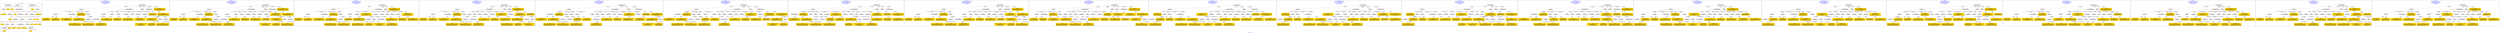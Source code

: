digraph n0 {
fontcolor="blue"
remincross="true"
label="s04-ima-artworks.xml"
subgraph cluster_0 {
label="1-correct model"
n2[style="filled",color="white",fillcolor="lightgray",label="E12_Production1"];
n3[style="filled",color="white",fillcolor="lightgray",label="E21_Person1"];
n4[style="filled",color="white",fillcolor="lightgray",label="E55_Type1"];
n5[style="filled",color="white",fillcolor="lightgray",label="E52_Time-Span3"];
n6[style="filled",color="white",fillcolor="lightgray",label="E69_Death1"];
n7[style="filled",color="white",fillcolor="lightgray",label="E74_Group1"];
n8[style="filled",color="white",fillcolor="lightgray",label="E82_Actor_Appellation1"];
n9[style="filled",color="white",fillcolor="lightgray",label="E67_Birth1"];
n10[shape="plaintext",style="filled",fillcolor="gold",label="artistURI"];
n11[style="filled",color="white",fillcolor="lightgray",label="E22_Man-Made_Object1"];
n12[style="filled",color="white",fillcolor="lightgray",label="E35_Title1"];
n13[style="filled",color="white",fillcolor="lightgray",label="E8_Acquisition1"];
n14[style="filled",color="white",fillcolor="lightgray",label="E54_Dimension1"];
n15[shape="plaintext",style="filled",fillcolor="gold",label="sourceURL"];
n16[style="filled",color="white",fillcolor="lightgray",label="E33_Linguistic_Object1"];
n17[style="filled",color="white",fillcolor="lightgray",label="E55_Type2"];
n18[shape="plaintext",style="filled",fillcolor="gold",label="provenance"];
n19[style="filled",color="white",fillcolor="lightgray",label="E33_Linguistic_Object2"];
n20[style="filled",color="white",fillcolor="lightgray",label="E55_Type3"];
n21[shape="plaintext",style="filled",fillcolor="gold",label="galleryLabel"];
n22[shape="plaintext",style="filled",fillcolor="gold",label="title"];
n23[style="filled",color="white",fillcolor="lightgray",label="E38_Image1"];
n24[shape="plaintext",style="filled",fillcolor="gold",label="imageURL"];
n25[style="filled",color="white",fillcolor="lightgray",label="E52_Time-Span1"];
n26[shape="plaintext",style="filled",fillcolor="gold",label="birthDate"];
n27[style="filled",color="white",fillcolor="lightgray",label="E52_Time-Span2"];
n28[shape="plaintext",style="filled",fillcolor="gold",label="deathDate"];
n29[shape="plaintext",style="filled",fillcolor="gold",label="creationDate"];
n30[shape="plaintext",style="filled",fillcolor="gold",label="dimensions"];
n31[shape="plaintext",style="filled",fillcolor="gold",label="materialsURI"];
n32[shape="plaintext",style="filled",fillcolor="gold",label="materials"];
n33[shape="plaintext",style="filled",fillcolor="gold",label="provenanceTypeURI"];
n34[shape="plaintext",style="filled",fillcolor="gold",label="galleryLabelTypeURI"];
n35[shape="plaintext",style="filled",fillcolor="gold",label="nationalityURI"];
n36[shape="plaintext",style="filled",fillcolor="gold",label="nationality"];
n37[shape="plaintext",style="filled",fillcolor="gold",label="artistAppellationURI"];
n38[shape="plaintext",style="filled",fillcolor="gold",label="artistFirstLast"];
n39[shape="plaintext",style="filled",fillcolor="gold",label="creditLine"];
}
subgraph cluster_1 {
label="candidate 0\nlink coherence:0.7837837837837838\nnode coherence:0.9117647058823529\nconfidence:0.4778693182387402\nmapping score:0.4982990606719433\ncost:333.9994\n-precision:0.7-recall:0.7"
n41[style="filled",color="white",fillcolor="lightgray",label="E12_Production1"];
n42[style="filled",color="white",fillcolor="lightgray",label="E52_Time-Span2"];
n43[style="filled",color="white",fillcolor="lightgray",label="E55_Type1"];
n44[style="filled",color="white",fillcolor="lightgray",label="E21_Person1"];
n45[style="filled",color="white",fillcolor="lightgray",label="E67_Birth1"];
n46[style="filled",color="white",fillcolor="lightgray",label="E74_Group1"];
n47[style="filled",color="white",fillcolor="lightgray",label="E82_Actor_Appellation1"];
n48[style="filled",color="white",fillcolor="lightgray",label="E21_Person2"];
n49[style="filled",color="white",fillcolor="lightgray",label="E82_Actor_Appellation2"];
n50[style="filled",color="white",fillcolor="lightgray",label="E22_Man-Made_Object1"];
n51[style="filled",color="white",fillcolor="lightgray",label="E35_Title1"];
n52[style="filled",color="white",fillcolor="lightgray",label="E38_Image1"];
n53[style="filled",color="white",fillcolor="lightgray",label="E54_Dimension1"];
n54[style="filled",color="white",fillcolor="lightgray",label="E55_Type2"];
n55[style="filled",color="white",fillcolor="lightgray",label="E8_Acquisition1"];
n56[style="filled",color="white",fillcolor="lightgray",label="E33_Linguistic_Object2"];
n57[style="filled",color="white",fillcolor="lightgray",label="E55_Type3"];
n58[style="filled",color="white",fillcolor="lightgray",label="E52_Time-Span1"];
n59[style="filled",color="white",fillcolor="lightgray",label="E33_Linguistic_Object1"];
n60[shape="plaintext",style="filled",fillcolor="gold",label="provenance\n[E22_Man-Made_Object,P3_has_note,0.256]\n[E8_Acquisition,P3_has_note,0.255]\n[E33_Linguistic_Object,P3_has_note,0.254]\n[E73_Information_Object,P3_has_note,0.235]"];
n61[shape="plaintext",style="filled",fillcolor="gold",label="materials\n[E29_Design_or_Procedure,P3_has_note,0.35]\n[E57_Material,label,0.276]\n[E55_Type,label,0.204]\n[E57_Material,classLink,0.171]"];
n62[shape="plaintext",style="filled",fillcolor="gold",label="galleryLabelTypeURI\n[E55_Type,classLink,0.571]\n[E74_Group,classLink,0.228]\n[E57_Material,classLink,0.201]"];
n63[shape="plaintext",style="filled",fillcolor="gold",label="artistURI\n[E21_Person,classLink,0.558]\n[E82_Actor_Appellation,classLink,0.393]\n[E22_Man-Made_Object,P3_has_note,0.027]\n[E73_Information_Object,P3_has_note,0.022]"];
n64[shape="plaintext",style="filled",fillcolor="gold",label="artistAppellationURI\n[E82_Actor_Appellation,classLink,0.928]\n[E21_Person,classLink,0.06]\n[E22_Man-Made_Object,P3_has_note,0.007]\n[E73_Information_Object,P3_has_note,0.006]"];
n65[shape="plaintext",style="filled",fillcolor="gold",label="deathDate\n[E52_Time-Span,P82b_end_of_the_end,0.553]\n[E52_Time-Span,P82_at_some_time_within,0.284]\n[E52_Time-Span,P82a_begin_of_the_begin,0.082]\n[E12_Production,P3_has_note,0.081]"];
n66[shape="plaintext",style="filled",fillcolor="gold",label="nationality\n[E74_Group,label,0.558]\n[E74_Group,classLink,0.267]\n[E8_Acquisition,P3_has_note,0.113]\n[E39_Actor,P3_has_note,0.063]"];
n67[shape="plaintext",style="filled",fillcolor="gold",label="creditLine\n[E8_Acquisition,P3_has_note,0.522]\n[E30_Right,P3_has_note,0.261]\n[E35_Title,label,0.11]\n[E22_Man-Made_Object,P3_has_note,0.108]"];
n68[shape="plaintext",style="filled",fillcolor="gold",label="sourceURL\n[E38_Image,classLink,0.503]\n[E78_Collection,classLink,0.293]\n[E39_Actor,classLink,0.124]\n[E21_Person,classLink,0.08]"];
n69[shape="plaintext",style="filled",fillcolor="gold",label="nationalityURI\n[E74_Group,classLink,0.647]\n[E55_Type,classLink,0.21]\n[E57_Material,classLink,0.111]\n[E74_Group,label,0.032]"];
n70[shape="plaintext",style="filled",fillcolor="gold",label="title\n[E35_Title,label,0.35]\n[E22_Man-Made_Object,P3_has_note,0.264]\n[E73_Information_Object,P3_has_note,0.231]\n[E33_Linguistic_Object,P3_has_note,0.154]"];
n71[shape="plaintext",style="filled",fillcolor="gold",label="dimensions\n[E54_Dimension,P3_has_note,0.586]\n[E22_Man-Made_Object,classLink,0.161]\n[E34_Inscription,P3_has_note,0.128]\n[E22_Man-Made_Object,P3_has_note,0.125]"];
n72[shape="plaintext",style="filled",fillcolor="gold",label="galleryLabel\n[E22_Man-Made_Object,P3_has_note,0.31]\n[E33_Linguistic_Object,P3_has_note,0.308]\n[E73_Information_Object,P3_has_note,0.291]\n[E35_Title,label,0.091]"];
n73[shape="plaintext",style="filled",fillcolor="gold",label="provenanceTypeURI\n[E55_Type,classLink,0.688]\n[E74_Group,classLink,0.166]\n[E57_Material,classLink,0.146]\n[E22_Man-Made_Object,P3_has_note,0.001]"];
n74[shape="plaintext",style="filled",fillcolor="gold",label="materialsURI\n[E55_Type,classLink,0.506]\n[E74_Group,classLink,0.262]\n[E57_Material,classLink,0.232]\n[E55_Type,label,0.0]"];
n75[shape="plaintext",style="filled",fillcolor="gold",label="birthDate\n[E52_Time-Span,P82a_begin_of_the_begin,0.531]\n[E52_Time-Span,P82_at_some_time_within,0.297]\n[E52_Time-Span,P82b_end_of_the_end,0.124]\n[E33_Linguistic_Object,P3_has_note,0.048]"];
n76[shape="plaintext",style="filled",fillcolor="gold",label="creationDate\n[E52_Time-Span,P82_at_some_time_within,0.432]\n[E33_Linguistic_Object,P3_has_note,0.234]\n[E52_Time-Span,P82b_end_of_the_end,0.198]\n[E52_Time-Span,P82a_begin_of_the_begin,0.137]"];
n77[shape="plaintext",style="filled",fillcolor="gold",label="imageURL\n[E38_Image,classLink,0.421]\n[E39_Actor,classLink,0.287]\n[E78_Collection,classLink,0.204]\n[E21_Person,classLink,0.089]"];
n78[shape="plaintext",style="filled",fillcolor="gold",label="artistFirstLast\n[E82_Actor_Appellation,label,0.692]\n[E22_Man-Made_Object,P3_has_note,0.107]\n[E35_Title,label,0.103]\n[E73_Information_Object,P3_has_note,0.098]"];
}
subgraph cluster_2 {
label="candidate 1\nlink coherence:0.7837837837837838\nnode coherence:0.9117647058823529\nconfidence:0.4778693182387402\nmapping score:0.4982990606719433\ncost:333.99941\n-precision:0.7-recall:0.7"
n80[style="filled",color="white",fillcolor="lightgray",label="E12_Production1"];
n81[style="filled",color="white",fillcolor="lightgray",label="E52_Time-Span2"];
n82[style="filled",color="white",fillcolor="lightgray",label="E55_Type1"];
n83[style="filled",color="white",fillcolor="lightgray",label="E21_Person1"];
n84[style="filled",color="white",fillcolor="lightgray",label="E67_Birth1"];
n85[style="filled",color="white",fillcolor="lightgray",label="E74_Group1"];
n86[style="filled",color="white",fillcolor="lightgray",label="E82_Actor_Appellation1"];
n87[style="filled",color="white",fillcolor="lightgray",label="E21_Person2"];
n88[style="filled",color="white",fillcolor="lightgray",label="E82_Actor_Appellation2"];
n89[style="filled",color="white",fillcolor="lightgray",label="E22_Man-Made_Object1"];
n90[style="filled",color="white",fillcolor="lightgray",label="E35_Title1"];
n91[style="filled",color="white",fillcolor="lightgray",label="E38_Image1"];
n92[style="filled",color="white",fillcolor="lightgray",label="E54_Dimension1"];
n93[style="filled",color="white",fillcolor="lightgray",label="E55_Type3"];
n94[style="filled",color="white",fillcolor="lightgray",label="E8_Acquisition1"];
n95[style="filled",color="white",fillcolor="lightgray",label="E33_Linguistic_Object1"];
n96[style="filled",color="white",fillcolor="lightgray",label="E55_Type2"];
n97[style="filled",color="white",fillcolor="lightgray",label="E52_Time-Span1"];
n98[style="filled",color="white",fillcolor="lightgray",label="E33_Linguistic_Object2"];
n99[shape="plaintext",style="filled",fillcolor="gold",label="provenance\n[E22_Man-Made_Object,P3_has_note,0.256]\n[E8_Acquisition,P3_has_note,0.255]\n[E33_Linguistic_Object,P3_has_note,0.254]\n[E73_Information_Object,P3_has_note,0.235]"];
n100[shape="plaintext",style="filled",fillcolor="gold",label="materials\n[E29_Design_or_Procedure,P3_has_note,0.35]\n[E57_Material,label,0.276]\n[E55_Type,label,0.204]\n[E57_Material,classLink,0.171]"];
n101[shape="plaintext",style="filled",fillcolor="gold",label="galleryLabelTypeURI\n[E55_Type,classLink,0.571]\n[E74_Group,classLink,0.228]\n[E57_Material,classLink,0.201]"];
n102[shape="plaintext",style="filled",fillcolor="gold",label="artistURI\n[E21_Person,classLink,0.558]\n[E82_Actor_Appellation,classLink,0.393]\n[E22_Man-Made_Object,P3_has_note,0.027]\n[E73_Information_Object,P3_has_note,0.022]"];
n103[shape="plaintext",style="filled",fillcolor="gold",label="artistAppellationURI\n[E82_Actor_Appellation,classLink,0.928]\n[E21_Person,classLink,0.06]\n[E22_Man-Made_Object,P3_has_note,0.007]\n[E73_Information_Object,P3_has_note,0.006]"];
n104[shape="plaintext",style="filled",fillcolor="gold",label="deathDate\n[E52_Time-Span,P82b_end_of_the_end,0.553]\n[E52_Time-Span,P82_at_some_time_within,0.284]\n[E52_Time-Span,P82a_begin_of_the_begin,0.082]\n[E12_Production,P3_has_note,0.081]"];
n105[shape="plaintext",style="filled",fillcolor="gold",label="nationality\n[E74_Group,label,0.558]\n[E74_Group,classLink,0.267]\n[E8_Acquisition,P3_has_note,0.113]\n[E39_Actor,P3_has_note,0.063]"];
n106[shape="plaintext",style="filled",fillcolor="gold",label="creditLine\n[E8_Acquisition,P3_has_note,0.522]\n[E30_Right,P3_has_note,0.261]\n[E35_Title,label,0.11]\n[E22_Man-Made_Object,P3_has_note,0.108]"];
n107[shape="plaintext",style="filled",fillcolor="gold",label="sourceURL\n[E38_Image,classLink,0.503]\n[E78_Collection,classLink,0.293]\n[E39_Actor,classLink,0.124]\n[E21_Person,classLink,0.08]"];
n108[shape="plaintext",style="filled",fillcolor="gold",label="nationalityURI\n[E74_Group,classLink,0.647]\n[E55_Type,classLink,0.21]\n[E57_Material,classLink,0.111]\n[E74_Group,label,0.032]"];
n109[shape="plaintext",style="filled",fillcolor="gold",label="title\n[E35_Title,label,0.35]\n[E22_Man-Made_Object,P3_has_note,0.264]\n[E73_Information_Object,P3_has_note,0.231]\n[E33_Linguistic_Object,P3_has_note,0.154]"];
n110[shape="plaintext",style="filled",fillcolor="gold",label="dimensions\n[E54_Dimension,P3_has_note,0.586]\n[E22_Man-Made_Object,classLink,0.161]\n[E34_Inscription,P3_has_note,0.128]\n[E22_Man-Made_Object,P3_has_note,0.125]"];
n111[shape="plaintext",style="filled",fillcolor="gold",label="galleryLabel\n[E22_Man-Made_Object,P3_has_note,0.31]\n[E33_Linguistic_Object,P3_has_note,0.308]\n[E73_Information_Object,P3_has_note,0.291]\n[E35_Title,label,0.091]"];
n112[shape="plaintext",style="filled",fillcolor="gold",label="provenanceTypeURI\n[E55_Type,classLink,0.688]\n[E74_Group,classLink,0.166]\n[E57_Material,classLink,0.146]\n[E22_Man-Made_Object,P3_has_note,0.001]"];
n113[shape="plaintext",style="filled",fillcolor="gold",label="materialsURI\n[E55_Type,classLink,0.506]\n[E74_Group,classLink,0.262]\n[E57_Material,classLink,0.232]\n[E55_Type,label,0.0]"];
n114[shape="plaintext",style="filled",fillcolor="gold",label="birthDate\n[E52_Time-Span,P82a_begin_of_the_begin,0.531]\n[E52_Time-Span,P82_at_some_time_within,0.297]\n[E52_Time-Span,P82b_end_of_the_end,0.124]\n[E33_Linguistic_Object,P3_has_note,0.048]"];
n115[shape="plaintext",style="filled",fillcolor="gold",label="creationDate\n[E52_Time-Span,P82_at_some_time_within,0.432]\n[E33_Linguistic_Object,P3_has_note,0.234]\n[E52_Time-Span,P82b_end_of_the_end,0.198]\n[E52_Time-Span,P82a_begin_of_the_begin,0.137]"];
n116[shape="plaintext",style="filled",fillcolor="gold",label="imageURL\n[E38_Image,classLink,0.421]\n[E39_Actor,classLink,0.287]\n[E78_Collection,classLink,0.204]\n[E21_Person,classLink,0.089]"];
n117[shape="plaintext",style="filled",fillcolor="gold",label="artistFirstLast\n[E82_Actor_Appellation,label,0.692]\n[E22_Man-Made_Object,P3_has_note,0.107]\n[E35_Title,label,0.103]\n[E73_Information_Object,P3_has_note,0.098]"];
}
subgraph cluster_3 {
label="candidate 10\nlink coherence:0.7777777777777778\nnode coherence:0.8823529411764706\nconfidence:0.456138865367846\nmapping score:0.48125165481301774\ncost:233.99941\n-precision:0.64-recall:0.62"
n119[style="filled",color="white",fillcolor="lightgray",label="E12_Production1"];
n120[style="filled",color="white",fillcolor="lightgray",label="E52_Time-Span2"];
n121[style="filled",color="white",fillcolor="lightgray",label="E55_Type1"];
n122[style="filled",color="white",fillcolor="lightgray",label="E21_Person1"];
n123[style="filled",color="white",fillcolor="lightgray",label="E67_Birth1"];
n124[style="filled",color="white",fillcolor="lightgray",label="E74_Group1"];
n125[style="filled",color="white",fillcolor="lightgray",label="E82_Actor_Appellation1"];
n126[style="filled",color="white",fillcolor="lightgray",label="E21_Person2"];
n127[style="filled",color="white",fillcolor="lightgray",label="E82_Actor_Appellation2"];
n128[style="filled",color="white",fillcolor="lightgray",label="E22_Man-Made_Object1"];
n129[style="filled",color="white",fillcolor="lightgray",label="E35_Title1"];
n130[style="filled",color="white",fillcolor="lightgray",label="E38_Image1"];
n131[style="filled",color="white",fillcolor="lightgray",label="E54_Dimension1"];
n132[style="filled",color="white",fillcolor="lightgray",label="E55_Type3"];
n133[style="filled",color="white",fillcolor="lightgray",label="E8_Acquisition1"];
n134[style="filled",color="white",fillcolor="lightgray",label="E33_Linguistic_Object1"];
n135[style="filled",color="white",fillcolor="lightgray",label="E55_Type2"];
n136[style="filled",color="white",fillcolor="lightgray",label="E52_Time-Span1"];
n137[shape="plaintext",style="filled",fillcolor="gold",label="galleryLabel\n[E22_Man-Made_Object,P3_has_note,0.31]\n[E33_Linguistic_Object,P3_has_note,0.308]\n[E73_Information_Object,P3_has_note,0.291]\n[E35_Title,label,0.091]"];
n138[shape="plaintext",style="filled",fillcolor="gold",label="materials\n[E29_Design_or_Procedure,P3_has_note,0.35]\n[E57_Material,label,0.276]\n[E55_Type,label,0.204]\n[E57_Material,classLink,0.171]"];
n139[shape="plaintext",style="filled",fillcolor="gold",label="creditLine\n[E8_Acquisition,P3_has_note,0.522]\n[E30_Right,P3_has_note,0.261]\n[E35_Title,label,0.11]\n[E22_Man-Made_Object,P3_has_note,0.108]"];
n140[shape="plaintext",style="filled",fillcolor="gold",label="galleryLabelTypeURI\n[E55_Type,classLink,0.571]\n[E74_Group,classLink,0.228]\n[E57_Material,classLink,0.201]"];
n141[shape="plaintext",style="filled",fillcolor="gold",label="artistURI\n[E21_Person,classLink,0.558]\n[E82_Actor_Appellation,classLink,0.393]\n[E22_Man-Made_Object,P3_has_note,0.027]\n[E73_Information_Object,P3_has_note,0.022]"];
n142[shape="plaintext",style="filled",fillcolor="gold",label="artistAppellationURI\n[E82_Actor_Appellation,classLink,0.928]\n[E21_Person,classLink,0.06]\n[E22_Man-Made_Object,P3_has_note,0.007]\n[E73_Information_Object,P3_has_note,0.006]"];
n143[shape="plaintext",style="filled",fillcolor="gold",label="deathDate\n[E52_Time-Span,P82b_end_of_the_end,0.553]\n[E52_Time-Span,P82_at_some_time_within,0.284]\n[E52_Time-Span,P82a_begin_of_the_begin,0.082]\n[E12_Production,P3_has_note,0.081]"];
n144[shape="plaintext",style="filled",fillcolor="gold",label="nationality\n[E74_Group,label,0.558]\n[E74_Group,classLink,0.267]\n[E8_Acquisition,P3_has_note,0.113]\n[E39_Actor,P3_has_note,0.063]"];
n145[shape="plaintext",style="filled",fillcolor="gold",label="provenance\n[E22_Man-Made_Object,P3_has_note,0.256]\n[E8_Acquisition,P3_has_note,0.255]\n[E33_Linguistic_Object,P3_has_note,0.254]\n[E73_Information_Object,P3_has_note,0.235]"];
n146[shape="plaintext",style="filled",fillcolor="gold",label="sourceURL\n[E38_Image,classLink,0.503]\n[E78_Collection,classLink,0.293]\n[E39_Actor,classLink,0.124]\n[E21_Person,classLink,0.08]"];
n147[shape="plaintext",style="filled",fillcolor="gold",label="nationalityURI\n[E74_Group,classLink,0.647]\n[E55_Type,classLink,0.21]\n[E57_Material,classLink,0.111]\n[E74_Group,label,0.032]"];
n148[shape="plaintext",style="filled",fillcolor="gold",label="title\n[E35_Title,label,0.35]\n[E22_Man-Made_Object,P3_has_note,0.264]\n[E73_Information_Object,P3_has_note,0.231]\n[E33_Linguistic_Object,P3_has_note,0.154]"];
n149[shape="plaintext",style="filled",fillcolor="gold",label="dimensions\n[E54_Dimension,P3_has_note,0.586]\n[E22_Man-Made_Object,classLink,0.161]\n[E34_Inscription,P3_has_note,0.128]\n[E22_Man-Made_Object,P3_has_note,0.125]"];
n150[shape="plaintext",style="filled",fillcolor="gold",label="provenanceTypeURI\n[E55_Type,classLink,0.688]\n[E74_Group,classLink,0.166]\n[E57_Material,classLink,0.146]\n[E22_Man-Made_Object,P3_has_note,0.001]"];
n151[shape="plaintext",style="filled",fillcolor="gold",label="materialsURI\n[E55_Type,classLink,0.506]\n[E74_Group,classLink,0.262]\n[E57_Material,classLink,0.232]\n[E55_Type,label,0.0]"];
n152[shape="plaintext",style="filled",fillcolor="gold",label="birthDate\n[E52_Time-Span,P82a_begin_of_the_begin,0.531]\n[E52_Time-Span,P82_at_some_time_within,0.297]\n[E52_Time-Span,P82b_end_of_the_end,0.124]\n[E33_Linguistic_Object,P3_has_note,0.048]"];
n153[shape="plaintext",style="filled",fillcolor="gold",label="creationDate\n[E52_Time-Span,P82_at_some_time_within,0.432]\n[E33_Linguistic_Object,P3_has_note,0.234]\n[E52_Time-Span,P82b_end_of_the_end,0.198]\n[E52_Time-Span,P82a_begin_of_the_begin,0.137]"];
n154[shape="plaintext",style="filled",fillcolor="gold",label="imageURL\n[E38_Image,classLink,0.421]\n[E39_Actor,classLink,0.287]\n[E78_Collection,classLink,0.204]\n[E21_Person,classLink,0.089]"];
n155[shape="plaintext",style="filled",fillcolor="gold",label="artistFirstLast\n[E82_Actor_Appellation,label,0.692]\n[E22_Man-Made_Object,P3_has_note,0.107]\n[E35_Title,label,0.103]\n[E73_Information_Object,P3_has_note,0.098]"];
}
subgraph cluster_4 {
label="candidate 11\nlink coherence:0.7777777777777778\nnode coherence:0.8823529411764706\nconfidence:0.456138865367846\nmapping score:0.48125165481301774\ncost:233.99942\n-precision:0.64-recall:0.62"
n157[style="filled",color="white",fillcolor="lightgray",label="E12_Production1"];
n158[style="filled",color="white",fillcolor="lightgray",label="E52_Time-Span2"];
n159[style="filled",color="white",fillcolor="lightgray",label="E55_Type1"];
n160[style="filled",color="white",fillcolor="lightgray",label="E21_Person1"];
n161[style="filled",color="white",fillcolor="lightgray",label="E67_Birth1"];
n162[style="filled",color="white",fillcolor="lightgray",label="E74_Group1"];
n163[style="filled",color="white",fillcolor="lightgray",label="E82_Actor_Appellation1"];
n164[style="filled",color="white",fillcolor="lightgray",label="E21_Person2"];
n165[style="filled",color="white",fillcolor="lightgray",label="E82_Actor_Appellation2"];
n166[style="filled",color="white",fillcolor="lightgray",label="E22_Man-Made_Object1"];
n167[style="filled",color="white",fillcolor="lightgray",label="E35_Title1"];
n168[style="filled",color="white",fillcolor="lightgray",label="E38_Image1"];
n169[style="filled",color="white",fillcolor="lightgray",label="E54_Dimension1"];
n170[style="filled",color="white",fillcolor="lightgray",label="E8_Acquisition1"];
n171[style="filled",color="white",fillcolor="lightgray",label="E33_Linguistic_Object2"];
n172[style="filled",color="white",fillcolor="lightgray",label="E55_Type2"];
n173[style="filled",color="white",fillcolor="lightgray",label="E55_Type3"];
n174[style="filled",color="white",fillcolor="lightgray",label="E52_Time-Span1"];
n175[shape="plaintext",style="filled",fillcolor="gold",label="materials\n[E29_Design_or_Procedure,P3_has_note,0.35]\n[E57_Material,label,0.276]\n[E55_Type,label,0.204]\n[E57_Material,classLink,0.171]"];
n176[shape="plaintext",style="filled",fillcolor="gold",label="creditLine\n[E8_Acquisition,P3_has_note,0.522]\n[E30_Right,P3_has_note,0.261]\n[E35_Title,label,0.11]\n[E22_Man-Made_Object,P3_has_note,0.108]"];
n177[shape="plaintext",style="filled",fillcolor="gold",label="galleryLabelTypeURI\n[E55_Type,classLink,0.571]\n[E74_Group,classLink,0.228]\n[E57_Material,classLink,0.201]"];
n178[shape="plaintext",style="filled",fillcolor="gold",label="artistURI\n[E21_Person,classLink,0.558]\n[E82_Actor_Appellation,classLink,0.393]\n[E22_Man-Made_Object,P3_has_note,0.027]\n[E73_Information_Object,P3_has_note,0.022]"];
n179[shape="plaintext",style="filled",fillcolor="gold",label="artistAppellationURI\n[E82_Actor_Appellation,classLink,0.928]\n[E21_Person,classLink,0.06]\n[E22_Man-Made_Object,P3_has_note,0.007]\n[E73_Information_Object,P3_has_note,0.006]"];
n180[shape="plaintext",style="filled",fillcolor="gold",label="deathDate\n[E52_Time-Span,P82b_end_of_the_end,0.553]\n[E52_Time-Span,P82_at_some_time_within,0.284]\n[E52_Time-Span,P82a_begin_of_the_begin,0.082]\n[E12_Production,P3_has_note,0.081]"];
n181[shape="plaintext",style="filled",fillcolor="gold",label="nationality\n[E74_Group,label,0.558]\n[E74_Group,classLink,0.267]\n[E8_Acquisition,P3_has_note,0.113]\n[E39_Actor,P3_has_note,0.063]"];
n182[shape="plaintext",style="filled",fillcolor="gold",label="provenance\n[E22_Man-Made_Object,P3_has_note,0.256]\n[E8_Acquisition,P3_has_note,0.255]\n[E33_Linguistic_Object,P3_has_note,0.254]\n[E73_Information_Object,P3_has_note,0.235]"];
n183[shape="plaintext",style="filled",fillcolor="gold",label="sourceURL\n[E38_Image,classLink,0.503]\n[E78_Collection,classLink,0.293]\n[E39_Actor,classLink,0.124]\n[E21_Person,classLink,0.08]"];
n184[shape="plaintext",style="filled",fillcolor="gold",label="nationalityURI\n[E74_Group,classLink,0.647]\n[E55_Type,classLink,0.21]\n[E57_Material,classLink,0.111]\n[E74_Group,label,0.032]"];
n185[shape="plaintext",style="filled",fillcolor="gold",label="title\n[E35_Title,label,0.35]\n[E22_Man-Made_Object,P3_has_note,0.264]\n[E73_Information_Object,P3_has_note,0.231]\n[E33_Linguistic_Object,P3_has_note,0.154]"];
n186[shape="plaintext",style="filled",fillcolor="gold",label="dimensions\n[E54_Dimension,P3_has_note,0.586]\n[E22_Man-Made_Object,classLink,0.161]\n[E34_Inscription,P3_has_note,0.128]\n[E22_Man-Made_Object,P3_has_note,0.125]"];
n187[shape="plaintext",style="filled",fillcolor="gold",label="galleryLabel\n[E22_Man-Made_Object,P3_has_note,0.31]\n[E33_Linguistic_Object,P3_has_note,0.308]\n[E73_Information_Object,P3_has_note,0.291]\n[E35_Title,label,0.091]"];
n188[shape="plaintext",style="filled",fillcolor="gold",label="provenanceTypeURI\n[E55_Type,classLink,0.688]\n[E74_Group,classLink,0.166]\n[E57_Material,classLink,0.146]\n[E22_Man-Made_Object,P3_has_note,0.001]"];
n189[shape="plaintext",style="filled",fillcolor="gold",label="materialsURI\n[E55_Type,classLink,0.506]\n[E74_Group,classLink,0.262]\n[E57_Material,classLink,0.232]\n[E55_Type,label,0.0]"];
n190[shape="plaintext",style="filled",fillcolor="gold",label="birthDate\n[E52_Time-Span,P82a_begin_of_the_begin,0.531]\n[E52_Time-Span,P82_at_some_time_within,0.297]\n[E52_Time-Span,P82b_end_of_the_end,0.124]\n[E33_Linguistic_Object,P3_has_note,0.048]"];
n191[shape="plaintext",style="filled",fillcolor="gold",label="creationDate\n[E52_Time-Span,P82_at_some_time_within,0.432]\n[E33_Linguistic_Object,P3_has_note,0.234]\n[E52_Time-Span,P82b_end_of_the_end,0.198]\n[E52_Time-Span,P82a_begin_of_the_begin,0.137]"];
n192[shape="plaintext",style="filled",fillcolor="gold",label="imageURL\n[E38_Image,classLink,0.421]\n[E39_Actor,classLink,0.287]\n[E78_Collection,classLink,0.204]\n[E21_Person,classLink,0.089]"];
n193[shape="plaintext",style="filled",fillcolor="gold",label="artistFirstLast\n[E82_Actor_Appellation,label,0.692]\n[E22_Man-Made_Object,P3_has_note,0.107]\n[E35_Title,label,0.103]\n[E73_Information_Object,P3_has_note,0.098]"];
}
subgraph cluster_5 {
label="candidate 12\nlink coherence:0.7631578947368421\nnode coherence:0.8823529411764706\nconfidence:0.456138865367846\nmapping score:0.48125165481301774\ncost:334.99938\n-precision:0.61-recall:0.62"
n195[style="filled",color="white",fillcolor="lightgray",label="E12_Production1"];
n196[style="filled",color="white",fillcolor="lightgray",label="E55_Type1"];
n197[style="filled",color="white",fillcolor="lightgray",label="E21_Person1"];
n198[style="filled",color="white",fillcolor="lightgray",label="E67_Birth1"];
n199[style="filled",color="white",fillcolor="lightgray",label="E69_Death1"];
n200[style="filled",color="white",fillcolor="lightgray",label="E74_Group1"];
n201[style="filled",color="white",fillcolor="lightgray",label="E82_Actor_Appellation1"];
n202[style="filled",color="white",fillcolor="lightgray",label="E21_Person2"];
n203[style="filled",color="white",fillcolor="lightgray",label="E82_Actor_Appellation2"];
n204[style="filled",color="white",fillcolor="lightgray",label="E22_Man-Made_Object1"];
n205[style="filled",color="white",fillcolor="lightgray",label="E35_Title1"];
n206[style="filled",color="white",fillcolor="lightgray",label="E38_Image1"];
n207[style="filled",color="white",fillcolor="lightgray",label="E54_Dimension1"];
n208[style="filled",color="white",fillcolor="lightgray",label="E55_Type2"];
n209[style="filled",color="white",fillcolor="lightgray",label="E8_Acquisition1"];
n210[style="filled",color="white",fillcolor="lightgray",label="E33_Linguistic_Object2"];
n211[style="filled",color="white",fillcolor="lightgray",label="E55_Type3"];
n212[style="filled",color="white",fillcolor="lightgray",label="E52_Time-Span1"];
n213[style="filled",color="white",fillcolor="lightgray",label="E52_Time-Span3"];
n214[style="filled",color="white",fillcolor="lightgray",label="E33_Linguistic_Object1"];
n215[shape="plaintext",style="filled",fillcolor="gold",label="galleryLabel\n[E22_Man-Made_Object,P3_has_note,0.31]\n[E33_Linguistic_Object,P3_has_note,0.308]\n[E73_Information_Object,P3_has_note,0.291]\n[E35_Title,label,0.091]"];
n216[shape="plaintext",style="filled",fillcolor="gold",label="materials\n[E29_Design_or_Procedure,P3_has_note,0.35]\n[E57_Material,label,0.276]\n[E55_Type,label,0.204]\n[E57_Material,classLink,0.171]"];
n217[shape="plaintext",style="filled",fillcolor="gold",label="creditLine\n[E8_Acquisition,P3_has_note,0.522]\n[E30_Right,P3_has_note,0.261]\n[E35_Title,label,0.11]\n[E22_Man-Made_Object,P3_has_note,0.108]"];
n218[shape="plaintext",style="filled",fillcolor="gold",label="galleryLabelTypeURI\n[E55_Type,classLink,0.571]\n[E74_Group,classLink,0.228]\n[E57_Material,classLink,0.201]"];
n219[shape="plaintext",style="filled",fillcolor="gold",label="artistURI\n[E21_Person,classLink,0.558]\n[E82_Actor_Appellation,classLink,0.393]\n[E22_Man-Made_Object,P3_has_note,0.027]\n[E73_Information_Object,P3_has_note,0.022]"];
n220[shape="plaintext",style="filled",fillcolor="gold",label="artistAppellationURI\n[E82_Actor_Appellation,classLink,0.928]\n[E21_Person,classLink,0.06]\n[E22_Man-Made_Object,P3_has_note,0.007]\n[E73_Information_Object,P3_has_note,0.006]"];
n221[shape="plaintext",style="filled",fillcolor="gold",label="deathDate\n[E52_Time-Span,P82b_end_of_the_end,0.553]\n[E52_Time-Span,P82_at_some_time_within,0.284]\n[E52_Time-Span,P82a_begin_of_the_begin,0.082]\n[E12_Production,P3_has_note,0.081]"];
n222[shape="plaintext",style="filled",fillcolor="gold",label="nationality\n[E74_Group,label,0.558]\n[E74_Group,classLink,0.267]\n[E8_Acquisition,P3_has_note,0.113]\n[E39_Actor,P3_has_note,0.063]"];
n223[shape="plaintext",style="filled",fillcolor="gold",label="provenance\n[E22_Man-Made_Object,P3_has_note,0.256]\n[E8_Acquisition,P3_has_note,0.255]\n[E33_Linguistic_Object,P3_has_note,0.254]\n[E73_Information_Object,P3_has_note,0.235]"];
n224[shape="plaintext",style="filled",fillcolor="gold",label="creationDate\n[E52_Time-Span,P82_at_some_time_within,0.432]\n[E33_Linguistic_Object,P3_has_note,0.234]\n[E52_Time-Span,P82b_end_of_the_end,0.198]\n[E52_Time-Span,P82a_begin_of_the_begin,0.137]"];
n225[shape="plaintext",style="filled",fillcolor="gold",label="sourceURL\n[E38_Image,classLink,0.503]\n[E78_Collection,classLink,0.293]\n[E39_Actor,classLink,0.124]\n[E21_Person,classLink,0.08]"];
n226[shape="plaintext",style="filled",fillcolor="gold",label="nationalityURI\n[E74_Group,classLink,0.647]\n[E55_Type,classLink,0.21]\n[E57_Material,classLink,0.111]\n[E74_Group,label,0.032]"];
n227[shape="plaintext",style="filled",fillcolor="gold",label="title\n[E35_Title,label,0.35]\n[E22_Man-Made_Object,P3_has_note,0.264]\n[E73_Information_Object,P3_has_note,0.231]\n[E33_Linguistic_Object,P3_has_note,0.154]"];
n228[shape="plaintext",style="filled",fillcolor="gold",label="dimensions\n[E54_Dimension,P3_has_note,0.586]\n[E22_Man-Made_Object,classLink,0.161]\n[E34_Inscription,P3_has_note,0.128]\n[E22_Man-Made_Object,P3_has_note,0.125]"];
n229[shape="plaintext",style="filled",fillcolor="gold",label="provenanceTypeURI\n[E55_Type,classLink,0.688]\n[E74_Group,classLink,0.166]\n[E57_Material,classLink,0.146]\n[E22_Man-Made_Object,P3_has_note,0.001]"];
n230[shape="plaintext",style="filled",fillcolor="gold",label="materialsURI\n[E55_Type,classLink,0.506]\n[E74_Group,classLink,0.262]\n[E57_Material,classLink,0.232]\n[E55_Type,label,0.0]"];
n231[shape="plaintext",style="filled",fillcolor="gold",label="birthDate\n[E52_Time-Span,P82a_begin_of_the_begin,0.531]\n[E52_Time-Span,P82_at_some_time_within,0.297]\n[E52_Time-Span,P82b_end_of_the_end,0.124]\n[E33_Linguistic_Object,P3_has_note,0.048]"];
n232[shape="plaintext",style="filled",fillcolor="gold",label="imageURL\n[E38_Image,classLink,0.421]\n[E39_Actor,classLink,0.287]\n[E78_Collection,classLink,0.204]\n[E21_Person,classLink,0.089]"];
n233[shape="plaintext",style="filled",fillcolor="gold",label="artistFirstLast\n[E82_Actor_Appellation,label,0.692]\n[E22_Man-Made_Object,P3_has_note,0.107]\n[E35_Title,label,0.103]\n[E73_Information_Object,P3_has_note,0.098]"];
}
subgraph cluster_6 {
label="candidate 13\nlink coherence:0.7631578947368421\nnode coherence:0.8823529411764706\nconfidence:0.456138865367846\nmapping score:0.48125165481301774\ncost:334.99939\n-precision:0.63-recall:0.65"
n235[style="filled",color="white",fillcolor="lightgray",label="E12_Production1"];
n236[style="filled",color="white",fillcolor="lightgray",label="E55_Type1"];
n237[style="filled",color="white",fillcolor="lightgray",label="E21_Person1"];
n238[style="filled",color="white",fillcolor="lightgray",label="E67_Birth1"];
n239[style="filled",color="white",fillcolor="lightgray",label="E69_Death1"];
n240[style="filled",color="white",fillcolor="lightgray",label="E74_Group1"];
n241[style="filled",color="white",fillcolor="lightgray",label="E82_Actor_Appellation1"];
n242[style="filled",color="white",fillcolor="lightgray",label="E21_Person2"];
n243[style="filled",color="white",fillcolor="lightgray",label="E82_Actor_Appellation2"];
n244[style="filled",color="white",fillcolor="lightgray",label="E22_Man-Made_Object1"];
n245[style="filled",color="white",fillcolor="lightgray",label="E35_Title1"];
n246[style="filled",color="white",fillcolor="lightgray",label="E38_Image1"];
n247[style="filled",color="white",fillcolor="lightgray",label="E54_Dimension1"];
n248[style="filled",color="white",fillcolor="lightgray",label="E55_Type3"];
n249[style="filled",color="white",fillcolor="lightgray",label="E8_Acquisition1"];
n250[style="filled",color="white",fillcolor="lightgray",label="E33_Linguistic_Object1"];
n251[style="filled",color="white",fillcolor="lightgray",label="E55_Type2"];
n252[style="filled",color="white",fillcolor="lightgray",label="E52_Time-Span1"];
n253[style="filled",color="white",fillcolor="lightgray",label="E52_Time-Span3"];
n254[style="filled",color="white",fillcolor="lightgray",label="E33_Linguistic_Object2"];
n255[shape="plaintext",style="filled",fillcolor="gold",label="materials\n[E29_Design_or_Procedure,P3_has_note,0.35]\n[E57_Material,label,0.276]\n[E55_Type,label,0.204]\n[E57_Material,classLink,0.171]"];
n256[shape="plaintext",style="filled",fillcolor="gold",label="creditLine\n[E8_Acquisition,P3_has_note,0.522]\n[E30_Right,P3_has_note,0.261]\n[E35_Title,label,0.11]\n[E22_Man-Made_Object,P3_has_note,0.108]"];
n257[shape="plaintext",style="filled",fillcolor="gold",label="galleryLabelTypeURI\n[E55_Type,classLink,0.571]\n[E74_Group,classLink,0.228]\n[E57_Material,classLink,0.201]"];
n258[shape="plaintext",style="filled",fillcolor="gold",label="artistURI\n[E21_Person,classLink,0.558]\n[E82_Actor_Appellation,classLink,0.393]\n[E22_Man-Made_Object,P3_has_note,0.027]\n[E73_Information_Object,P3_has_note,0.022]"];
n259[shape="plaintext",style="filled",fillcolor="gold",label="artistAppellationURI\n[E82_Actor_Appellation,classLink,0.928]\n[E21_Person,classLink,0.06]\n[E22_Man-Made_Object,P3_has_note,0.007]\n[E73_Information_Object,P3_has_note,0.006]"];
n260[shape="plaintext",style="filled",fillcolor="gold",label="deathDate\n[E52_Time-Span,P82b_end_of_the_end,0.553]\n[E52_Time-Span,P82_at_some_time_within,0.284]\n[E52_Time-Span,P82a_begin_of_the_begin,0.082]\n[E12_Production,P3_has_note,0.081]"];
n261[shape="plaintext",style="filled",fillcolor="gold",label="nationality\n[E74_Group,label,0.558]\n[E74_Group,classLink,0.267]\n[E8_Acquisition,P3_has_note,0.113]\n[E39_Actor,P3_has_note,0.063]"];
n262[shape="plaintext",style="filled",fillcolor="gold",label="provenance\n[E22_Man-Made_Object,P3_has_note,0.256]\n[E8_Acquisition,P3_has_note,0.255]\n[E33_Linguistic_Object,P3_has_note,0.254]\n[E73_Information_Object,P3_has_note,0.235]"];
n263[shape="plaintext",style="filled",fillcolor="gold",label="creationDate\n[E52_Time-Span,P82_at_some_time_within,0.432]\n[E33_Linguistic_Object,P3_has_note,0.234]\n[E52_Time-Span,P82b_end_of_the_end,0.198]\n[E52_Time-Span,P82a_begin_of_the_begin,0.137]"];
n264[shape="plaintext",style="filled",fillcolor="gold",label="sourceURL\n[E38_Image,classLink,0.503]\n[E78_Collection,classLink,0.293]\n[E39_Actor,classLink,0.124]\n[E21_Person,classLink,0.08]"];
n265[shape="plaintext",style="filled",fillcolor="gold",label="nationalityURI\n[E74_Group,classLink,0.647]\n[E55_Type,classLink,0.21]\n[E57_Material,classLink,0.111]\n[E74_Group,label,0.032]"];
n266[shape="plaintext",style="filled",fillcolor="gold",label="title\n[E35_Title,label,0.35]\n[E22_Man-Made_Object,P3_has_note,0.264]\n[E73_Information_Object,P3_has_note,0.231]\n[E33_Linguistic_Object,P3_has_note,0.154]"];
n267[shape="plaintext",style="filled",fillcolor="gold",label="dimensions\n[E54_Dimension,P3_has_note,0.586]\n[E22_Man-Made_Object,classLink,0.161]\n[E34_Inscription,P3_has_note,0.128]\n[E22_Man-Made_Object,P3_has_note,0.125]"];
n268[shape="plaintext",style="filled",fillcolor="gold",label="galleryLabel\n[E22_Man-Made_Object,P3_has_note,0.31]\n[E33_Linguistic_Object,P3_has_note,0.308]\n[E73_Information_Object,P3_has_note,0.291]\n[E35_Title,label,0.091]"];
n269[shape="plaintext",style="filled",fillcolor="gold",label="provenanceTypeURI\n[E55_Type,classLink,0.688]\n[E74_Group,classLink,0.166]\n[E57_Material,classLink,0.146]\n[E22_Man-Made_Object,P3_has_note,0.001]"];
n270[shape="plaintext",style="filled",fillcolor="gold",label="materialsURI\n[E55_Type,classLink,0.506]\n[E74_Group,classLink,0.262]\n[E57_Material,classLink,0.232]\n[E55_Type,label,0.0]"];
n271[shape="plaintext",style="filled",fillcolor="gold",label="birthDate\n[E52_Time-Span,P82a_begin_of_the_begin,0.531]\n[E52_Time-Span,P82_at_some_time_within,0.297]\n[E52_Time-Span,P82b_end_of_the_end,0.124]\n[E33_Linguistic_Object,P3_has_note,0.048]"];
n272[shape="plaintext",style="filled",fillcolor="gold",label="imageURL\n[E38_Image,classLink,0.421]\n[E39_Actor,classLink,0.287]\n[E78_Collection,classLink,0.204]\n[E21_Person,classLink,0.089]"];
n273[shape="plaintext",style="filled",fillcolor="gold",label="artistFirstLast\n[E82_Actor_Appellation,label,0.692]\n[E22_Man-Made_Object,P3_has_note,0.107]\n[E35_Title,label,0.103]\n[E73_Information_Object,P3_has_note,0.098]"];
}
subgraph cluster_7 {
label="candidate 14\nlink coherence:0.7631578947368421\nnode coherence:0.8823529411764706\nconfidence:0.456138865367846\nmapping score:0.48125165481301774\ncost:334.9994\n-precision:0.63-recall:0.65"
n275[style="filled",color="white",fillcolor="lightgray",label="E12_Production1"];
n276[style="filled",color="white",fillcolor="lightgray",label="E55_Type1"];
n277[style="filled",color="white",fillcolor="lightgray",label="E21_Person1"];
n278[style="filled",color="white",fillcolor="lightgray",label="E67_Birth1"];
n279[style="filled",color="white",fillcolor="lightgray",label="E69_Death1"];
n280[style="filled",color="white",fillcolor="lightgray",label="E74_Group1"];
n281[style="filled",color="white",fillcolor="lightgray",label="E82_Actor_Appellation1"];
n282[style="filled",color="white",fillcolor="lightgray",label="E21_Person2"];
n283[style="filled",color="white",fillcolor="lightgray",label="E82_Actor_Appellation2"];
n284[style="filled",color="white",fillcolor="lightgray",label="E22_Man-Made_Object1"];
n285[style="filled",color="white",fillcolor="lightgray",label="E35_Title1"];
n286[style="filled",color="white",fillcolor="lightgray",label="E38_Image1"];
n287[style="filled",color="white",fillcolor="lightgray",label="E54_Dimension1"];
n288[style="filled",color="white",fillcolor="lightgray",label="E8_Acquisition1"];
n289[style="filled",color="white",fillcolor="lightgray",label="E33_Linguistic_Object2"];
n290[style="filled",color="white",fillcolor="lightgray",label="E55_Type2"];
n291[style="filled",color="white",fillcolor="lightgray",label="E55_Type3"];
n292[style="filled",color="white",fillcolor="lightgray",label="E52_Time-Span1"];
n293[style="filled",color="white",fillcolor="lightgray",label="E52_Time-Span3"];
n294[style="filled",color="white",fillcolor="lightgray",label="E33_Linguistic_Object1"];
n295[shape="plaintext",style="filled",fillcolor="gold",label="galleryLabel\n[E22_Man-Made_Object,P3_has_note,0.31]\n[E33_Linguistic_Object,P3_has_note,0.308]\n[E73_Information_Object,P3_has_note,0.291]\n[E35_Title,label,0.091]"];
n296[shape="plaintext",style="filled",fillcolor="gold",label="materials\n[E29_Design_or_Procedure,P3_has_note,0.35]\n[E57_Material,label,0.276]\n[E55_Type,label,0.204]\n[E57_Material,classLink,0.171]"];
n297[shape="plaintext",style="filled",fillcolor="gold",label="creditLine\n[E8_Acquisition,P3_has_note,0.522]\n[E30_Right,P3_has_note,0.261]\n[E35_Title,label,0.11]\n[E22_Man-Made_Object,P3_has_note,0.108]"];
n298[shape="plaintext",style="filled",fillcolor="gold",label="galleryLabelTypeURI\n[E55_Type,classLink,0.571]\n[E74_Group,classLink,0.228]\n[E57_Material,classLink,0.201]"];
n299[shape="plaintext",style="filled",fillcolor="gold",label="artistURI\n[E21_Person,classLink,0.558]\n[E82_Actor_Appellation,classLink,0.393]\n[E22_Man-Made_Object,P3_has_note,0.027]\n[E73_Information_Object,P3_has_note,0.022]"];
n300[shape="plaintext",style="filled",fillcolor="gold",label="artistAppellationURI\n[E82_Actor_Appellation,classLink,0.928]\n[E21_Person,classLink,0.06]\n[E22_Man-Made_Object,P3_has_note,0.007]\n[E73_Information_Object,P3_has_note,0.006]"];
n301[shape="plaintext",style="filled",fillcolor="gold",label="deathDate\n[E52_Time-Span,P82b_end_of_the_end,0.553]\n[E52_Time-Span,P82_at_some_time_within,0.284]\n[E52_Time-Span,P82a_begin_of_the_begin,0.082]\n[E12_Production,P3_has_note,0.081]"];
n302[shape="plaintext",style="filled",fillcolor="gold",label="nationality\n[E74_Group,label,0.558]\n[E74_Group,classLink,0.267]\n[E8_Acquisition,P3_has_note,0.113]\n[E39_Actor,P3_has_note,0.063]"];
n303[shape="plaintext",style="filled",fillcolor="gold",label="provenance\n[E22_Man-Made_Object,P3_has_note,0.256]\n[E8_Acquisition,P3_has_note,0.255]\n[E33_Linguistic_Object,P3_has_note,0.254]\n[E73_Information_Object,P3_has_note,0.235]"];
n304[shape="plaintext",style="filled",fillcolor="gold",label="creationDate\n[E52_Time-Span,P82_at_some_time_within,0.432]\n[E33_Linguistic_Object,P3_has_note,0.234]\n[E52_Time-Span,P82b_end_of_the_end,0.198]\n[E52_Time-Span,P82a_begin_of_the_begin,0.137]"];
n305[shape="plaintext",style="filled",fillcolor="gold",label="sourceURL\n[E38_Image,classLink,0.503]\n[E78_Collection,classLink,0.293]\n[E39_Actor,classLink,0.124]\n[E21_Person,classLink,0.08]"];
n306[shape="plaintext",style="filled",fillcolor="gold",label="nationalityURI\n[E74_Group,classLink,0.647]\n[E55_Type,classLink,0.21]\n[E57_Material,classLink,0.111]\n[E74_Group,label,0.032]"];
n307[shape="plaintext",style="filled",fillcolor="gold",label="title\n[E35_Title,label,0.35]\n[E22_Man-Made_Object,P3_has_note,0.264]\n[E73_Information_Object,P3_has_note,0.231]\n[E33_Linguistic_Object,P3_has_note,0.154]"];
n308[shape="plaintext",style="filled",fillcolor="gold",label="dimensions\n[E54_Dimension,P3_has_note,0.586]\n[E22_Man-Made_Object,classLink,0.161]\n[E34_Inscription,P3_has_note,0.128]\n[E22_Man-Made_Object,P3_has_note,0.125]"];
n309[shape="plaintext",style="filled",fillcolor="gold",label="provenanceTypeURI\n[E55_Type,classLink,0.688]\n[E74_Group,classLink,0.166]\n[E57_Material,classLink,0.146]\n[E22_Man-Made_Object,P3_has_note,0.001]"];
n310[shape="plaintext",style="filled",fillcolor="gold",label="materialsURI\n[E55_Type,classLink,0.506]\n[E74_Group,classLink,0.262]\n[E57_Material,classLink,0.232]\n[E55_Type,label,0.0]"];
n311[shape="plaintext",style="filled",fillcolor="gold",label="birthDate\n[E52_Time-Span,P82a_begin_of_the_begin,0.531]\n[E52_Time-Span,P82_at_some_time_within,0.297]\n[E52_Time-Span,P82b_end_of_the_end,0.124]\n[E33_Linguistic_Object,P3_has_note,0.048]"];
n312[shape="plaintext",style="filled",fillcolor="gold",label="imageURL\n[E38_Image,classLink,0.421]\n[E39_Actor,classLink,0.287]\n[E78_Collection,classLink,0.204]\n[E21_Person,classLink,0.089]"];
n313[shape="plaintext",style="filled",fillcolor="gold",label="artistFirstLast\n[E82_Actor_Appellation,label,0.692]\n[E22_Man-Made_Object,P3_has_note,0.107]\n[E35_Title,label,0.103]\n[E73_Information_Object,P3_has_note,0.098]"];
}
subgraph cluster_8 {
label="candidate 15\nlink coherence:0.7567567567567568\nnode coherence:0.9117647058823529\nconfidence:0.4778693182387402\nmapping score:0.4982990606719433\ncost:333.99942\n-precision:0.68-recall:0.68"
n315[style="filled",color="white",fillcolor="lightgray",label="E12_Production1"];
n316[style="filled",color="white",fillcolor="lightgray",label="E52_Time-Span2"];
n317[style="filled",color="white",fillcolor="lightgray",label="E55_Type1"];
n318[style="filled",color="white",fillcolor="lightgray",label="E21_Person1"];
n319[style="filled",color="white",fillcolor="lightgray",label="E67_Birth1"];
n320[style="filled",color="white",fillcolor="lightgray",label="E74_Group1"];
n321[style="filled",color="white",fillcolor="lightgray",label="E82_Actor_Appellation1"];
n322[style="filled",color="white",fillcolor="lightgray",label="E21_Person2"];
n323[style="filled",color="white",fillcolor="lightgray",label="E82_Actor_Appellation2"];
n324[style="filled",color="white",fillcolor="lightgray",label="E22_Man-Made_Object1"];
n325[style="filled",color="white",fillcolor="lightgray",label="E35_Title1"];
n326[style="filled",color="white",fillcolor="lightgray",label="E38_Image1"];
n327[style="filled",color="white",fillcolor="lightgray",label="E54_Dimension1"];
n328[style="filled",color="white",fillcolor="lightgray",label="E55_Type3"];
n329[style="filled",color="white",fillcolor="lightgray",label="E8_Acquisition1"];
n330[style="filled",color="white",fillcolor="lightgray",label="E33_Linguistic_Object2"];
n331[style="filled",color="white",fillcolor="lightgray",label="E55_Type2"];
n332[style="filled",color="white",fillcolor="lightgray",label="E52_Time-Span1"];
n333[style="filled",color="white",fillcolor="lightgray",label="E33_Linguistic_Object1"];
n334[shape="plaintext",style="filled",fillcolor="gold",label="provenance\n[E22_Man-Made_Object,P3_has_note,0.256]\n[E8_Acquisition,P3_has_note,0.255]\n[E33_Linguistic_Object,P3_has_note,0.254]\n[E73_Information_Object,P3_has_note,0.235]"];
n335[shape="plaintext",style="filled",fillcolor="gold",label="materials\n[E29_Design_or_Procedure,P3_has_note,0.35]\n[E57_Material,label,0.276]\n[E55_Type,label,0.204]\n[E57_Material,classLink,0.171]"];
n336[shape="plaintext",style="filled",fillcolor="gold",label="galleryLabelTypeURI\n[E55_Type,classLink,0.571]\n[E74_Group,classLink,0.228]\n[E57_Material,classLink,0.201]"];
n337[shape="plaintext",style="filled",fillcolor="gold",label="artistURI\n[E21_Person,classLink,0.558]\n[E82_Actor_Appellation,classLink,0.393]\n[E22_Man-Made_Object,P3_has_note,0.027]\n[E73_Information_Object,P3_has_note,0.022]"];
n338[shape="plaintext",style="filled",fillcolor="gold",label="artistAppellationURI\n[E82_Actor_Appellation,classLink,0.928]\n[E21_Person,classLink,0.06]\n[E22_Man-Made_Object,P3_has_note,0.007]\n[E73_Information_Object,P3_has_note,0.006]"];
n339[shape="plaintext",style="filled",fillcolor="gold",label="deathDate\n[E52_Time-Span,P82b_end_of_the_end,0.553]\n[E52_Time-Span,P82_at_some_time_within,0.284]\n[E52_Time-Span,P82a_begin_of_the_begin,0.082]\n[E12_Production,P3_has_note,0.081]"];
n340[shape="plaintext",style="filled",fillcolor="gold",label="nationality\n[E74_Group,label,0.558]\n[E74_Group,classLink,0.267]\n[E8_Acquisition,P3_has_note,0.113]\n[E39_Actor,P3_has_note,0.063]"];
n341[shape="plaintext",style="filled",fillcolor="gold",label="creditLine\n[E8_Acquisition,P3_has_note,0.522]\n[E30_Right,P3_has_note,0.261]\n[E35_Title,label,0.11]\n[E22_Man-Made_Object,P3_has_note,0.108]"];
n342[shape="plaintext",style="filled",fillcolor="gold",label="sourceURL\n[E38_Image,classLink,0.503]\n[E78_Collection,classLink,0.293]\n[E39_Actor,classLink,0.124]\n[E21_Person,classLink,0.08]"];
n343[shape="plaintext",style="filled",fillcolor="gold",label="nationalityURI\n[E74_Group,classLink,0.647]\n[E55_Type,classLink,0.21]\n[E57_Material,classLink,0.111]\n[E74_Group,label,0.032]"];
n344[shape="plaintext",style="filled",fillcolor="gold",label="title\n[E35_Title,label,0.35]\n[E22_Man-Made_Object,P3_has_note,0.264]\n[E73_Information_Object,P3_has_note,0.231]\n[E33_Linguistic_Object,P3_has_note,0.154]"];
n345[shape="plaintext",style="filled",fillcolor="gold",label="dimensions\n[E54_Dimension,P3_has_note,0.586]\n[E22_Man-Made_Object,classLink,0.161]\n[E34_Inscription,P3_has_note,0.128]\n[E22_Man-Made_Object,P3_has_note,0.125]"];
n346[shape="plaintext",style="filled",fillcolor="gold",label="galleryLabel\n[E22_Man-Made_Object,P3_has_note,0.31]\n[E33_Linguistic_Object,P3_has_note,0.308]\n[E73_Information_Object,P3_has_note,0.291]\n[E35_Title,label,0.091]"];
n347[shape="plaintext",style="filled",fillcolor="gold",label="provenanceTypeURI\n[E55_Type,classLink,0.688]\n[E74_Group,classLink,0.166]\n[E57_Material,classLink,0.146]\n[E22_Man-Made_Object,P3_has_note,0.001]"];
n348[shape="plaintext",style="filled",fillcolor="gold",label="materialsURI\n[E55_Type,classLink,0.506]\n[E74_Group,classLink,0.262]\n[E57_Material,classLink,0.232]\n[E55_Type,label,0.0]"];
n349[shape="plaintext",style="filled",fillcolor="gold",label="birthDate\n[E52_Time-Span,P82a_begin_of_the_begin,0.531]\n[E52_Time-Span,P82_at_some_time_within,0.297]\n[E52_Time-Span,P82b_end_of_the_end,0.124]\n[E33_Linguistic_Object,P3_has_note,0.048]"];
n350[shape="plaintext",style="filled",fillcolor="gold",label="creationDate\n[E52_Time-Span,P82_at_some_time_within,0.432]\n[E33_Linguistic_Object,P3_has_note,0.234]\n[E52_Time-Span,P82b_end_of_the_end,0.198]\n[E52_Time-Span,P82a_begin_of_the_begin,0.137]"];
n351[shape="plaintext",style="filled",fillcolor="gold",label="imageURL\n[E38_Image,classLink,0.421]\n[E39_Actor,classLink,0.287]\n[E78_Collection,classLink,0.204]\n[E21_Person,classLink,0.089]"];
n352[shape="plaintext",style="filled",fillcolor="gold",label="artistFirstLast\n[E82_Actor_Appellation,label,0.692]\n[E22_Man-Made_Object,P3_has_note,0.107]\n[E35_Title,label,0.103]\n[E73_Information_Object,P3_has_note,0.098]"];
}
subgraph cluster_9 {
label="candidate 16\nlink coherence:0.7567567567567568\nnode coherence:0.9117647058823529\nconfidence:0.4778693182387402\nmapping score:0.4982990606719433\ncost:333.99946\n-precision:0.68-recall:0.68"
n354[style="filled",color="white",fillcolor="lightgray",label="E12_Production1"];
n355[style="filled",color="white",fillcolor="lightgray",label="E52_Time-Span2"];
n356[style="filled",color="white",fillcolor="lightgray",label="E21_Person1"];
n357[style="filled",color="white",fillcolor="lightgray",label="E67_Birth1"];
n358[style="filled",color="white",fillcolor="lightgray",label="E74_Group1"];
n359[style="filled",color="white",fillcolor="lightgray",label="E82_Actor_Appellation1"];
n360[style="filled",color="white",fillcolor="lightgray",label="E21_Person2"];
n361[style="filled",color="white",fillcolor="lightgray",label="E82_Actor_Appellation2"];
n362[style="filled",color="white",fillcolor="lightgray",label="E22_Man-Made_Object1"];
n363[style="filled",color="white",fillcolor="lightgray",label="E35_Title1"];
n364[style="filled",color="white",fillcolor="lightgray",label="E38_Image1"];
n365[style="filled",color="white",fillcolor="lightgray",label="E54_Dimension1"];
n366[style="filled",color="white",fillcolor="lightgray",label="E55_Type3"];
n367[style="filled",color="white",fillcolor="lightgray",label="E8_Acquisition1"];
n368[style="filled",color="white",fillcolor="lightgray",label="E33_Linguistic_Object1"];
n369[style="filled",color="white",fillcolor="lightgray",label="E55_Type1"];
n370[style="filled",color="white",fillcolor="lightgray",label="E55_Type2"];
n371[style="filled",color="white",fillcolor="lightgray",label="E52_Time-Span1"];
n372[style="filled",color="white",fillcolor="lightgray",label="E33_Linguistic_Object2"];
n373[shape="plaintext",style="filled",fillcolor="gold",label="provenance\n[E22_Man-Made_Object,P3_has_note,0.256]\n[E8_Acquisition,P3_has_note,0.255]\n[E33_Linguistic_Object,P3_has_note,0.254]\n[E73_Information_Object,P3_has_note,0.235]"];
n374[shape="plaintext",style="filled",fillcolor="gold",label="materials\n[E29_Design_or_Procedure,P3_has_note,0.35]\n[E57_Material,label,0.276]\n[E55_Type,label,0.204]\n[E57_Material,classLink,0.171]"];
n375[shape="plaintext",style="filled",fillcolor="gold",label="galleryLabelTypeURI\n[E55_Type,classLink,0.571]\n[E74_Group,classLink,0.228]\n[E57_Material,classLink,0.201]"];
n376[shape="plaintext",style="filled",fillcolor="gold",label="artistURI\n[E21_Person,classLink,0.558]\n[E82_Actor_Appellation,classLink,0.393]\n[E22_Man-Made_Object,P3_has_note,0.027]\n[E73_Information_Object,P3_has_note,0.022]"];
n377[shape="plaintext",style="filled",fillcolor="gold",label="artistAppellationURI\n[E82_Actor_Appellation,classLink,0.928]\n[E21_Person,classLink,0.06]\n[E22_Man-Made_Object,P3_has_note,0.007]\n[E73_Information_Object,P3_has_note,0.006]"];
n378[shape="plaintext",style="filled",fillcolor="gold",label="deathDate\n[E52_Time-Span,P82b_end_of_the_end,0.553]\n[E52_Time-Span,P82_at_some_time_within,0.284]\n[E52_Time-Span,P82a_begin_of_the_begin,0.082]\n[E12_Production,P3_has_note,0.081]"];
n379[shape="plaintext",style="filled",fillcolor="gold",label="nationality\n[E74_Group,label,0.558]\n[E74_Group,classLink,0.267]\n[E8_Acquisition,P3_has_note,0.113]\n[E39_Actor,P3_has_note,0.063]"];
n380[shape="plaintext",style="filled",fillcolor="gold",label="creditLine\n[E8_Acquisition,P3_has_note,0.522]\n[E30_Right,P3_has_note,0.261]\n[E35_Title,label,0.11]\n[E22_Man-Made_Object,P3_has_note,0.108]"];
n381[shape="plaintext",style="filled",fillcolor="gold",label="sourceURL\n[E38_Image,classLink,0.503]\n[E78_Collection,classLink,0.293]\n[E39_Actor,classLink,0.124]\n[E21_Person,classLink,0.08]"];
n382[shape="plaintext",style="filled",fillcolor="gold",label="nationalityURI\n[E74_Group,classLink,0.647]\n[E55_Type,classLink,0.21]\n[E57_Material,classLink,0.111]\n[E74_Group,label,0.032]"];
n383[shape="plaintext",style="filled",fillcolor="gold",label="title\n[E35_Title,label,0.35]\n[E22_Man-Made_Object,P3_has_note,0.264]\n[E73_Information_Object,P3_has_note,0.231]\n[E33_Linguistic_Object,P3_has_note,0.154]"];
n384[shape="plaintext",style="filled",fillcolor="gold",label="dimensions\n[E54_Dimension,P3_has_note,0.586]\n[E22_Man-Made_Object,classLink,0.161]\n[E34_Inscription,P3_has_note,0.128]\n[E22_Man-Made_Object,P3_has_note,0.125]"];
n385[shape="plaintext",style="filled",fillcolor="gold",label="galleryLabel\n[E22_Man-Made_Object,P3_has_note,0.31]\n[E33_Linguistic_Object,P3_has_note,0.308]\n[E73_Information_Object,P3_has_note,0.291]\n[E35_Title,label,0.091]"];
n386[shape="plaintext",style="filled",fillcolor="gold",label="provenanceTypeURI\n[E55_Type,classLink,0.688]\n[E74_Group,classLink,0.166]\n[E57_Material,classLink,0.146]\n[E22_Man-Made_Object,P3_has_note,0.001]"];
n387[shape="plaintext",style="filled",fillcolor="gold",label="materialsURI\n[E55_Type,classLink,0.506]\n[E74_Group,classLink,0.262]\n[E57_Material,classLink,0.232]\n[E55_Type,label,0.0]"];
n388[shape="plaintext",style="filled",fillcolor="gold",label="birthDate\n[E52_Time-Span,P82a_begin_of_the_begin,0.531]\n[E52_Time-Span,P82_at_some_time_within,0.297]\n[E52_Time-Span,P82b_end_of_the_end,0.124]\n[E33_Linguistic_Object,P3_has_note,0.048]"];
n389[shape="plaintext",style="filled",fillcolor="gold",label="creationDate\n[E52_Time-Span,P82_at_some_time_within,0.432]\n[E33_Linguistic_Object,P3_has_note,0.234]\n[E52_Time-Span,P82b_end_of_the_end,0.198]\n[E52_Time-Span,P82a_begin_of_the_begin,0.137]"];
n390[shape="plaintext",style="filled",fillcolor="gold",label="imageURL\n[E38_Image,classLink,0.421]\n[E39_Actor,classLink,0.287]\n[E78_Collection,classLink,0.204]\n[E21_Person,classLink,0.089]"];
n391[shape="plaintext",style="filled",fillcolor="gold",label="artistFirstLast\n[E82_Actor_Appellation,label,0.692]\n[E22_Man-Made_Object,P3_has_note,0.107]\n[E35_Title,label,0.103]\n[E73_Information_Object,P3_has_note,0.098]"];
}
subgraph cluster_10 {
label="candidate 17\nlink coherence:0.7567567567567568\nnode coherence:0.8823529411764706\nconfidence:0.456138865367846\nmapping score:0.48125165481301774\ncost:234.9994\n-precision:0.57-recall:0.57"
n393[style="filled",color="white",fillcolor="lightgray",label="E12_Production1"];
n394[style="filled",color="white",fillcolor="lightgray",label="E52_Time-Span2"];
n395[style="filled",color="white",fillcolor="lightgray",label="E55_Type1"];
n396[style="filled",color="white",fillcolor="lightgray",label="E21_Person1"];
n397[style="filled",color="white",fillcolor="lightgray",label="E67_Birth1"];
n398[style="filled",color="white",fillcolor="lightgray",label="E74_Group1"];
n399[style="filled",color="white",fillcolor="lightgray",label="E82_Actor_Appellation1"];
n400[style="filled",color="white",fillcolor="lightgray",label="E21_Person2"];
n401[style="filled",color="white",fillcolor="lightgray",label="E82_Actor_Appellation2"];
n402[style="filled",color="white",fillcolor="lightgray",label="E22_Man-Made_Object1"];
n403[style="filled",color="white",fillcolor="lightgray",label="E35_Title1"];
n404[style="filled",color="white",fillcolor="lightgray",label="E38_Image1"];
n405[style="filled",color="white",fillcolor="lightgray",label="E54_Dimension1"];
n406[style="filled",color="white",fillcolor="lightgray",label="E55_Type2"];
n407[style="filled",color="white",fillcolor="lightgray",label="E8_Acquisition1"];
n408[style="filled",color="white",fillcolor="lightgray",label="E33_Linguistic_Object2"];
n409[style="filled",color="white",fillcolor="lightgray",label="E55_Type3"];
n410[style="filled",color="white",fillcolor="lightgray",label="E52_Time-Span1"];
n411[style="filled",color="white",fillcolor="lightgray",label="E33_Linguistic_Object1"];
n412[shape="plaintext",style="filled",fillcolor="gold",label="galleryLabel\n[E22_Man-Made_Object,P3_has_note,0.31]\n[E33_Linguistic_Object,P3_has_note,0.308]\n[E73_Information_Object,P3_has_note,0.291]\n[E35_Title,label,0.091]"];
n413[shape="plaintext",style="filled",fillcolor="gold",label="materials\n[E29_Design_or_Procedure,P3_has_note,0.35]\n[E57_Material,label,0.276]\n[E55_Type,label,0.204]\n[E57_Material,classLink,0.171]"];
n414[shape="plaintext",style="filled",fillcolor="gold",label="creditLine\n[E8_Acquisition,P3_has_note,0.522]\n[E30_Right,P3_has_note,0.261]\n[E35_Title,label,0.11]\n[E22_Man-Made_Object,P3_has_note,0.108]"];
n415[shape="plaintext",style="filled",fillcolor="gold",label="galleryLabelTypeURI\n[E55_Type,classLink,0.571]\n[E74_Group,classLink,0.228]\n[E57_Material,classLink,0.201]"];
n416[shape="plaintext",style="filled",fillcolor="gold",label="artistURI\n[E21_Person,classLink,0.558]\n[E82_Actor_Appellation,classLink,0.393]\n[E22_Man-Made_Object,P3_has_note,0.027]\n[E73_Information_Object,P3_has_note,0.022]"];
n417[shape="plaintext",style="filled",fillcolor="gold",label="artistAppellationURI\n[E82_Actor_Appellation,classLink,0.928]\n[E21_Person,classLink,0.06]\n[E22_Man-Made_Object,P3_has_note,0.007]\n[E73_Information_Object,P3_has_note,0.006]"];
n418[shape="plaintext",style="filled",fillcolor="gold",label="nationality\n[E74_Group,label,0.558]\n[E74_Group,classLink,0.267]\n[E8_Acquisition,P3_has_note,0.113]\n[E39_Actor,P3_has_note,0.063]"];
n419[shape="plaintext",style="filled",fillcolor="gold",label="provenance\n[E22_Man-Made_Object,P3_has_note,0.256]\n[E8_Acquisition,P3_has_note,0.255]\n[E33_Linguistic_Object,P3_has_note,0.254]\n[E73_Information_Object,P3_has_note,0.235]"];
n420[shape="plaintext",style="filled",fillcolor="gold",label="sourceURL\n[E38_Image,classLink,0.503]\n[E78_Collection,classLink,0.293]\n[E39_Actor,classLink,0.124]\n[E21_Person,classLink,0.08]"];
n421[shape="plaintext",style="filled",fillcolor="gold",label="deathDate\n[E52_Time-Span,P82b_end_of_the_end,0.553]\n[E52_Time-Span,P82_at_some_time_within,0.284]\n[E52_Time-Span,P82a_begin_of_the_begin,0.082]\n[E12_Production,P3_has_note,0.081]"];
n422[shape="plaintext",style="filled",fillcolor="gold",label="nationalityURI\n[E74_Group,classLink,0.647]\n[E55_Type,classLink,0.21]\n[E57_Material,classLink,0.111]\n[E74_Group,label,0.032]"];
n423[shape="plaintext",style="filled",fillcolor="gold",label="title\n[E35_Title,label,0.35]\n[E22_Man-Made_Object,P3_has_note,0.264]\n[E73_Information_Object,P3_has_note,0.231]\n[E33_Linguistic_Object,P3_has_note,0.154]"];
n424[shape="plaintext",style="filled",fillcolor="gold",label="dimensions\n[E54_Dimension,P3_has_note,0.586]\n[E22_Man-Made_Object,classLink,0.161]\n[E34_Inscription,P3_has_note,0.128]\n[E22_Man-Made_Object,P3_has_note,0.125]"];
n425[shape="plaintext",style="filled",fillcolor="gold",label="provenanceTypeURI\n[E55_Type,classLink,0.688]\n[E74_Group,classLink,0.166]\n[E57_Material,classLink,0.146]\n[E22_Man-Made_Object,P3_has_note,0.001]"];
n426[shape="plaintext",style="filled",fillcolor="gold",label="materialsURI\n[E55_Type,classLink,0.506]\n[E74_Group,classLink,0.262]\n[E57_Material,classLink,0.232]\n[E55_Type,label,0.0]"];
n427[shape="plaintext",style="filled",fillcolor="gold",label="creationDate\n[E52_Time-Span,P82_at_some_time_within,0.432]\n[E33_Linguistic_Object,P3_has_note,0.234]\n[E52_Time-Span,P82b_end_of_the_end,0.198]\n[E52_Time-Span,P82a_begin_of_the_begin,0.137]"];
n428[shape="plaintext",style="filled",fillcolor="gold",label="birthDate\n[E52_Time-Span,P82a_begin_of_the_begin,0.531]\n[E52_Time-Span,P82_at_some_time_within,0.297]\n[E52_Time-Span,P82b_end_of_the_end,0.124]\n[E33_Linguistic_Object,P3_has_note,0.048]"];
n429[shape="plaintext",style="filled",fillcolor="gold",label="imageURL\n[E38_Image,classLink,0.421]\n[E39_Actor,classLink,0.287]\n[E78_Collection,classLink,0.204]\n[E21_Person,classLink,0.089]"];
n430[shape="plaintext",style="filled",fillcolor="gold",label="artistFirstLast\n[E82_Actor_Appellation,label,0.692]\n[E22_Man-Made_Object,P3_has_note,0.107]\n[E35_Title,label,0.103]\n[E73_Information_Object,P3_has_note,0.098]"];
}
subgraph cluster_11 {
label="candidate 18\nlink coherence:0.7567567567567568\nnode coherence:0.8823529411764706\nconfidence:0.456138865367846\nmapping score:0.48125165481301774\ncost:234.99941\n-precision:0.59-recall:0.59"
n432[style="filled",color="white",fillcolor="lightgray",label="E12_Production1"];
n433[style="filled",color="white",fillcolor="lightgray",label="E52_Time-Span2"];
n434[style="filled",color="white",fillcolor="lightgray",label="E55_Type1"];
n435[style="filled",color="white",fillcolor="lightgray",label="E21_Person1"];
n436[style="filled",color="white",fillcolor="lightgray",label="E67_Birth1"];
n437[style="filled",color="white",fillcolor="lightgray",label="E74_Group1"];
n438[style="filled",color="white",fillcolor="lightgray",label="E82_Actor_Appellation1"];
n439[style="filled",color="white",fillcolor="lightgray",label="E21_Person2"];
n440[style="filled",color="white",fillcolor="lightgray",label="E82_Actor_Appellation2"];
n441[style="filled",color="white",fillcolor="lightgray",label="E22_Man-Made_Object1"];
n442[style="filled",color="white",fillcolor="lightgray",label="E35_Title1"];
n443[style="filled",color="white",fillcolor="lightgray",label="E38_Image1"];
n444[style="filled",color="white",fillcolor="lightgray",label="E54_Dimension1"];
n445[style="filled",color="white",fillcolor="lightgray",label="E55_Type3"];
n446[style="filled",color="white",fillcolor="lightgray",label="E8_Acquisition1"];
n447[style="filled",color="white",fillcolor="lightgray",label="E33_Linguistic_Object1"];
n448[style="filled",color="white",fillcolor="lightgray",label="E55_Type2"];
n449[style="filled",color="white",fillcolor="lightgray",label="E52_Time-Span1"];
n450[style="filled",color="white",fillcolor="lightgray",label="E33_Linguistic_Object2"];
n451[shape="plaintext",style="filled",fillcolor="gold",label="materials\n[E29_Design_or_Procedure,P3_has_note,0.35]\n[E57_Material,label,0.276]\n[E55_Type,label,0.204]\n[E57_Material,classLink,0.171]"];
n452[shape="plaintext",style="filled",fillcolor="gold",label="creditLine\n[E8_Acquisition,P3_has_note,0.522]\n[E30_Right,P3_has_note,0.261]\n[E35_Title,label,0.11]\n[E22_Man-Made_Object,P3_has_note,0.108]"];
n453[shape="plaintext",style="filled",fillcolor="gold",label="galleryLabelTypeURI\n[E55_Type,classLink,0.571]\n[E74_Group,classLink,0.228]\n[E57_Material,classLink,0.201]"];
n454[shape="plaintext",style="filled",fillcolor="gold",label="artistURI\n[E21_Person,classLink,0.558]\n[E82_Actor_Appellation,classLink,0.393]\n[E22_Man-Made_Object,P3_has_note,0.027]\n[E73_Information_Object,P3_has_note,0.022]"];
n455[shape="plaintext",style="filled",fillcolor="gold",label="artistAppellationURI\n[E82_Actor_Appellation,classLink,0.928]\n[E21_Person,classLink,0.06]\n[E22_Man-Made_Object,P3_has_note,0.007]\n[E73_Information_Object,P3_has_note,0.006]"];
n456[shape="plaintext",style="filled",fillcolor="gold",label="nationality\n[E74_Group,label,0.558]\n[E74_Group,classLink,0.267]\n[E8_Acquisition,P3_has_note,0.113]\n[E39_Actor,P3_has_note,0.063]"];
n457[shape="plaintext",style="filled",fillcolor="gold",label="provenance\n[E22_Man-Made_Object,P3_has_note,0.256]\n[E8_Acquisition,P3_has_note,0.255]\n[E33_Linguistic_Object,P3_has_note,0.254]\n[E73_Information_Object,P3_has_note,0.235]"];
n458[shape="plaintext",style="filled",fillcolor="gold",label="sourceURL\n[E38_Image,classLink,0.503]\n[E78_Collection,classLink,0.293]\n[E39_Actor,classLink,0.124]\n[E21_Person,classLink,0.08]"];
n459[shape="plaintext",style="filled",fillcolor="gold",label="deathDate\n[E52_Time-Span,P82b_end_of_the_end,0.553]\n[E52_Time-Span,P82_at_some_time_within,0.284]\n[E52_Time-Span,P82a_begin_of_the_begin,0.082]\n[E12_Production,P3_has_note,0.081]"];
n460[shape="plaintext",style="filled",fillcolor="gold",label="nationalityURI\n[E74_Group,classLink,0.647]\n[E55_Type,classLink,0.21]\n[E57_Material,classLink,0.111]\n[E74_Group,label,0.032]"];
n461[shape="plaintext",style="filled",fillcolor="gold",label="title\n[E35_Title,label,0.35]\n[E22_Man-Made_Object,P3_has_note,0.264]\n[E73_Information_Object,P3_has_note,0.231]\n[E33_Linguistic_Object,P3_has_note,0.154]"];
n462[shape="plaintext",style="filled",fillcolor="gold",label="dimensions\n[E54_Dimension,P3_has_note,0.586]\n[E22_Man-Made_Object,classLink,0.161]\n[E34_Inscription,P3_has_note,0.128]\n[E22_Man-Made_Object,P3_has_note,0.125]"];
n463[shape="plaintext",style="filled",fillcolor="gold",label="galleryLabel\n[E22_Man-Made_Object,P3_has_note,0.31]\n[E33_Linguistic_Object,P3_has_note,0.308]\n[E73_Information_Object,P3_has_note,0.291]\n[E35_Title,label,0.091]"];
n464[shape="plaintext",style="filled",fillcolor="gold",label="provenanceTypeURI\n[E55_Type,classLink,0.688]\n[E74_Group,classLink,0.166]\n[E57_Material,classLink,0.146]\n[E22_Man-Made_Object,P3_has_note,0.001]"];
n465[shape="plaintext",style="filled",fillcolor="gold",label="materialsURI\n[E55_Type,classLink,0.506]\n[E74_Group,classLink,0.262]\n[E57_Material,classLink,0.232]\n[E55_Type,label,0.0]"];
n466[shape="plaintext",style="filled",fillcolor="gold",label="creationDate\n[E52_Time-Span,P82_at_some_time_within,0.432]\n[E33_Linguistic_Object,P3_has_note,0.234]\n[E52_Time-Span,P82b_end_of_the_end,0.198]\n[E52_Time-Span,P82a_begin_of_the_begin,0.137]"];
n467[shape="plaintext",style="filled",fillcolor="gold",label="birthDate\n[E52_Time-Span,P82a_begin_of_the_begin,0.531]\n[E52_Time-Span,P82_at_some_time_within,0.297]\n[E52_Time-Span,P82b_end_of_the_end,0.124]\n[E33_Linguistic_Object,P3_has_note,0.048]"];
n468[shape="plaintext",style="filled",fillcolor="gold",label="imageURL\n[E38_Image,classLink,0.421]\n[E39_Actor,classLink,0.287]\n[E78_Collection,classLink,0.204]\n[E21_Person,classLink,0.089]"];
n469[shape="plaintext",style="filled",fillcolor="gold",label="artistFirstLast\n[E82_Actor_Appellation,label,0.692]\n[E22_Man-Made_Object,P3_has_note,0.107]\n[E35_Title,label,0.103]\n[E73_Information_Object,P3_has_note,0.098]"];
}
subgraph cluster_12 {
label="candidate 19\nlink coherence:0.7567567567567568\nnode coherence:0.8823529411764706\nconfidence:0.456138865367846\nmapping score:0.48125165481301774\ncost:234.99942\n-precision:0.59-recall:0.59"
n471[style="filled",color="white",fillcolor="lightgray",label="E12_Production1"];
n472[style="filled",color="white",fillcolor="lightgray",label="E52_Time-Span2"];
n473[style="filled",color="white",fillcolor="lightgray",label="E55_Type1"];
n474[style="filled",color="white",fillcolor="lightgray",label="E21_Person1"];
n475[style="filled",color="white",fillcolor="lightgray",label="E67_Birth1"];
n476[style="filled",color="white",fillcolor="lightgray",label="E74_Group1"];
n477[style="filled",color="white",fillcolor="lightgray",label="E82_Actor_Appellation1"];
n478[style="filled",color="white",fillcolor="lightgray",label="E21_Person2"];
n479[style="filled",color="white",fillcolor="lightgray",label="E82_Actor_Appellation2"];
n480[style="filled",color="white",fillcolor="lightgray",label="E22_Man-Made_Object1"];
n481[style="filled",color="white",fillcolor="lightgray",label="E35_Title1"];
n482[style="filled",color="white",fillcolor="lightgray",label="E38_Image1"];
n483[style="filled",color="white",fillcolor="lightgray",label="E54_Dimension1"];
n484[style="filled",color="white",fillcolor="lightgray",label="E8_Acquisition1"];
n485[style="filled",color="white",fillcolor="lightgray",label="E33_Linguistic_Object2"];
n486[style="filled",color="white",fillcolor="lightgray",label="E55_Type2"];
n487[style="filled",color="white",fillcolor="lightgray",label="E55_Type3"];
n488[style="filled",color="white",fillcolor="lightgray",label="E52_Time-Span1"];
n489[style="filled",color="white",fillcolor="lightgray",label="E33_Linguistic_Object1"];
n490[shape="plaintext",style="filled",fillcolor="gold",label="galleryLabel\n[E22_Man-Made_Object,P3_has_note,0.31]\n[E33_Linguistic_Object,P3_has_note,0.308]\n[E73_Information_Object,P3_has_note,0.291]\n[E35_Title,label,0.091]"];
n491[shape="plaintext",style="filled",fillcolor="gold",label="materials\n[E29_Design_or_Procedure,P3_has_note,0.35]\n[E57_Material,label,0.276]\n[E55_Type,label,0.204]\n[E57_Material,classLink,0.171]"];
n492[shape="plaintext",style="filled",fillcolor="gold",label="creditLine\n[E8_Acquisition,P3_has_note,0.522]\n[E30_Right,P3_has_note,0.261]\n[E35_Title,label,0.11]\n[E22_Man-Made_Object,P3_has_note,0.108]"];
n493[shape="plaintext",style="filled",fillcolor="gold",label="galleryLabelTypeURI\n[E55_Type,classLink,0.571]\n[E74_Group,classLink,0.228]\n[E57_Material,classLink,0.201]"];
n494[shape="plaintext",style="filled",fillcolor="gold",label="artistURI\n[E21_Person,classLink,0.558]\n[E82_Actor_Appellation,classLink,0.393]\n[E22_Man-Made_Object,P3_has_note,0.027]\n[E73_Information_Object,P3_has_note,0.022]"];
n495[shape="plaintext",style="filled",fillcolor="gold",label="artistAppellationURI\n[E82_Actor_Appellation,classLink,0.928]\n[E21_Person,classLink,0.06]\n[E22_Man-Made_Object,P3_has_note,0.007]\n[E73_Information_Object,P3_has_note,0.006]"];
n496[shape="plaintext",style="filled",fillcolor="gold",label="nationality\n[E74_Group,label,0.558]\n[E74_Group,classLink,0.267]\n[E8_Acquisition,P3_has_note,0.113]\n[E39_Actor,P3_has_note,0.063]"];
n497[shape="plaintext",style="filled",fillcolor="gold",label="provenance\n[E22_Man-Made_Object,P3_has_note,0.256]\n[E8_Acquisition,P3_has_note,0.255]\n[E33_Linguistic_Object,P3_has_note,0.254]\n[E73_Information_Object,P3_has_note,0.235]"];
n498[shape="plaintext",style="filled",fillcolor="gold",label="sourceURL\n[E38_Image,classLink,0.503]\n[E78_Collection,classLink,0.293]\n[E39_Actor,classLink,0.124]\n[E21_Person,classLink,0.08]"];
n499[shape="plaintext",style="filled",fillcolor="gold",label="deathDate\n[E52_Time-Span,P82b_end_of_the_end,0.553]\n[E52_Time-Span,P82_at_some_time_within,0.284]\n[E52_Time-Span,P82a_begin_of_the_begin,0.082]\n[E12_Production,P3_has_note,0.081]"];
n500[shape="plaintext",style="filled",fillcolor="gold",label="nationalityURI\n[E74_Group,classLink,0.647]\n[E55_Type,classLink,0.21]\n[E57_Material,classLink,0.111]\n[E74_Group,label,0.032]"];
n501[shape="plaintext",style="filled",fillcolor="gold",label="title\n[E35_Title,label,0.35]\n[E22_Man-Made_Object,P3_has_note,0.264]\n[E73_Information_Object,P3_has_note,0.231]\n[E33_Linguistic_Object,P3_has_note,0.154]"];
n502[shape="plaintext",style="filled",fillcolor="gold",label="dimensions\n[E54_Dimension,P3_has_note,0.586]\n[E22_Man-Made_Object,classLink,0.161]\n[E34_Inscription,P3_has_note,0.128]\n[E22_Man-Made_Object,P3_has_note,0.125]"];
n503[shape="plaintext",style="filled",fillcolor="gold",label="provenanceTypeURI\n[E55_Type,classLink,0.688]\n[E74_Group,classLink,0.166]\n[E57_Material,classLink,0.146]\n[E22_Man-Made_Object,P3_has_note,0.001]"];
n504[shape="plaintext",style="filled",fillcolor="gold",label="materialsURI\n[E55_Type,classLink,0.506]\n[E74_Group,classLink,0.262]\n[E57_Material,classLink,0.232]\n[E55_Type,label,0.0]"];
n505[shape="plaintext",style="filled",fillcolor="gold",label="creationDate\n[E52_Time-Span,P82_at_some_time_within,0.432]\n[E33_Linguistic_Object,P3_has_note,0.234]\n[E52_Time-Span,P82b_end_of_the_end,0.198]\n[E52_Time-Span,P82a_begin_of_the_begin,0.137]"];
n506[shape="plaintext",style="filled",fillcolor="gold",label="birthDate\n[E52_Time-Span,P82a_begin_of_the_begin,0.531]\n[E52_Time-Span,P82_at_some_time_within,0.297]\n[E52_Time-Span,P82b_end_of_the_end,0.124]\n[E33_Linguistic_Object,P3_has_note,0.048]"];
n507[shape="plaintext",style="filled",fillcolor="gold",label="imageURL\n[E38_Image,classLink,0.421]\n[E39_Actor,classLink,0.287]\n[E78_Collection,classLink,0.204]\n[E21_Person,classLink,0.089]"];
n508[shape="plaintext",style="filled",fillcolor="gold",label="artistFirstLast\n[E82_Actor_Appellation,label,0.692]\n[E22_Man-Made_Object,P3_has_note,0.107]\n[E35_Title,label,0.103]\n[E73_Information_Object,P3_has_note,0.098]"];
}
subgraph cluster_13 {
label="candidate 2\nlink coherence:0.7837837837837838\nnode coherence:0.9117647058823529\nconfidence:0.4778693182387402\nmapping score:0.4982990606719433\ncost:333.99942\n-precision:0.7-recall:0.7"
n510[style="filled",color="white",fillcolor="lightgray",label="E12_Production1"];
n511[style="filled",color="white",fillcolor="lightgray",label="E52_Time-Span2"];
n512[style="filled",color="white",fillcolor="lightgray",label="E55_Type1"];
n513[style="filled",color="white",fillcolor="lightgray",label="E21_Person1"];
n514[style="filled",color="white",fillcolor="lightgray",label="E67_Birth1"];
n515[style="filled",color="white",fillcolor="lightgray",label="E74_Group1"];
n516[style="filled",color="white",fillcolor="lightgray",label="E82_Actor_Appellation1"];
n517[style="filled",color="white",fillcolor="lightgray",label="E21_Person2"];
n518[style="filled",color="white",fillcolor="lightgray",label="E82_Actor_Appellation2"];
n519[style="filled",color="white",fillcolor="lightgray",label="E22_Man-Made_Object1"];
n520[style="filled",color="white",fillcolor="lightgray",label="E35_Title1"];
n521[style="filled",color="white",fillcolor="lightgray",label="E38_Image1"];
n522[style="filled",color="white",fillcolor="lightgray",label="E54_Dimension1"];
n523[style="filled",color="white",fillcolor="lightgray",label="E8_Acquisition1"];
n524[style="filled",color="white",fillcolor="lightgray",label="E33_Linguistic_Object2"];
n525[style="filled",color="white",fillcolor="lightgray",label="E55_Type2"];
n526[style="filled",color="white",fillcolor="lightgray",label="E55_Type3"];
n527[style="filled",color="white",fillcolor="lightgray",label="E52_Time-Span1"];
n528[style="filled",color="white",fillcolor="lightgray",label="E33_Linguistic_Object1"];
n529[shape="plaintext",style="filled",fillcolor="gold",label="provenance\n[E22_Man-Made_Object,P3_has_note,0.256]\n[E8_Acquisition,P3_has_note,0.255]\n[E33_Linguistic_Object,P3_has_note,0.254]\n[E73_Information_Object,P3_has_note,0.235]"];
n530[shape="plaintext",style="filled",fillcolor="gold",label="materials\n[E29_Design_or_Procedure,P3_has_note,0.35]\n[E57_Material,label,0.276]\n[E55_Type,label,0.204]\n[E57_Material,classLink,0.171]"];
n531[shape="plaintext",style="filled",fillcolor="gold",label="galleryLabelTypeURI\n[E55_Type,classLink,0.571]\n[E74_Group,classLink,0.228]\n[E57_Material,classLink,0.201]"];
n532[shape="plaintext",style="filled",fillcolor="gold",label="artistURI\n[E21_Person,classLink,0.558]\n[E82_Actor_Appellation,classLink,0.393]\n[E22_Man-Made_Object,P3_has_note,0.027]\n[E73_Information_Object,P3_has_note,0.022]"];
n533[shape="plaintext",style="filled",fillcolor="gold",label="artistAppellationURI\n[E82_Actor_Appellation,classLink,0.928]\n[E21_Person,classLink,0.06]\n[E22_Man-Made_Object,P3_has_note,0.007]\n[E73_Information_Object,P3_has_note,0.006]"];
n534[shape="plaintext",style="filled",fillcolor="gold",label="deathDate\n[E52_Time-Span,P82b_end_of_the_end,0.553]\n[E52_Time-Span,P82_at_some_time_within,0.284]\n[E52_Time-Span,P82a_begin_of_the_begin,0.082]\n[E12_Production,P3_has_note,0.081]"];
n535[shape="plaintext",style="filled",fillcolor="gold",label="nationality\n[E74_Group,label,0.558]\n[E74_Group,classLink,0.267]\n[E8_Acquisition,P3_has_note,0.113]\n[E39_Actor,P3_has_note,0.063]"];
n536[shape="plaintext",style="filled",fillcolor="gold",label="creditLine\n[E8_Acquisition,P3_has_note,0.522]\n[E30_Right,P3_has_note,0.261]\n[E35_Title,label,0.11]\n[E22_Man-Made_Object,P3_has_note,0.108]"];
n537[shape="plaintext",style="filled",fillcolor="gold",label="sourceURL\n[E38_Image,classLink,0.503]\n[E78_Collection,classLink,0.293]\n[E39_Actor,classLink,0.124]\n[E21_Person,classLink,0.08]"];
n538[shape="plaintext",style="filled",fillcolor="gold",label="nationalityURI\n[E74_Group,classLink,0.647]\n[E55_Type,classLink,0.21]\n[E57_Material,classLink,0.111]\n[E74_Group,label,0.032]"];
n539[shape="plaintext",style="filled",fillcolor="gold",label="title\n[E35_Title,label,0.35]\n[E22_Man-Made_Object,P3_has_note,0.264]\n[E73_Information_Object,P3_has_note,0.231]\n[E33_Linguistic_Object,P3_has_note,0.154]"];
n540[shape="plaintext",style="filled",fillcolor="gold",label="dimensions\n[E54_Dimension,P3_has_note,0.586]\n[E22_Man-Made_Object,classLink,0.161]\n[E34_Inscription,P3_has_note,0.128]\n[E22_Man-Made_Object,P3_has_note,0.125]"];
n541[shape="plaintext",style="filled",fillcolor="gold",label="galleryLabel\n[E22_Man-Made_Object,P3_has_note,0.31]\n[E33_Linguistic_Object,P3_has_note,0.308]\n[E73_Information_Object,P3_has_note,0.291]\n[E35_Title,label,0.091]"];
n542[shape="plaintext",style="filled",fillcolor="gold",label="provenanceTypeURI\n[E55_Type,classLink,0.688]\n[E74_Group,classLink,0.166]\n[E57_Material,classLink,0.146]\n[E22_Man-Made_Object,P3_has_note,0.001]"];
n543[shape="plaintext",style="filled",fillcolor="gold",label="materialsURI\n[E55_Type,classLink,0.506]\n[E74_Group,classLink,0.262]\n[E57_Material,classLink,0.232]\n[E55_Type,label,0.0]"];
n544[shape="plaintext",style="filled",fillcolor="gold",label="birthDate\n[E52_Time-Span,P82a_begin_of_the_begin,0.531]\n[E52_Time-Span,P82_at_some_time_within,0.297]\n[E52_Time-Span,P82b_end_of_the_end,0.124]\n[E33_Linguistic_Object,P3_has_note,0.048]"];
n545[shape="plaintext",style="filled",fillcolor="gold",label="creationDate\n[E52_Time-Span,P82_at_some_time_within,0.432]\n[E33_Linguistic_Object,P3_has_note,0.234]\n[E52_Time-Span,P82b_end_of_the_end,0.198]\n[E52_Time-Span,P82a_begin_of_the_begin,0.137]"];
n546[shape="plaintext",style="filled",fillcolor="gold",label="imageURL\n[E38_Image,classLink,0.421]\n[E39_Actor,classLink,0.287]\n[E78_Collection,classLink,0.204]\n[E21_Person,classLink,0.089]"];
n547[shape="plaintext",style="filled",fillcolor="gold",label="artistFirstLast\n[E82_Actor_Appellation,label,0.692]\n[E22_Man-Made_Object,P3_has_note,0.107]\n[E35_Title,label,0.103]\n[E73_Information_Object,P3_has_note,0.098]"];
}
subgraph cluster_14 {
label="candidate 3\nlink coherence:0.7837837837837838\nnode coherence:0.8823529411764706\nconfidence:0.456138865367846\nmapping score:0.48125165481301774\ncost:234.99938\n-precision:0.59-recall:0.59"
n549[style="filled",color="white",fillcolor="lightgray",label="E12_Production1"];
n550[style="filled",color="white",fillcolor="lightgray",label="E55_Type1"];
n551[style="filled",color="white",fillcolor="lightgray",label="E21_Person1"];
n552[style="filled",color="white",fillcolor="lightgray",label="E67_Birth1"];
n553[style="filled",color="white",fillcolor="lightgray",label="E69_Death1"];
n554[style="filled",color="white",fillcolor="lightgray",label="E74_Group1"];
n555[style="filled",color="white",fillcolor="lightgray",label="E82_Actor_Appellation1"];
n556[style="filled",color="white",fillcolor="lightgray",label="E21_Person2"];
n557[style="filled",color="white",fillcolor="lightgray",label="E82_Actor_Appellation2"];
n558[style="filled",color="white",fillcolor="lightgray",label="E22_Man-Made_Object1"];
n559[style="filled",color="white",fillcolor="lightgray",label="E35_Title1"];
n560[style="filled",color="white",fillcolor="lightgray",label="E38_Image1"];
n561[style="filled",color="white",fillcolor="lightgray",label="E54_Dimension1"];
n562[style="filled",color="white",fillcolor="lightgray",label="E55_Type2"];
n563[style="filled",color="white",fillcolor="lightgray",label="E8_Acquisition1"];
n564[style="filled",color="white",fillcolor="lightgray",label="E33_Linguistic_Object2"];
n565[style="filled",color="white",fillcolor="lightgray",label="E55_Type3"];
n566[style="filled",color="white",fillcolor="lightgray",label="E52_Time-Span1"];
n567[style="filled",color="white",fillcolor="lightgray",label="E52_Time-Span3"];
n568[shape="plaintext",style="filled",fillcolor="gold",label="materials\n[E29_Design_or_Procedure,P3_has_note,0.35]\n[E57_Material,label,0.276]\n[E55_Type,label,0.204]\n[E57_Material,classLink,0.171]"];
n569[shape="plaintext",style="filled",fillcolor="gold",label="creditLine\n[E8_Acquisition,P3_has_note,0.522]\n[E30_Right,P3_has_note,0.261]\n[E35_Title,label,0.11]\n[E22_Man-Made_Object,P3_has_note,0.108]"];
n570[shape="plaintext",style="filled",fillcolor="gold",label="galleryLabelTypeURI\n[E55_Type,classLink,0.571]\n[E74_Group,classLink,0.228]\n[E57_Material,classLink,0.201]"];
n571[shape="plaintext",style="filled",fillcolor="gold",label="artistURI\n[E21_Person,classLink,0.558]\n[E82_Actor_Appellation,classLink,0.393]\n[E22_Man-Made_Object,P3_has_note,0.027]\n[E73_Information_Object,P3_has_note,0.022]"];
n572[shape="plaintext",style="filled",fillcolor="gold",label="artistAppellationURI\n[E82_Actor_Appellation,classLink,0.928]\n[E21_Person,classLink,0.06]\n[E22_Man-Made_Object,P3_has_note,0.007]\n[E73_Information_Object,P3_has_note,0.006]"];
n573[shape="plaintext",style="filled",fillcolor="gold",label="deathDate\n[E52_Time-Span,P82b_end_of_the_end,0.553]\n[E52_Time-Span,P82_at_some_time_within,0.284]\n[E52_Time-Span,P82a_begin_of_the_begin,0.082]\n[E12_Production,P3_has_note,0.081]"];
n574[shape="plaintext",style="filled",fillcolor="gold",label="nationality\n[E74_Group,label,0.558]\n[E74_Group,classLink,0.267]\n[E8_Acquisition,P3_has_note,0.113]\n[E39_Actor,P3_has_note,0.063]"];
n575[shape="plaintext",style="filled",fillcolor="gold",label="provenance\n[E22_Man-Made_Object,P3_has_note,0.256]\n[E8_Acquisition,P3_has_note,0.255]\n[E33_Linguistic_Object,P3_has_note,0.254]\n[E73_Information_Object,P3_has_note,0.235]"];
n576[shape="plaintext",style="filled",fillcolor="gold",label="creationDate\n[E52_Time-Span,P82_at_some_time_within,0.432]\n[E33_Linguistic_Object,P3_has_note,0.234]\n[E52_Time-Span,P82b_end_of_the_end,0.198]\n[E52_Time-Span,P82a_begin_of_the_begin,0.137]"];
n577[shape="plaintext",style="filled",fillcolor="gold",label="sourceURL\n[E38_Image,classLink,0.503]\n[E78_Collection,classLink,0.293]\n[E39_Actor,classLink,0.124]\n[E21_Person,classLink,0.08]"];
n578[shape="plaintext",style="filled",fillcolor="gold",label="nationalityURI\n[E74_Group,classLink,0.647]\n[E55_Type,classLink,0.21]\n[E57_Material,classLink,0.111]\n[E74_Group,label,0.032]"];
n579[shape="plaintext",style="filled",fillcolor="gold",label="title\n[E35_Title,label,0.35]\n[E22_Man-Made_Object,P3_has_note,0.264]\n[E73_Information_Object,P3_has_note,0.231]\n[E33_Linguistic_Object,P3_has_note,0.154]"];
n580[shape="plaintext",style="filled",fillcolor="gold",label="dimensions\n[E54_Dimension,P3_has_note,0.586]\n[E22_Man-Made_Object,classLink,0.161]\n[E34_Inscription,P3_has_note,0.128]\n[E22_Man-Made_Object,P3_has_note,0.125]"];
n581[shape="plaintext",style="filled",fillcolor="gold",label="galleryLabel\n[E22_Man-Made_Object,P3_has_note,0.31]\n[E33_Linguistic_Object,P3_has_note,0.308]\n[E73_Information_Object,P3_has_note,0.291]\n[E35_Title,label,0.091]"];
n582[shape="plaintext",style="filled",fillcolor="gold",label="provenanceTypeURI\n[E55_Type,classLink,0.688]\n[E74_Group,classLink,0.166]\n[E57_Material,classLink,0.146]\n[E22_Man-Made_Object,P3_has_note,0.001]"];
n583[shape="plaintext",style="filled",fillcolor="gold",label="materialsURI\n[E55_Type,classLink,0.506]\n[E74_Group,classLink,0.262]\n[E57_Material,classLink,0.232]\n[E55_Type,label,0.0]"];
n584[shape="plaintext",style="filled",fillcolor="gold",label="birthDate\n[E52_Time-Span,P82a_begin_of_the_begin,0.531]\n[E52_Time-Span,P82_at_some_time_within,0.297]\n[E52_Time-Span,P82b_end_of_the_end,0.124]\n[E33_Linguistic_Object,P3_has_note,0.048]"];
n585[shape="plaintext",style="filled",fillcolor="gold",label="imageURL\n[E38_Image,classLink,0.421]\n[E39_Actor,classLink,0.287]\n[E78_Collection,classLink,0.204]\n[E21_Person,classLink,0.089]"];
n586[shape="plaintext",style="filled",fillcolor="gold",label="artistFirstLast\n[E82_Actor_Appellation,label,0.692]\n[E22_Man-Made_Object,P3_has_note,0.107]\n[E35_Title,label,0.103]\n[E73_Information_Object,P3_has_note,0.098]"];
}
subgraph cluster_15 {
label="candidate 4\nlink coherence:0.7837837837837838\nnode coherence:0.8823529411764706\nconfidence:0.456138865367846\nmapping score:0.48125165481301774\ncost:234.99939\n-precision:0.62-recall:0.62"
n588[style="filled",color="white",fillcolor="lightgray",label="E12_Production1"];
n589[style="filled",color="white",fillcolor="lightgray",label="E55_Type1"];
n590[style="filled",color="white",fillcolor="lightgray",label="E21_Person1"];
n591[style="filled",color="white",fillcolor="lightgray",label="E67_Birth1"];
n592[style="filled",color="white",fillcolor="lightgray",label="E69_Death1"];
n593[style="filled",color="white",fillcolor="lightgray",label="E74_Group1"];
n594[style="filled",color="white",fillcolor="lightgray",label="E82_Actor_Appellation1"];
n595[style="filled",color="white",fillcolor="lightgray",label="E21_Person2"];
n596[style="filled",color="white",fillcolor="lightgray",label="E82_Actor_Appellation2"];
n597[style="filled",color="white",fillcolor="lightgray",label="E22_Man-Made_Object1"];
n598[style="filled",color="white",fillcolor="lightgray",label="E35_Title1"];
n599[style="filled",color="white",fillcolor="lightgray",label="E38_Image1"];
n600[style="filled",color="white",fillcolor="lightgray",label="E54_Dimension1"];
n601[style="filled",color="white",fillcolor="lightgray",label="E55_Type3"];
n602[style="filled",color="white",fillcolor="lightgray",label="E8_Acquisition1"];
n603[style="filled",color="white",fillcolor="lightgray",label="E33_Linguistic_Object1"];
n604[style="filled",color="white",fillcolor="lightgray",label="E55_Type2"];
n605[style="filled",color="white",fillcolor="lightgray",label="E52_Time-Span1"];
n606[style="filled",color="white",fillcolor="lightgray",label="E52_Time-Span3"];
n607[shape="plaintext",style="filled",fillcolor="gold",label="galleryLabel\n[E22_Man-Made_Object,P3_has_note,0.31]\n[E33_Linguistic_Object,P3_has_note,0.308]\n[E73_Information_Object,P3_has_note,0.291]\n[E35_Title,label,0.091]"];
n608[shape="plaintext",style="filled",fillcolor="gold",label="materials\n[E29_Design_or_Procedure,P3_has_note,0.35]\n[E57_Material,label,0.276]\n[E55_Type,label,0.204]\n[E57_Material,classLink,0.171]"];
n609[shape="plaintext",style="filled",fillcolor="gold",label="creditLine\n[E8_Acquisition,P3_has_note,0.522]\n[E30_Right,P3_has_note,0.261]\n[E35_Title,label,0.11]\n[E22_Man-Made_Object,P3_has_note,0.108]"];
n610[shape="plaintext",style="filled",fillcolor="gold",label="galleryLabelTypeURI\n[E55_Type,classLink,0.571]\n[E74_Group,classLink,0.228]\n[E57_Material,classLink,0.201]"];
n611[shape="plaintext",style="filled",fillcolor="gold",label="artistURI\n[E21_Person,classLink,0.558]\n[E82_Actor_Appellation,classLink,0.393]\n[E22_Man-Made_Object,P3_has_note,0.027]\n[E73_Information_Object,P3_has_note,0.022]"];
n612[shape="plaintext",style="filled",fillcolor="gold",label="artistAppellationURI\n[E82_Actor_Appellation,classLink,0.928]\n[E21_Person,classLink,0.06]\n[E22_Man-Made_Object,P3_has_note,0.007]\n[E73_Information_Object,P3_has_note,0.006]"];
n613[shape="plaintext",style="filled",fillcolor="gold",label="deathDate\n[E52_Time-Span,P82b_end_of_the_end,0.553]\n[E52_Time-Span,P82_at_some_time_within,0.284]\n[E52_Time-Span,P82a_begin_of_the_begin,0.082]\n[E12_Production,P3_has_note,0.081]"];
n614[shape="plaintext",style="filled",fillcolor="gold",label="nationality\n[E74_Group,label,0.558]\n[E74_Group,classLink,0.267]\n[E8_Acquisition,P3_has_note,0.113]\n[E39_Actor,P3_has_note,0.063]"];
n615[shape="plaintext",style="filled",fillcolor="gold",label="provenance\n[E22_Man-Made_Object,P3_has_note,0.256]\n[E8_Acquisition,P3_has_note,0.255]\n[E33_Linguistic_Object,P3_has_note,0.254]\n[E73_Information_Object,P3_has_note,0.235]"];
n616[shape="plaintext",style="filled",fillcolor="gold",label="creationDate\n[E52_Time-Span,P82_at_some_time_within,0.432]\n[E33_Linguistic_Object,P3_has_note,0.234]\n[E52_Time-Span,P82b_end_of_the_end,0.198]\n[E52_Time-Span,P82a_begin_of_the_begin,0.137]"];
n617[shape="plaintext",style="filled",fillcolor="gold",label="sourceURL\n[E38_Image,classLink,0.503]\n[E78_Collection,classLink,0.293]\n[E39_Actor,classLink,0.124]\n[E21_Person,classLink,0.08]"];
n618[shape="plaintext",style="filled",fillcolor="gold",label="nationalityURI\n[E74_Group,classLink,0.647]\n[E55_Type,classLink,0.21]\n[E57_Material,classLink,0.111]\n[E74_Group,label,0.032]"];
n619[shape="plaintext",style="filled",fillcolor="gold",label="title\n[E35_Title,label,0.35]\n[E22_Man-Made_Object,P3_has_note,0.264]\n[E73_Information_Object,P3_has_note,0.231]\n[E33_Linguistic_Object,P3_has_note,0.154]"];
n620[shape="plaintext",style="filled",fillcolor="gold",label="dimensions\n[E54_Dimension,P3_has_note,0.586]\n[E22_Man-Made_Object,classLink,0.161]\n[E34_Inscription,P3_has_note,0.128]\n[E22_Man-Made_Object,P3_has_note,0.125]"];
n621[shape="plaintext",style="filled",fillcolor="gold",label="provenanceTypeURI\n[E55_Type,classLink,0.688]\n[E74_Group,classLink,0.166]\n[E57_Material,classLink,0.146]\n[E22_Man-Made_Object,P3_has_note,0.001]"];
n622[shape="plaintext",style="filled",fillcolor="gold",label="materialsURI\n[E55_Type,classLink,0.506]\n[E74_Group,classLink,0.262]\n[E57_Material,classLink,0.232]\n[E55_Type,label,0.0]"];
n623[shape="plaintext",style="filled",fillcolor="gold",label="birthDate\n[E52_Time-Span,P82a_begin_of_the_begin,0.531]\n[E52_Time-Span,P82_at_some_time_within,0.297]\n[E52_Time-Span,P82b_end_of_the_end,0.124]\n[E33_Linguistic_Object,P3_has_note,0.048]"];
n624[shape="plaintext",style="filled",fillcolor="gold",label="imageURL\n[E38_Image,classLink,0.421]\n[E39_Actor,classLink,0.287]\n[E78_Collection,classLink,0.204]\n[E21_Person,classLink,0.089]"];
n625[shape="plaintext",style="filled",fillcolor="gold",label="artistFirstLast\n[E82_Actor_Appellation,label,0.692]\n[E22_Man-Made_Object,P3_has_note,0.107]\n[E35_Title,label,0.103]\n[E73_Information_Object,P3_has_note,0.098]"];
}
subgraph cluster_16 {
label="candidate 5\nlink coherence:0.7837837837837838\nnode coherence:0.8823529411764706\nconfidence:0.456138865367846\nmapping score:0.48125165481301774\ncost:234.9994\n-precision:0.62-recall:0.62"
n627[style="filled",color="white",fillcolor="lightgray",label="E12_Production1"];
n628[style="filled",color="white",fillcolor="lightgray",label="E55_Type1"];
n629[style="filled",color="white",fillcolor="lightgray",label="E21_Person1"];
n630[style="filled",color="white",fillcolor="lightgray",label="E67_Birth1"];
n631[style="filled",color="white",fillcolor="lightgray",label="E69_Death1"];
n632[style="filled",color="white",fillcolor="lightgray",label="E74_Group1"];
n633[style="filled",color="white",fillcolor="lightgray",label="E82_Actor_Appellation1"];
n634[style="filled",color="white",fillcolor="lightgray",label="E21_Person2"];
n635[style="filled",color="white",fillcolor="lightgray",label="E82_Actor_Appellation2"];
n636[style="filled",color="white",fillcolor="lightgray",label="E22_Man-Made_Object1"];
n637[style="filled",color="white",fillcolor="lightgray",label="E35_Title1"];
n638[style="filled",color="white",fillcolor="lightgray",label="E38_Image1"];
n639[style="filled",color="white",fillcolor="lightgray",label="E54_Dimension1"];
n640[style="filled",color="white",fillcolor="lightgray",label="E8_Acquisition1"];
n641[style="filled",color="white",fillcolor="lightgray",label="E33_Linguistic_Object2"];
n642[style="filled",color="white",fillcolor="lightgray",label="E55_Type2"];
n643[style="filled",color="white",fillcolor="lightgray",label="E55_Type3"];
n644[style="filled",color="white",fillcolor="lightgray",label="E52_Time-Span1"];
n645[style="filled",color="white",fillcolor="lightgray",label="E52_Time-Span3"];
n646[shape="plaintext",style="filled",fillcolor="gold",label="materials\n[E29_Design_or_Procedure,P3_has_note,0.35]\n[E57_Material,label,0.276]\n[E55_Type,label,0.204]\n[E57_Material,classLink,0.171]"];
n647[shape="plaintext",style="filled",fillcolor="gold",label="creditLine\n[E8_Acquisition,P3_has_note,0.522]\n[E30_Right,P3_has_note,0.261]\n[E35_Title,label,0.11]\n[E22_Man-Made_Object,P3_has_note,0.108]"];
n648[shape="plaintext",style="filled",fillcolor="gold",label="galleryLabelTypeURI\n[E55_Type,classLink,0.571]\n[E74_Group,classLink,0.228]\n[E57_Material,classLink,0.201]"];
n649[shape="plaintext",style="filled",fillcolor="gold",label="artistURI\n[E21_Person,classLink,0.558]\n[E82_Actor_Appellation,classLink,0.393]\n[E22_Man-Made_Object,P3_has_note,0.027]\n[E73_Information_Object,P3_has_note,0.022]"];
n650[shape="plaintext",style="filled",fillcolor="gold",label="artistAppellationURI\n[E82_Actor_Appellation,classLink,0.928]\n[E21_Person,classLink,0.06]\n[E22_Man-Made_Object,P3_has_note,0.007]\n[E73_Information_Object,P3_has_note,0.006]"];
n651[shape="plaintext",style="filled",fillcolor="gold",label="deathDate\n[E52_Time-Span,P82b_end_of_the_end,0.553]\n[E52_Time-Span,P82_at_some_time_within,0.284]\n[E52_Time-Span,P82a_begin_of_the_begin,0.082]\n[E12_Production,P3_has_note,0.081]"];
n652[shape="plaintext",style="filled",fillcolor="gold",label="nationality\n[E74_Group,label,0.558]\n[E74_Group,classLink,0.267]\n[E8_Acquisition,P3_has_note,0.113]\n[E39_Actor,P3_has_note,0.063]"];
n653[shape="plaintext",style="filled",fillcolor="gold",label="provenance\n[E22_Man-Made_Object,P3_has_note,0.256]\n[E8_Acquisition,P3_has_note,0.255]\n[E33_Linguistic_Object,P3_has_note,0.254]\n[E73_Information_Object,P3_has_note,0.235]"];
n654[shape="plaintext",style="filled",fillcolor="gold",label="creationDate\n[E52_Time-Span,P82_at_some_time_within,0.432]\n[E33_Linguistic_Object,P3_has_note,0.234]\n[E52_Time-Span,P82b_end_of_the_end,0.198]\n[E52_Time-Span,P82a_begin_of_the_begin,0.137]"];
n655[shape="plaintext",style="filled",fillcolor="gold",label="sourceURL\n[E38_Image,classLink,0.503]\n[E78_Collection,classLink,0.293]\n[E39_Actor,classLink,0.124]\n[E21_Person,classLink,0.08]"];
n656[shape="plaintext",style="filled",fillcolor="gold",label="nationalityURI\n[E74_Group,classLink,0.647]\n[E55_Type,classLink,0.21]\n[E57_Material,classLink,0.111]\n[E74_Group,label,0.032]"];
n657[shape="plaintext",style="filled",fillcolor="gold",label="title\n[E35_Title,label,0.35]\n[E22_Man-Made_Object,P3_has_note,0.264]\n[E73_Information_Object,P3_has_note,0.231]\n[E33_Linguistic_Object,P3_has_note,0.154]"];
n658[shape="plaintext",style="filled",fillcolor="gold",label="dimensions\n[E54_Dimension,P3_has_note,0.586]\n[E22_Man-Made_Object,classLink,0.161]\n[E34_Inscription,P3_has_note,0.128]\n[E22_Man-Made_Object,P3_has_note,0.125]"];
n659[shape="plaintext",style="filled",fillcolor="gold",label="galleryLabel\n[E22_Man-Made_Object,P3_has_note,0.31]\n[E33_Linguistic_Object,P3_has_note,0.308]\n[E73_Information_Object,P3_has_note,0.291]\n[E35_Title,label,0.091]"];
n660[shape="plaintext",style="filled",fillcolor="gold",label="provenanceTypeURI\n[E55_Type,classLink,0.688]\n[E74_Group,classLink,0.166]\n[E57_Material,classLink,0.146]\n[E22_Man-Made_Object,P3_has_note,0.001]"];
n661[shape="plaintext",style="filled",fillcolor="gold",label="materialsURI\n[E55_Type,classLink,0.506]\n[E74_Group,classLink,0.262]\n[E57_Material,classLink,0.232]\n[E55_Type,label,0.0]"];
n662[shape="plaintext",style="filled",fillcolor="gold",label="birthDate\n[E52_Time-Span,P82a_begin_of_the_begin,0.531]\n[E52_Time-Span,P82_at_some_time_within,0.297]\n[E52_Time-Span,P82b_end_of_the_end,0.124]\n[E33_Linguistic_Object,P3_has_note,0.048]"];
n663[shape="plaintext",style="filled",fillcolor="gold",label="imageURL\n[E38_Image,classLink,0.421]\n[E39_Actor,classLink,0.287]\n[E78_Collection,classLink,0.204]\n[E21_Person,classLink,0.089]"];
n664[shape="plaintext",style="filled",fillcolor="gold",label="artistFirstLast\n[E82_Actor_Appellation,label,0.692]\n[E22_Man-Made_Object,P3_has_note,0.107]\n[E35_Title,label,0.103]\n[E73_Information_Object,P3_has_note,0.098]"];
}
subgraph cluster_17 {
label="candidate 6\nlink coherence:0.7777777777777778\nnode coherence:0.8823529411764706\nconfidence:0.456138865367846\nmapping score:0.48125165481301774\ncost:134.9994\n-precision:0.56-recall:0.54"
n666[style="filled",color="white",fillcolor="lightgray",label="E12_Production1"];
n667[style="filled",color="white",fillcolor="lightgray",label="E52_Time-Span2"];
n668[style="filled",color="white",fillcolor="lightgray",label="E55_Type1"];
n669[style="filled",color="white",fillcolor="lightgray",label="E21_Person1"];
n670[style="filled",color="white",fillcolor="lightgray",label="E67_Birth1"];
n671[style="filled",color="white",fillcolor="lightgray",label="E74_Group1"];
n672[style="filled",color="white",fillcolor="lightgray",label="E82_Actor_Appellation1"];
n673[style="filled",color="white",fillcolor="lightgray",label="E21_Person2"];
n674[style="filled",color="white",fillcolor="lightgray",label="E82_Actor_Appellation2"];
n675[style="filled",color="white",fillcolor="lightgray",label="E22_Man-Made_Object1"];
n676[style="filled",color="white",fillcolor="lightgray",label="E35_Title1"];
n677[style="filled",color="white",fillcolor="lightgray",label="E38_Image1"];
n678[style="filled",color="white",fillcolor="lightgray",label="E54_Dimension1"];
n679[style="filled",color="white",fillcolor="lightgray",label="E55_Type2"];
n680[style="filled",color="white",fillcolor="lightgray",label="E8_Acquisition1"];
n681[style="filled",color="white",fillcolor="lightgray",label="E33_Linguistic_Object2"];
n682[style="filled",color="white",fillcolor="lightgray",label="E55_Type3"];
n683[style="filled",color="white",fillcolor="lightgray",label="E52_Time-Span1"];
n684[shape="plaintext",style="filled",fillcolor="gold",label="materials\n[E29_Design_or_Procedure,P3_has_note,0.35]\n[E57_Material,label,0.276]\n[E55_Type,label,0.204]\n[E57_Material,classLink,0.171]"];
n685[shape="plaintext",style="filled",fillcolor="gold",label="creditLine\n[E8_Acquisition,P3_has_note,0.522]\n[E30_Right,P3_has_note,0.261]\n[E35_Title,label,0.11]\n[E22_Man-Made_Object,P3_has_note,0.108]"];
n686[shape="plaintext",style="filled",fillcolor="gold",label="galleryLabelTypeURI\n[E55_Type,classLink,0.571]\n[E74_Group,classLink,0.228]\n[E57_Material,classLink,0.201]"];
n687[shape="plaintext",style="filled",fillcolor="gold",label="artistURI\n[E21_Person,classLink,0.558]\n[E82_Actor_Appellation,classLink,0.393]\n[E22_Man-Made_Object,P3_has_note,0.027]\n[E73_Information_Object,P3_has_note,0.022]"];
n688[shape="plaintext",style="filled",fillcolor="gold",label="artistAppellationURI\n[E82_Actor_Appellation,classLink,0.928]\n[E21_Person,classLink,0.06]\n[E22_Man-Made_Object,P3_has_note,0.007]\n[E73_Information_Object,P3_has_note,0.006]"];
n689[shape="plaintext",style="filled",fillcolor="gold",label="nationality\n[E74_Group,label,0.558]\n[E74_Group,classLink,0.267]\n[E8_Acquisition,P3_has_note,0.113]\n[E39_Actor,P3_has_note,0.063]"];
n690[shape="plaintext",style="filled",fillcolor="gold",label="provenance\n[E22_Man-Made_Object,P3_has_note,0.256]\n[E8_Acquisition,P3_has_note,0.255]\n[E33_Linguistic_Object,P3_has_note,0.254]\n[E73_Information_Object,P3_has_note,0.235]"];
n691[shape="plaintext",style="filled",fillcolor="gold",label="sourceURL\n[E38_Image,classLink,0.503]\n[E78_Collection,classLink,0.293]\n[E39_Actor,classLink,0.124]\n[E21_Person,classLink,0.08]"];
n692[shape="plaintext",style="filled",fillcolor="gold",label="deathDate\n[E52_Time-Span,P82b_end_of_the_end,0.553]\n[E52_Time-Span,P82_at_some_time_within,0.284]\n[E52_Time-Span,P82a_begin_of_the_begin,0.082]\n[E12_Production,P3_has_note,0.081]"];
n693[shape="plaintext",style="filled",fillcolor="gold",label="nationalityURI\n[E74_Group,classLink,0.647]\n[E55_Type,classLink,0.21]\n[E57_Material,classLink,0.111]\n[E74_Group,label,0.032]"];
n694[shape="plaintext",style="filled",fillcolor="gold",label="title\n[E35_Title,label,0.35]\n[E22_Man-Made_Object,P3_has_note,0.264]\n[E73_Information_Object,P3_has_note,0.231]\n[E33_Linguistic_Object,P3_has_note,0.154]"];
n695[shape="plaintext",style="filled",fillcolor="gold",label="dimensions\n[E54_Dimension,P3_has_note,0.586]\n[E22_Man-Made_Object,classLink,0.161]\n[E34_Inscription,P3_has_note,0.128]\n[E22_Man-Made_Object,P3_has_note,0.125]"];
n696[shape="plaintext",style="filled",fillcolor="gold",label="galleryLabel\n[E22_Man-Made_Object,P3_has_note,0.31]\n[E33_Linguistic_Object,P3_has_note,0.308]\n[E73_Information_Object,P3_has_note,0.291]\n[E35_Title,label,0.091]"];
n697[shape="plaintext",style="filled",fillcolor="gold",label="provenanceTypeURI\n[E55_Type,classLink,0.688]\n[E74_Group,classLink,0.166]\n[E57_Material,classLink,0.146]\n[E22_Man-Made_Object,P3_has_note,0.001]"];
n698[shape="plaintext",style="filled",fillcolor="gold",label="materialsURI\n[E55_Type,classLink,0.506]\n[E74_Group,classLink,0.262]\n[E57_Material,classLink,0.232]\n[E55_Type,label,0.0]"];
n699[shape="plaintext",style="filled",fillcolor="gold",label="creationDate\n[E52_Time-Span,P82_at_some_time_within,0.432]\n[E33_Linguistic_Object,P3_has_note,0.234]\n[E52_Time-Span,P82b_end_of_the_end,0.198]\n[E52_Time-Span,P82a_begin_of_the_begin,0.137]"];
n700[shape="plaintext",style="filled",fillcolor="gold",label="birthDate\n[E52_Time-Span,P82a_begin_of_the_begin,0.531]\n[E52_Time-Span,P82_at_some_time_within,0.297]\n[E52_Time-Span,P82b_end_of_the_end,0.124]\n[E33_Linguistic_Object,P3_has_note,0.048]"];
n701[shape="plaintext",style="filled",fillcolor="gold",label="imageURL\n[E38_Image,classLink,0.421]\n[E39_Actor,classLink,0.287]\n[E78_Collection,classLink,0.204]\n[E21_Person,classLink,0.089]"];
n702[shape="plaintext",style="filled",fillcolor="gold",label="artistFirstLast\n[E82_Actor_Appellation,label,0.692]\n[E22_Man-Made_Object,P3_has_note,0.107]\n[E35_Title,label,0.103]\n[E73_Information_Object,P3_has_note,0.098]"];
}
subgraph cluster_18 {
label="candidate 7\nlink coherence:0.7777777777777778\nnode coherence:0.8823529411764706\nconfidence:0.456138865367846\nmapping score:0.48125165481301774\ncost:134.99941\n-precision:0.58-recall:0.57"
n704[style="filled",color="white",fillcolor="lightgray",label="E12_Production1"];
n705[style="filled",color="white",fillcolor="lightgray",label="E52_Time-Span2"];
n706[style="filled",color="white",fillcolor="lightgray",label="E55_Type1"];
n707[style="filled",color="white",fillcolor="lightgray",label="E21_Person1"];
n708[style="filled",color="white",fillcolor="lightgray",label="E67_Birth1"];
n709[style="filled",color="white",fillcolor="lightgray",label="E74_Group1"];
n710[style="filled",color="white",fillcolor="lightgray",label="E82_Actor_Appellation1"];
n711[style="filled",color="white",fillcolor="lightgray",label="E21_Person2"];
n712[style="filled",color="white",fillcolor="lightgray",label="E82_Actor_Appellation2"];
n713[style="filled",color="white",fillcolor="lightgray",label="E22_Man-Made_Object1"];
n714[style="filled",color="white",fillcolor="lightgray",label="E35_Title1"];
n715[style="filled",color="white",fillcolor="lightgray",label="E38_Image1"];
n716[style="filled",color="white",fillcolor="lightgray",label="E54_Dimension1"];
n717[style="filled",color="white",fillcolor="lightgray",label="E55_Type3"];
n718[style="filled",color="white",fillcolor="lightgray",label="E8_Acquisition1"];
n719[style="filled",color="white",fillcolor="lightgray",label="E33_Linguistic_Object1"];
n720[style="filled",color="white",fillcolor="lightgray",label="E55_Type2"];
n721[style="filled",color="white",fillcolor="lightgray",label="E52_Time-Span1"];
n722[shape="plaintext",style="filled",fillcolor="gold",label="galleryLabel\n[E22_Man-Made_Object,P3_has_note,0.31]\n[E33_Linguistic_Object,P3_has_note,0.308]\n[E73_Information_Object,P3_has_note,0.291]\n[E35_Title,label,0.091]"];
n723[shape="plaintext",style="filled",fillcolor="gold",label="materials\n[E29_Design_or_Procedure,P3_has_note,0.35]\n[E57_Material,label,0.276]\n[E55_Type,label,0.204]\n[E57_Material,classLink,0.171]"];
n724[shape="plaintext",style="filled",fillcolor="gold",label="creditLine\n[E8_Acquisition,P3_has_note,0.522]\n[E30_Right,P3_has_note,0.261]\n[E35_Title,label,0.11]\n[E22_Man-Made_Object,P3_has_note,0.108]"];
n725[shape="plaintext",style="filled",fillcolor="gold",label="galleryLabelTypeURI\n[E55_Type,classLink,0.571]\n[E74_Group,classLink,0.228]\n[E57_Material,classLink,0.201]"];
n726[shape="plaintext",style="filled",fillcolor="gold",label="artistURI\n[E21_Person,classLink,0.558]\n[E82_Actor_Appellation,classLink,0.393]\n[E22_Man-Made_Object,P3_has_note,0.027]\n[E73_Information_Object,P3_has_note,0.022]"];
n727[shape="plaintext",style="filled",fillcolor="gold",label="artistAppellationURI\n[E82_Actor_Appellation,classLink,0.928]\n[E21_Person,classLink,0.06]\n[E22_Man-Made_Object,P3_has_note,0.007]\n[E73_Information_Object,P3_has_note,0.006]"];
n728[shape="plaintext",style="filled",fillcolor="gold",label="nationality\n[E74_Group,label,0.558]\n[E74_Group,classLink,0.267]\n[E8_Acquisition,P3_has_note,0.113]\n[E39_Actor,P3_has_note,0.063]"];
n729[shape="plaintext",style="filled",fillcolor="gold",label="provenance\n[E22_Man-Made_Object,P3_has_note,0.256]\n[E8_Acquisition,P3_has_note,0.255]\n[E33_Linguistic_Object,P3_has_note,0.254]\n[E73_Information_Object,P3_has_note,0.235]"];
n730[shape="plaintext",style="filled",fillcolor="gold",label="sourceURL\n[E38_Image,classLink,0.503]\n[E78_Collection,classLink,0.293]\n[E39_Actor,classLink,0.124]\n[E21_Person,classLink,0.08]"];
n731[shape="plaintext",style="filled",fillcolor="gold",label="deathDate\n[E52_Time-Span,P82b_end_of_the_end,0.553]\n[E52_Time-Span,P82_at_some_time_within,0.284]\n[E52_Time-Span,P82a_begin_of_the_begin,0.082]\n[E12_Production,P3_has_note,0.081]"];
n732[shape="plaintext",style="filled",fillcolor="gold",label="nationalityURI\n[E74_Group,classLink,0.647]\n[E55_Type,classLink,0.21]\n[E57_Material,classLink,0.111]\n[E74_Group,label,0.032]"];
n733[shape="plaintext",style="filled",fillcolor="gold",label="title\n[E35_Title,label,0.35]\n[E22_Man-Made_Object,P3_has_note,0.264]\n[E73_Information_Object,P3_has_note,0.231]\n[E33_Linguistic_Object,P3_has_note,0.154]"];
n734[shape="plaintext",style="filled",fillcolor="gold",label="dimensions\n[E54_Dimension,P3_has_note,0.586]\n[E22_Man-Made_Object,classLink,0.161]\n[E34_Inscription,P3_has_note,0.128]\n[E22_Man-Made_Object,P3_has_note,0.125]"];
n735[shape="plaintext",style="filled",fillcolor="gold",label="provenanceTypeURI\n[E55_Type,classLink,0.688]\n[E74_Group,classLink,0.166]\n[E57_Material,classLink,0.146]\n[E22_Man-Made_Object,P3_has_note,0.001]"];
n736[shape="plaintext",style="filled",fillcolor="gold",label="materialsURI\n[E55_Type,classLink,0.506]\n[E74_Group,classLink,0.262]\n[E57_Material,classLink,0.232]\n[E55_Type,label,0.0]"];
n737[shape="plaintext",style="filled",fillcolor="gold",label="creationDate\n[E52_Time-Span,P82_at_some_time_within,0.432]\n[E33_Linguistic_Object,P3_has_note,0.234]\n[E52_Time-Span,P82b_end_of_the_end,0.198]\n[E52_Time-Span,P82a_begin_of_the_begin,0.137]"];
n738[shape="plaintext",style="filled",fillcolor="gold",label="birthDate\n[E52_Time-Span,P82a_begin_of_the_begin,0.531]\n[E52_Time-Span,P82_at_some_time_within,0.297]\n[E52_Time-Span,P82b_end_of_the_end,0.124]\n[E33_Linguistic_Object,P3_has_note,0.048]"];
n739[shape="plaintext",style="filled",fillcolor="gold",label="imageURL\n[E38_Image,classLink,0.421]\n[E39_Actor,classLink,0.287]\n[E78_Collection,classLink,0.204]\n[E21_Person,classLink,0.089]"];
n740[shape="plaintext",style="filled",fillcolor="gold",label="artistFirstLast\n[E82_Actor_Appellation,label,0.692]\n[E22_Man-Made_Object,P3_has_note,0.107]\n[E35_Title,label,0.103]\n[E73_Information_Object,P3_has_note,0.098]"];
}
subgraph cluster_19 {
label="candidate 8\nlink coherence:0.7777777777777778\nnode coherence:0.8823529411764706\nconfidence:0.456138865367846\nmapping score:0.48125165481301774\ncost:134.99942\n-precision:0.58-recall:0.57"
n742[style="filled",color="white",fillcolor="lightgray",label="E12_Production1"];
n743[style="filled",color="white",fillcolor="lightgray",label="E52_Time-Span2"];
n744[style="filled",color="white",fillcolor="lightgray",label="E55_Type1"];
n745[style="filled",color="white",fillcolor="lightgray",label="E21_Person1"];
n746[style="filled",color="white",fillcolor="lightgray",label="E67_Birth1"];
n747[style="filled",color="white",fillcolor="lightgray",label="E74_Group1"];
n748[style="filled",color="white",fillcolor="lightgray",label="E82_Actor_Appellation1"];
n749[style="filled",color="white",fillcolor="lightgray",label="E21_Person2"];
n750[style="filled",color="white",fillcolor="lightgray",label="E82_Actor_Appellation2"];
n751[style="filled",color="white",fillcolor="lightgray",label="E22_Man-Made_Object1"];
n752[style="filled",color="white",fillcolor="lightgray",label="E35_Title1"];
n753[style="filled",color="white",fillcolor="lightgray",label="E38_Image1"];
n754[style="filled",color="white",fillcolor="lightgray",label="E54_Dimension1"];
n755[style="filled",color="white",fillcolor="lightgray",label="E8_Acquisition1"];
n756[style="filled",color="white",fillcolor="lightgray",label="E33_Linguistic_Object2"];
n757[style="filled",color="white",fillcolor="lightgray",label="E55_Type2"];
n758[style="filled",color="white",fillcolor="lightgray",label="E55_Type3"];
n759[style="filled",color="white",fillcolor="lightgray",label="E52_Time-Span1"];
n760[shape="plaintext",style="filled",fillcolor="gold",label="materials\n[E29_Design_or_Procedure,P3_has_note,0.35]\n[E57_Material,label,0.276]\n[E55_Type,label,0.204]\n[E57_Material,classLink,0.171]"];
n761[shape="plaintext",style="filled",fillcolor="gold",label="creditLine\n[E8_Acquisition,P3_has_note,0.522]\n[E30_Right,P3_has_note,0.261]\n[E35_Title,label,0.11]\n[E22_Man-Made_Object,P3_has_note,0.108]"];
n762[shape="plaintext",style="filled",fillcolor="gold",label="galleryLabelTypeURI\n[E55_Type,classLink,0.571]\n[E74_Group,classLink,0.228]\n[E57_Material,classLink,0.201]"];
n763[shape="plaintext",style="filled",fillcolor="gold",label="artistURI\n[E21_Person,classLink,0.558]\n[E82_Actor_Appellation,classLink,0.393]\n[E22_Man-Made_Object,P3_has_note,0.027]\n[E73_Information_Object,P3_has_note,0.022]"];
n764[shape="plaintext",style="filled",fillcolor="gold",label="artistAppellationURI\n[E82_Actor_Appellation,classLink,0.928]\n[E21_Person,classLink,0.06]\n[E22_Man-Made_Object,P3_has_note,0.007]\n[E73_Information_Object,P3_has_note,0.006]"];
n765[shape="plaintext",style="filled",fillcolor="gold",label="nationality\n[E74_Group,label,0.558]\n[E74_Group,classLink,0.267]\n[E8_Acquisition,P3_has_note,0.113]\n[E39_Actor,P3_has_note,0.063]"];
n766[shape="plaintext",style="filled",fillcolor="gold",label="provenance\n[E22_Man-Made_Object,P3_has_note,0.256]\n[E8_Acquisition,P3_has_note,0.255]\n[E33_Linguistic_Object,P3_has_note,0.254]\n[E73_Information_Object,P3_has_note,0.235]"];
n767[shape="plaintext",style="filled",fillcolor="gold",label="sourceURL\n[E38_Image,classLink,0.503]\n[E78_Collection,classLink,0.293]\n[E39_Actor,classLink,0.124]\n[E21_Person,classLink,0.08]"];
n768[shape="plaintext",style="filled",fillcolor="gold",label="deathDate\n[E52_Time-Span,P82b_end_of_the_end,0.553]\n[E52_Time-Span,P82_at_some_time_within,0.284]\n[E52_Time-Span,P82a_begin_of_the_begin,0.082]\n[E12_Production,P3_has_note,0.081]"];
n769[shape="plaintext",style="filled",fillcolor="gold",label="nationalityURI\n[E74_Group,classLink,0.647]\n[E55_Type,classLink,0.21]\n[E57_Material,classLink,0.111]\n[E74_Group,label,0.032]"];
n770[shape="plaintext",style="filled",fillcolor="gold",label="title\n[E35_Title,label,0.35]\n[E22_Man-Made_Object,P3_has_note,0.264]\n[E73_Information_Object,P3_has_note,0.231]\n[E33_Linguistic_Object,P3_has_note,0.154]"];
n771[shape="plaintext",style="filled",fillcolor="gold",label="dimensions\n[E54_Dimension,P3_has_note,0.586]\n[E22_Man-Made_Object,classLink,0.161]\n[E34_Inscription,P3_has_note,0.128]\n[E22_Man-Made_Object,P3_has_note,0.125]"];
n772[shape="plaintext",style="filled",fillcolor="gold",label="galleryLabel\n[E22_Man-Made_Object,P3_has_note,0.31]\n[E33_Linguistic_Object,P3_has_note,0.308]\n[E73_Information_Object,P3_has_note,0.291]\n[E35_Title,label,0.091]"];
n773[shape="plaintext",style="filled",fillcolor="gold",label="provenanceTypeURI\n[E55_Type,classLink,0.688]\n[E74_Group,classLink,0.166]\n[E57_Material,classLink,0.146]\n[E22_Man-Made_Object,P3_has_note,0.001]"];
n774[shape="plaintext",style="filled",fillcolor="gold",label="materialsURI\n[E55_Type,classLink,0.506]\n[E74_Group,classLink,0.262]\n[E57_Material,classLink,0.232]\n[E55_Type,label,0.0]"];
n775[shape="plaintext",style="filled",fillcolor="gold",label="creationDate\n[E52_Time-Span,P82_at_some_time_within,0.432]\n[E33_Linguistic_Object,P3_has_note,0.234]\n[E52_Time-Span,P82b_end_of_the_end,0.198]\n[E52_Time-Span,P82a_begin_of_the_begin,0.137]"];
n776[shape="plaintext",style="filled",fillcolor="gold",label="birthDate\n[E52_Time-Span,P82a_begin_of_the_begin,0.531]\n[E52_Time-Span,P82_at_some_time_within,0.297]\n[E52_Time-Span,P82b_end_of_the_end,0.124]\n[E33_Linguistic_Object,P3_has_note,0.048]"];
n777[shape="plaintext",style="filled",fillcolor="gold",label="imageURL\n[E38_Image,classLink,0.421]\n[E39_Actor,classLink,0.287]\n[E78_Collection,classLink,0.204]\n[E21_Person,classLink,0.089]"];
n778[shape="plaintext",style="filled",fillcolor="gold",label="artistFirstLast\n[E82_Actor_Appellation,label,0.692]\n[E22_Man-Made_Object,P3_has_note,0.107]\n[E35_Title,label,0.103]\n[E73_Information_Object,P3_has_note,0.098]"];
}
subgraph cluster_20 {
label="candidate 9\nlink coherence:0.7777777777777778\nnode coherence:0.8823529411764706\nconfidence:0.456138865367846\nmapping score:0.48125165481301774\ncost:233.9994\n-precision:0.61-recall:0.59"
n780[style="filled",color="white",fillcolor="lightgray",label="E12_Production1"];
n781[style="filled",color="white",fillcolor="lightgray",label="E52_Time-Span2"];
n782[style="filled",color="white",fillcolor="lightgray",label="E55_Type1"];
n783[style="filled",color="white",fillcolor="lightgray",label="E21_Person1"];
n784[style="filled",color="white",fillcolor="lightgray",label="E67_Birth1"];
n785[style="filled",color="white",fillcolor="lightgray",label="E74_Group1"];
n786[style="filled",color="white",fillcolor="lightgray",label="E82_Actor_Appellation1"];
n787[style="filled",color="white",fillcolor="lightgray",label="E21_Person2"];
n788[style="filled",color="white",fillcolor="lightgray",label="E82_Actor_Appellation2"];
n789[style="filled",color="white",fillcolor="lightgray",label="E22_Man-Made_Object1"];
n790[style="filled",color="white",fillcolor="lightgray",label="E35_Title1"];
n791[style="filled",color="white",fillcolor="lightgray",label="E38_Image1"];
n792[style="filled",color="white",fillcolor="lightgray",label="E54_Dimension1"];
n793[style="filled",color="white",fillcolor="lightgray",label="E55_Type2"];
n794[style="filled",color="white",fillcolor="lightgray",label="E8_Acquisition1"];
n795[style="filled",color="white",fillcolor="lightgray",label="E33_Linguistic_Object2"];
n796[style="filled",color="white",fillcolor="lightgray",label="E55_Type3"];
n797[style="filled",color="white",fillcolor="lightgray",label="E52_Time-Span1"];
n798[shape="plaintext",style="filled",fillcolor="gold",label="materials\n[E29_Design_or_Procedure,P3_has_note,0.35]\n[E57_Material,label,0.276]\n[E55_Type,label,0.204]\n[E57_Material,classLink,0.171]"];
n799[shape="plaintext",style="filled",fillcolor="gold",label="creditLine\n[E8_Acquisition,P3_has_note,0.522]\n[E30_Right,P3_has_note,0.261]\n[E35_Title,label,0.11]\n[E22_Man-Made_Object,P3_has_note,0.108]"];
n800[shape="plaintext",style="filled",fillcolor="gold",label="galleryLabelTypeURI\n[E55_Type,classLink,0.571]\n[E74_Group,classLink,0.228]\n[E57_Material,classLink,0.201]"];
n801[shape="plaintext",style="filled",fillcolor="gold",label="artistURI\n[E21_Person,classLink,0.558]\n[E82_Actor_Appellation,classLink,0.393]\n[E22_Man-Made_Object,P3_has_note,0.027]\n[E73_Information_Object,P3_has_note,0.022]"];
n802[shape="plaintext",style="filled",fillcolor="gold",label="artistAppellationURI\n[E82_Actor_Appellation,classLink,0.928]\n[E21_Person,classLink,0.06]\n[E22_Man-Made_Object,P3_has_note,0.007]\n[E73_Information_Object,P3_has_note,0.006]"];
n803[shape="plaintext",style="filled",fillcolor="gold",label="deathDate\n[E52_Time-Span,P82b_end_of_the_end,0.553]\n[E52_Time-Span,P82_at_some_time_within,0.284]\n[E52_Time-Span,P82a_begin_of_the_begin,0.082]\n[E12_Production,P3_has_note,0.081]"];
n804[shape="plaintext",style="filled",fillcolor="gold",label="nationality\n[E74_Group,label,0.558]\n[E74_Group,classLink,0.267]\n[E8_Acquisition,P3_has_note,0.113]\n[E39_Actor,P3_has_note,0.063]"];
n805[shape="plaintext",style="filled",fillcolor="gold",label="provenance\n[E22_Man-Made_Object,P3_has_note,0.256]\n[E8_Acquisition,P3_has_note,0.255]\n[E33_Linguistic_Object,P3_has_note,0.254]\n[E73_Information_Object,P3_has_note,0.235]"];
n806[shape="plaintext",style="filled",fillcolor="gold",label="sourceURL\n[E38_Image,classLink,0.503]\n[E78_Collection,classLink,0.293]\n[E39_Actor,classLink,0.124]\n[E21_Person,classLink,0.08]"];
n807[shape="plaintext",style="filled",fillcolor="gold",label="nationalityURI\n[E74_Group,classLink,0.647]\n[E55_Type,classLink,0.21]\n[E57_Material,classLink,0.111]\n[E74_Group,label,0.032]"];
n808[shape="plaintext",style="filled",fillcolor="gold",label="title\n[E35_Title,label,0.35]\n[E22_Man-Made_Object,P3_has_note,0.264]\n[E73_Information_Object,P3_has_note,0.231]\n[E33_Linguistic_Object,P3_has_note,0.154]"];
n809[shape="plaintext",style="filled",fillcolor="gold",label="dimensions\n[E54_Dimension,P3_has_note,0.586]\n[E22_Man-Made_Object,classLink,0.161]\n[E34_Inscription,P3_has_note,0.128]\n[E22_Man-Made_Object,P3_has_note,0.125]"];
n810[shape="plaintext",style="filled",fillcolor="gold",label="galleryLabel\n[E22_Man-Made_Object,P3_has_note,0.31]\n[E33_Linguistic_Object,P3_has_note,0.308]\n[E73_Information_Object,P3_has_note,0.291]\n[E35_Title,label,0.091]"];
n811[shape="plaintext",style="filled",fillcolor="gold",label="provenanceTypeURI\n[E55_Type,classLink,0.688]\n[E74_Group,classLink,0.166]\n[E57_Material,classLink,0.146]\n[E22_Man-Made_Object,P3_has_note,0.001]"];
n812[shape="plaintext",style="filled",fillcolor="gold",label="materialsURI\n[E55_Type,classLink,0.506]\n[E74_Group,classLink,0.262]\n[E57_Material,classLink,0.232]\n[E55_Type,label,0.0]"];
n813[shape="plaintext",style="filled",fillcolor="gold",label="birthDate\n[E52_Time-Span,P82a_begin_of_the_begin,0.531]\n[E52_Time-Span,P82_at_some_time_within,0.297]\n[E52_Time-Span,P82b_end_of_the_end,0.124]\n[E33_Linguistic_Object,P3_has_note,0.048]"];
n814[shape="plaintext",style="filled",fillcolor="gold",label="creationDate\n[E52_Time-Span,P82_at_some_time_within,0.432]\n[E33_Linguistic_Object,P3_has_note,0.234]\n[E52_Time-Span,P82b_end_of_the_end,0.198]\n[E52_Time-Span,P82a_begin_of_the_begin,0.137]"];
n815[shape="plaintext",style="filled",fillcolor="gold",label="imageURL\n[E38_Image,classLink,0.421]\n[E39_Actor,classLink,0.287]\n[E78_Collection,classLink,0.204]\n[E21_Person,classLink,0.089]"];
n816[shape="plaintext",style="filled",fillcolor="gold",label="artistFirstLast\n[E82_Actor_Appellation,label,0.692]\n[E22_Man-Made_Object,P3_has_note,0.107]\n[E35_Title,label,0.103]\n[E73_Information_Object,P3_has_note,0.098]"];
}
n2 -> n3[color="brown",fontcolor="black",label="P14_carried_out_by"]
n2 -> n4[color="brown",fontcolor="black",label="P32_used_general_technique"]
n2 -> n5[color="brown",fontcolor="black",label="P4_has_time-span"]
n3 -> n6[color="brown",fontcolor="black",label="P100i_died_in"]
n3 -> n7[color="brown",fontcolor="black",label="P107i_is_current_or_former_member_of"]
n3 -> n8[color="brown",fontcolor="black",label="P131_is_identified_by"]
n3 -> n9[color="brown",fontcolor="black",label="P98i_was_born"]
n3 -> n10[color="brown",fontcolor="black",label="classLink"]
n11 -> n12[color="brown",fontcolor="black",label="P102_has_title"]
n11 -> n2[color="brown",fontcolor="black",label="P108i_was_produced_by"]
n11 -> n13[color="brown",fontcolor="black",label="P24i_changed_ownership_through"]
n11 -> n14[color="brown",fontcolor="black",label="P43_has_dimension"]
n11 -> n15[color="brown",fontcolor="black",label="classLink"]
n16 -> n11[color="brown",fontcolor="black",label="P129_is_about"]
n16 -> n17[color="brown",fontcolor="black",label="P2_has_type"]
n16 -> n18[color="brown",fontcolor="black",label="P3_has_note"]
n19 -> n11[color="brown",fontcolor="black",label="P129_is_about"]
n19 -> n20[color="brown",fontcolor="black",label="P2_has_type"]
n19 -> n21[color="brown",fontcolor="black",label="P3_has_note"]
n12 -> n22[color="brown",fontcolor="black",label="label"]
n23 -> n11[color="brown",fontcolor="black",label="P138_represents"]
n23 -> n24[color="brown",fontcolor="black",label="classLink"]
n25 -> n26[color="brown",fontcolor="black",label="P82_at_some_time_within"]
n27 -> n28[color="brown",fontcolor="black",label="P82_at_some_time_within"]
n5 -> n29[color="brown",fontcolor="black",label="P82_at_some_time_within"]
n14 -> n30[color="brown",fontcolor="black",label="P3_has_note"]
n4 -> n31[color="brown",fontcolor="black",label="classLink"]
n4 -> n32[color="brown",fontcolor="black",label="label"]
n17 -> n33[color="brown",fontcolor="black",label="classLink"]
n20 -> n34[color="brown",fontcolor="black",label="classLink"]
n9 -> n25[color="brown",fontcolor="black",label="P4_has_time-span"]
n6 -> n27[color="brown",fontcolor="black",label="P4_has_time-span"]
n7 -> n35[color="brown",fontcolor="black",label="classLink"]
n7 -> n36[color="brown",fontcolor="black",label="label"]
n8 -> n37[color="brown",fontcolor="black",label="classLink"]
n8 -> n38[color="brown",fontcolor="black",label="label"]
n13 -> n39[color="brown",fontcolor="black",label="P3_has_note"]
n41 -> n42[color="brown",fontcolor="black",label="P4_has_time-span\nw=0.99995"]
n41 -> n43[color="brown",fontcolor="black",label="P32_used_general_technique\nw=0.99995"]
n44 -> n45[color="brown",fontcolor="black",label="P98i_was_born\nw=0.99995"]
n44 -> n46[color="brown",fontcolor="black",label="P107i_is_current_or_former_member_of\nw=0.99995"]
n44 -> n47[color="brown",fontcolor="black",label="P131_is_identified_by\nw=0.99991"]
n48 -> n49[color="brown",fontcolor="black",label="P131_is_identified_by\nw=1.0"]
n50 -> n41[color="brown",fontcolor="black",label="P108i_was_produced_by\nw=0.99991"]
n50 -> n48[color="brown",fontcolor="black",label="P62_depicts\nw=1.0"]
n50 -> n51[color="brown",fontcolor="black",label="P102_has_title\nw=0.99993"]
n50 -> n52[color="brown",fontcolor="black",label="P138i_has_representation\nw=1.0"]
n50 -> n53[color="brown",fontcolor="black",label="P43_has_dimension\nw=0.99993"]
n50 -> n54[color="brown",fontcolor="black",label="P2_has_type\nw=0.99998"]
n50 -> n55[color="brown",fontcolor="black",label="P24i_changed_ownership_through\nw=0.99996"]
n56 -> n44[color="brown",fontcolor="black",label="P129_is_about\nw=1.0"]
n56 -> n50[color="brown",fontcolor="black",label="P129_is_about\nw=1.0"]
n56 -> n57[color="brown",fontcolor="black",label="P2_has_type\nw=1.0"]
n45 -> n58[color="brown",fontcolor="black",label="P4_has_time-span\nw=0.99998"]
n56 -> n59[color="brown",fontcolor="black",label="P73_has_translation\nw=100.0"]
n59 -> n60[color="brown",fontcolor="black",label="P3_has_note\nw=1.0"]
n43 -> n61[color="brown",fontcolor="black",label="label\nw=1.0"]
n57 -> n62[color="brown",fontcolor="black",label="classLink\nw=1.0"]
n47 -> n63[color="brown",fontcolor="black",label="classLink\nw=1.0"]
n49 -> n64[color="brown",fontcolor="black",label="classLink\nw=100.0"]
n58 -> n65[color="brown",fontcolor="black",label="P82b_end_of_the_end\nw=100.0"]
n46 -> n66[color="brown",fontcolor="black",label="label\nw=1.0"]
n55 -> n67[color="brown",fontcolor="black",label="P3_has_note\nw=1.0"]
n52 -> n68[color="brown",fontcolor="black",label="classLink\nw=1.0"]
n46 -> n69[color="brown",fontcolor="black",label="classLink\nw=1.0"]
n51 -> n70[color="brown",fontcolor="black",label="label\nw=1.0"]
n53 -> n71[color="brown",fontcolor="black",label="P3_has_note\nw=1.0"]
n56 -> n72[color="brown",fontcolor="black",label="P3_has_note\nw=1.0"]
n54 -> n73[color="brown",fontcolor="black",label="classLink\nw=1.0"]
n43 -> n74[color="brown",fontcolor="black",label="classLink\nw=1.0"]
n58 -> n75[color="brown",fontcolor="black",label="P82_at_some_time_within\nw=1.0"]
n42 -> n76[color="brown",fontcolor="black",label="P82_at_some_time_within\nw=1.0"]
n44 -> n77[color="brown",fontcolor="black",label="classLink\nw=1.0"]
n47 -> n78[color="brown",fontcolor="black",label="label\nw=1.0"]
n80 -> n81[color="brown",fontcolor="black",label="P4_has_time-span\nw=0.99995"]
n80 -> n82[color="brown",fontcolor="black",label="P32_used_general_technique\nw=0.99995"]
n83 -> n84[color="brown",fontcolor="black",label="P98i_was_born\nw=0.99995"]
n83 -> n85[color="brown",fontcolor="black",label="P107i_is_current_or_former_member_of\nw=0.99995"]
n83 -> n86[color="brown",fontcolor="black",label="P131_is_identified_by\nw=0.99991"]
n87 -> n88[color="brown",fontcolor="black",label="P131_is_identified_by\nw=1.0"]
n89 -> n80[color="brown",fontcolor="black",label="P108i_was_produced_by\nw=0.99991"]
n89 -> n87[color="brown",fontcolor="black",label="P62_depicts\nw=1.0"]
n89 -> n90[color="brown",fontcolor="black",label="P102_has_title\nw=0.99993"]
n89 -> n91[color="brown",fontcolor="black",label="P138i_has_representation\nw=1.0"]
n89 -> n92[color="brown",fontcolor="black",label="P43_has_dimension\nw=0.99993"]
n89 -> n93[color="brown",fontcolor="black",label="P2_has_type\nw=1.0"]
n89 -> n94[color="brown",fontcolor="black",label="P24i_changed_ownership_through\nw=0.99996"]
n95 -> n83[color="brown",fontcolor="black",label="P129_is_about\nw=1.0"]
n95 -> n89[color="brown",fontcolor="black",label="P129_is_about\nw=0.99999"]
n95 -> n96[color="brown",fontcolor="black",label="P2_has_type\nw=1.0"]
n84 -> n97[color="brown",fontcolor="black",label="P4_has_time-span\nw=0.99998"]
n95 -> n98[color="brown",fontcolor="black",label="P73_has_translation\nw=100.0"]
n95 -> n99[color="brown",fontcolor="black",label="P3_has_note\nw=1.0"]
n82 -> n100[color="brown",fontcolor="black",label="label\nw=1.0"]
n93 -> n101[color="brown",fontcolor="black",label="classLink\nw=1.0"]
n86 -> n102[color="brown",fontcolor="black",label="classLink\nw=1.0"]
n88 -> n103[color="brown",fontcolor="black",label="classLink\nw=100.0"]
n97 -> n104[color="brown",fontcolor="black",label="P82b_end_of_the_end\nw=100.0"]
n85 -> n105[color="brown",fontcolor="black",label="label\nw=1.0"]
n94 -> n106[color="brown",fontcolor="black",label="P3_has_note\nw=1.0"]
n91 -> n107[color="brown",fontcolor="black",label="classLink\nw=1.0"]
n85 -> n108[color="brown",fontcolor="black",label="classLink\nw=1.0"]
n90 -> n109[color="brown",fontcolor="black",label="label\nw=1.0"]
n92 -> n110[color="brown",fontcolor="black",label="P3_has_note\nw=1.0"]
n98 -> n111[color="brown",fontcolor="black",label="P3_has_note\nw=1.0"]
n96 -> n112[color="brown",fontcolor="black",label="classLink\nw=1.0"]
n82 -> n113[color="brown",fontcolor="black",label="classLink\nw=1.0"]
n97 -> n114[color="brown",fontcolor="black",label="P82_at_some_time_within\nw=1.0"]
n81 -> n115[color="brown",fontcolor="black",label="P82_at_some_time_within\nw=1.0"]
n83 -> n116[color="brown",fontcolor="black",label="classLink\nw=1.0"]
n86 -> n117[color="brown",fontcolor="black",label="label\nw=1.0"]
n119 -> n120[color="brown",fontcolor="black",label="P4_has_time-span\nw=0.99995"]
n119 -> n121[color="brown",fontcolor="black",label="P32_used_general_technique\nw=0.99995"]
n122 -> n123[color="brown",fontcolor="black",label="P98i_was_born\nw=0.99995"]
n122 -> n124[color="brown",fontcolor="black",label="P107i_is_current_or_former_member_of\nw=0.99995"]
n122 -> n125[color="brown",fontcolor="black",label="P131_is_identified_by\nw=0.99991"]
n126 -> n127[color="brown",fontcolor="black",label="P131_is_identified_by\nw=1.0"]
n128 -> n119[color="brown",fontcolor="black",label="P108i_was_produced_by\nw=0.99991"]
n128 -> n126[color="brown",fontcolor="black",label="P62_depicts\nw=1.0"]
n128 -> n129[color="brown",fontcolor="black",label="P102_has_title\nw=0.99993"]
n128 -> n130[color="brown",fontcolor="black",label="P138i_has_representation\nw=1.0"]
n128 -> n131[color="brown",fontcolor="black",label="P43_has_dimension\nw=0.99993"]
n128 -> n132[color="brown",fontcolor="black",label="P2_has_type\nw=1.0"]
n128 -> n133[color="brown",fontcolor="black",label="P24i_changed_ownership_through\nw=0.99996"]
n134 -> n122[color="brown",fontcolor="black",label="P129_is_about\nw=1.0"]
n134 -> n128[color="brown",fontcolor="black",label="P129_is_about\nw=0.99999"]
n134 -> n135[color="brown",fontcolor="black",label="P2_has_type\nw=1.0"]
n123 -> n136[color="brown",fontcolor="black",label="P4_has_time-span\nw=0.99998"]
n134 -> n137[color="brown",fontcolor="black",label="P3_has_note\nw=1.0"]
n121 -> n138[color="brown",fontcolor="black",label="label\nw=1.0"]
n128 -> n139[color="brown",fontcolor="black",label="P3_has_note\nw=1.0"]
n132 -> n140[color="brown",fontcolor="black",label="classLink\nw=1.0"]
n125 -> n141[color="brown",fontcolor="black",label="classLink\nw=1.0"]
n127 -> n142[color="brown",fontcolor="black",label="classLink\nw=100.0"]
n136 -> n143[color="brown",fontcolor="black",label="P82b_end_of_the_end\nw=100.0"]
n124 -> n144[color="brown",fontcolor="black",label="label\nw=1.0"]
n133 -> n145[color="brown",fontcolor="black",label="P3_has_note\nw=1.0"]
n130 -> n146[color="brown",fontcolor="black",label="classLink\nw=1.0"]
n124 -> n147[color="brown",fontcolor="black",label="classLink\nw=1.0"]
n129 -> n148[color="brown",fontcolor="black",label="label\nw=1.0"]
n131 -> n149[color="brown",fontcolor="black",label="P3_has_note\nw=1.0"]
n135 -> n150[color="brown",fontcolor="black",label="classLink\nw=1.0"]
n121 -> n151[color="brown",fontcolor="black",label="classLink\nw=1.0"]
n136 -> n152[color="brown",fontcolor="black",label="P82_at_some_time_within\nw=1.0"]
n120 -> n153[color="brown",fontcolor="black",label="P82_at_some_time_within\nw=1.0"]
n122 -> n154[color="brown",fontcolor="black",label="classLink\nw=1.0"]
n125 -> n155[color="brown",fontcolor="black",label="label\nw=1.0"]
n157 -> n158[color="brown",fontcolor="black",label="P4_has_time-span\nw=0.99995"]
n157 -> n159[color="brown",fontcolor="black",label="P32_used_general_technique\nw=0.99995"]
n160 -> n161[color="brown",fontcolor="black",label="P98i_was_born\nw=0.99995"]
n160 -> n162[color="brown",fontcolor="black",label="P107i_is_current_or_former_member_of\nw=0.99995"]
n160 -> n163[color="brown",fontcolor="black",label="P131_is_identified_by\nw=0.99991"]
n164 -> n165[color="brown",fontcolor="black",label="P131_is_identified_by\nw=1.0"]
n166 -> n157[color="brown",fontcolor="black",label="P108i_was_produced_by\nw=0.99991"]
n166 -> n164[color="brown",fontcolor="black",label="P62_depicts\nw=1.0"]
n166 -> n167[color="brown",fontcolor="black",label="P102_has_title\nw=0.99993"]
n166 -> n168[color="brown",fontcolor="black",label="P138i_has_representation\nw=1.0"]
n166 -> n169[color="brown",fontcolor="black",label="P43_has_dimension\nw=0.99993"]
n166 -> n170[color="brown",fontcolor="black",label="P24i_changed_ownership_through\nw=0.99996"]
n171 -> n160[color="brown",fontcolor="black",label="P129_is_about\nw=1.0"]
n171 -> n166[color="brown",fontcolor="black",label="P129_is_about\nw=1.0"]
n171 -> n172[color="brown",fontcolor="black",label="P2_has_type\nw=1.0"]
n171 -> n173[color="brown",fontcolor="black",label="P2_has_type\nw=1.0"]
n161 -> n174[color="brown",fontcolor="black",label="P4_has_time-span\nw=0.99998"]
n159 -> n175[color="brown",fontcolor="black",label="label\nw=1.0"]
n166 -> n176[color="brown",fontcolor="black",label="P3_has_note\nw=1.0"]
n173 -> n177[color="brown",fontcolor="black",label="classLink\nw=1.0"]
n163 -> n178[color="brown",fontcolor="black",label="classLink\nw=1.0"]
n165 -> n179[color="brown",fontcolor="black",label="classLink\nw=100.0"]
n174 -> n180[color="brown",fontcolor="black",label="P82b_end_of_the_end\nw=100.0"]
n162 -> n181[color="brown",fontcolor="black",label="label\nw=1.0"]
n170 -> n182[color="brown",fontcolor="black",label="P3_has_note\nw=1.0"]
n168 -> n183[color="brown",fontcolor="black",label="classLink\nw=1.0"]
n162 -> n184[color="brown",fontcolor="black",label="classLink\nw=1.0"]
n167 -> n185[color="brown",fontcolor="black",label="label\nw=1.0"]
n169 -> n186[color="brown",fontcolor="black",label="P3_has_note\nw=1.0"]
n171 -> n187[color="brown",fontcolor="black",label="P3_has_note\nw=1.0"]
n172 -> n188[color="brown",fontcolor="black",label="classLink\nw=1.0"]
n159 -> n189[color="brown",fontcolor="black",label="classLink\nw=1.0"]
n174 -> n190[color="brown",fontcolor="black",label="P82_at_some_time_within\nw=1.0"]
n158 -> n191[color="brown",fontcolor="black",label="P82_at_some_time_within\nw=1.0"]
n160 -> n192[color="brown",fontcolor="black",label="classLink\nw=1.0"]
n163 -> n193[color="brown",fontcolor="black",label="label\nw=1.0"]
n195 -> n196[color="brown",fontcolor="black",label="P32_used_general_technique\nw=0.99995"]
n197 -> n198[color="brown",fontcolor="black",label="P98i_was_born\nw=0.99995"]
n197 -> n199[color="brown",fontcolor="black",label="P100i_died_in\nw=0.99995"]
n197 -> n200[color="brown",fontcolor="black",label="P107i_is_current_or_former_member_of\nw=0.99995"]
n197 -> n201[color="brown",fontcolor="black",label="P131_is_identified_by\nw=0.99991"]
n202 -> n203[color="brown",fontcolor="black",label="P131_is_identified_by\nw=1.0"]
n204 -> n195[color="brown",fontcolor="black",label="P108i_was_produced_by\nw=0.99991"]
n204 -> n202[color="brown",fontcolor="black",label="P62_depicts\nw=1.0"]
n204 -> n205[color="brown",fontcolor="black",label="P102_has_title\nw=0.99993"]
n204 -> n206[color="brown",fontcolor="black",label="P138i_has_representation\nw=1.0"]
n204 -> n207[color="brown",fontcolor="black",label="P43_has_dimension\nw=0.99993"]
n204 -> n208[color="brown",fontcolor="black",label="P2_has_type\nw=0.99998"]
n204 -> n209[color="brown",fontcolor="black",label="P24i_changed_ownership_through\nw=0.99996"]
n210 -> n197[color="brown",fontcolor="black",label="P129_is_about\nw=1.0"]
n210 -> n204[color="brown",fontcolor="black",label="P129_is_about\nw=1.0"]
n210 -> n211[color="brown",fontcolor="black",label="P2_has_type\nw=1.0"]
n198 -> n212[color="brown",fontcolor="black",label="P4_has_time-span\nw=0.99998"]
n199 -> n213[color="brown",fontcolor="black",label="P4_has_time-span\nw=0.99998"]
n210 -> n214[color="brown",fontcolor="black",label="P73_has_translation\nw=100.0"]
n214 -> n215[color="brown",fontcolor="black",label="P3_has_note\nw=1.0"]
n196 -> n216[color="brown",fontcolor="black",label="label\nw=1.0"]
n204 -> n217[color="brown",fontcolor="black",label="P3_has_note\nw=1.0"]
n211 -> n218[color="brown",fontcolor="black",label="classLink\nw=1.0"]
n201 -> n219[color="brown",fontcolor="black",label="classLink\nw=1.0"]
n203 -> n220[color="brown",fontcolor="black",label="classLink\nw=100.0"]
n212 -> n221[color="brown",fontcolor="black",label="P82b_end_of_the_end\nw=100.0"]
n200 -> n222[color="brown",fontcolor="black",label="label\nw=1.0"]
n209 -> n223[color="brown",fontcolor="black",label="P3_has_note\nw=1.0"]
n213 -> n224[color="brown",fontcolor="black",label="P82_at_some_time_within\nw=1.0"]
n206 -> n225[color="brown",fontcolor="black",label="classLink\nw=1.0"]
n200 -> n226[color="brown",fontcolor="black",label="classLink\nw=1.0"]
n205 -> n227[color="brown",fontcolor="black",label="label\nw=1.0"]
n207 -> n228[color="brown",fontcolor="black",label="P3_has_note\nw=1.0"]
n208 -> n229[color="brown",fontcolor="black",label="classLink\nw=1.0"]
n196 -> n230[color="brown",fontcolor="black",label="classLink\nw=1.0"]
n212 -> n231[color="brown",fontcolor="black",label="P82_at_some_time_within\nw=1.0"]
n197 -> n232[color="brown",fontcolor="black",label="classLink\nw=1.0"]
n201 -> n233[color="brown",fontcolor="black",label="label\nw=1.0"]
n235 -> n236[color="brown",fontcolor="black",label="P32_used_general_technique\nw=0.99995"]
n237 -> n238[color="brown",fontcolor="black",label="P98i_was_born\nw=0.99995"]
n237 -> n239[color="brown",fontcolor="black",label="P100i_died_in\nw=0.99995"]
n237 -> n240[color="brown",fontcolor="black",label="P107i_is_current_or_former_member_of\nw=0.99995"]
n237 -> n241[color="brown",fontcolor="black",label="P131_is_identified_by\nw=0.99991"]
n242 -> n243[color="brown",fontcolor="black",label="P131_is_identified_by\nw=1.0"]
n244 -> n235[color="brown",fontcolor="black",label="P108i_was_produced_by\nw=0.99991"]
n244 -> n242[color="brown",fontcolor="black",label="P62_depicts\nw=1.0"]
n244 -> n245[color="brown",fontcolor="black",label="P102_has_title\nw=0.99993"]
n244 -> n246[color="brown",fontcolor="black",label="P138i_has_representation\nw=1.0"]
n244 -> n247[color="brown",fontcolor="black",label="P43_has_dimension\nw=0.99993"]
n244 -> n248[color="brown",fontcolor="black",label="P2_has_type\nw=1.0"]
n244 -> n249[color="brown",fontcolor="black",label="P24i_changed_ownership_through\nw=0.99996"]
n250 -> n237[color="brown",fontcolor="black",label="P129_is_about\nw=1.0"]
n250 -> n244[color="brown",fontcolor="black",label="P129_is_about\nw=0.99999"]
n250 -> n251[color="brown",fontcolor="black",label="P2_has_type\nw=1.0"]
n238 -> n252[color="brown",fontcolor="black",label="P4_has_time-span\nw=0.99998"]
n239 -> n253[color="brown",fontcolor="black",label="P4_has_time-span\nw=0.99998"]
n250 -> n254[color="brown",fontcolor="black",label="P73_has_translation\nw=100.0"]
n236 -> n255[color="brown",fontcolor="black",label="label\nw=1.0"]
n244 -> n256[color="brown",fontcolor="black",label="P3_has_note\nw=1.0"]
n248 -> n257[color="brown",fontcolor="black",label="classLink\nw=1.0"]
n241 -> n258[color="brown",fontcolor="black",label="classLink\nw=1.0"]
n243 -> n259[color="brown",fontcolor="black",label="classLink\nw=100.0"]
n252 -> n260[color="brown",fontcolor="black",label="P82b_end_of_the_end\nw=100.0"]
n240 -> n261[color="brown",fontcolor="black",label="label\nw=1.0"]
n249 -> n262[color="brown",fontcolor="black",label="P3_has_note\nw=1.0"]
n253 -> n263[color="brown",fontcolor="black",label="P82_at_some_time_within\nw=1.0"]
n246 -> n264[color="brown",fontcolor="black",label="classLink\nw=1.0"]
n240 -> n265[color="brown",fontcolor="black",label="classLink\nw=1.0"]
n245 -> n266[color="brown",fontcolor="black",label="label\nw=1.0"]
n247 -> n267[color="brown",fontcolor="black",label="P3_has_note\nw=1.0"]
n254 -> n268[color="brown",fontcolor="black",label="P3_has_note\nw=1.0"]
n251 -> n269[color="brown",fontcolor="black",label="classLink\nw=1.0"]
n236 -> n270[color="brown",fontcolor="black",label="classLink\nw=1.0"]
n252 -> n271[color="brown",fontcolor="black",label="P82_at_some_time_within\nw=1.0"]
n237 -> n272[color="brown",fontcolor="black",label="classLink\nw=1.0"]
n241 -> n273[color="brown",fontcolor="black",label="label\nw=1.0"]
n275 -> n276[color="brown",fontcolor="black",label="P32_used_general_technique\nw=0.99995"]
n277 -> n278[color="brown",fontcolor="black",label="P98i_was_born\nw=0.99995"]
n277 -> n279[color="brown",fontcolor="black",label="P100i_died_in\nw=0.99995"]
n277 -> n280[color="brown",fontcolor="black",label="P107i_is_current_or_former_member_of\nw=0.99995"]
n277 -> n281[color="brown",fontcolor="black",label="P131_is_identified_by\nw=0.99991"]
n282 -> n283[color="brown",fontcolor="black",label="P131_is_identified_by\nw=1.0"]
n284 -> n275[color="brown",fontcolor="black",label="P108i_was_produced_by\nw=0.99991"]
n284 -> n282[color="brown",fontcolor="black",label="P62_depicts\nw=1.0"]
n284 -> n285[color="brown",fontcolor="black",label="P102_has_title\nw=0.99993"]
n284 -> n286[color="brown",fontcolor="black",label="P138i_has_representation\nw=1.0"]
n284 -> n287[color="brown",fontcolor="black",label="P43_has_dimension\nw=0.99993"]
n284 -> n288[color="brown",fontcolor="black",label="P24i_changed_ownership_through\nw=0.99996"]
n289 -> n277[color="brown",fontcolor="black",label="P129_is_about\nw=1.0"]
n289 -> n284[color="brown",fontcolor="black",label="P129_is_about\nw=1.0"]
n289 -> n290[color="brown",fontcolor="black",label="P2_has_type\nw=1.0"]
n289 -> n291[color="brown",fontcolor="black",label="P2_has_type\nw=1.0"]
n278 -> n292[color="brown",fontcolor="black",label="P4_has_time-span\nw=0.99998"]
n279 -> n293[color="brown",fontcolor="black",label="P4_has_time-span\nw=0.99998"]
n289 -> n294[color="brown",fontcolor="black",label="P73_has_translation\nw=100.0"]
n294 -> n295[color="brown",fontcolor="black",label="P3_has_note\nw=1.0"]
n276 -> n296[color="brown",fontcolor="black",label="label\nw=1.0"]
n284 -> n297[color="brown",fontcolor="black",label="P3_has_note\nw=1.0"]
n291 -> n298[color="brown",fontcolor="black",label="classLink\nw=1.0"]
n281 -> n299[color="brown",fontcolor="black",label="classLink\nw=1.0"]
n283 -> n300[color="brown",fontcolor="black",label="classLink\nw=100.0"]
n292 -> n301[color="brown",fontcolor="black",label="P82b_end_of_the_end\nw=100.0"]
n280 -> n302[color="brown",fontcolor="black",label="label\nw=1.0"]
n288 -> n303[color="brown",fontcolor="black",label="P3_has_note\nw=1.0"]
n293 -> n304[color="brown",fontcolor="black",label="P82_at_some_time_within\nw=1.0"]
n286 -> n305[color="brown",fontcolor="black",label="classLink\nw=1.0"]
n280 -> n306[color="brown",fontcolor="black",label="classLink\nw=1.0"]
n285 -> n307[color="brown",fontcolor="black",label="label\nw=1.0"]
n287 -> n308[color="brown",fontcolor="black",label="P3_has_note\nw=1.0"]
n290 -> n309[color="brown",fontcolor="black",label="classLink\nw=1.0"]
n276 -> n310[color="brown",fontcolor="black",label="classLink\nw=1.0"]
n292 -> n311[color="brown",fontcolor="black",label="P82_at_some_time_within\nw=1.0"]
n277 -> n312[color="brown",fontcolor="black",label="classLink\nw=1.0"]
n281 -> n313[color="brown",fontcolor="black",label="label\nw=1.0"]
n315 -> n316[color="brown",fontcolor="black",label="P4_has_time-span\nw=0.99995"]
n315 -> n317[color="brown",fontcolor="black",label="P32_used_general_technique\nw=0.99995"]
n318 -> n319[color="brown",fontcolor="black",label="P98i_was_born\nw=0.99995"]
n318 -> n320[color="brown",fontcolor="black",label="P107i_is_current_or_former_member_of\nw=0.99995"]
n318 -> n321[color="brown",fontcolor="black",label="P131_is_identified_by\nw=0.99991"]
n322 -> n323[color="brown",fontcolor="black",label="P131_is_identified_by\nw=1.0"]
n324 -> n315[color="brown",fontcolor="black",label="P108i_was_produced_by\nw=0.99991"]
n324 -> n322[color="brown",fontcolor="black",label="P62_depicts\nw=1.0"]
n324 -> n325[color="brown",fontcolor="black",label="P102_has_title\nw=0.99993"]
n324 -> n326[color="brown",fontcolor="black",label="P138i_has_representation\nw=1.0"]
n324 -> n327[color="brown",fontcolor="black",label="P43_has_dimension\nw=0.99993"]
n324 -> n328[color="brown",fontcolor="black",label="P2_has_type\nw=1.0"]
n324 -> n329[color="brown",fontcolor="black",label="P24i_changed_ownership_through\nw=0.99996"]
n330 -> n318[color="brown",fontcolor="black",label="P129_is_about\nw=1.0"]
n330 -> n324[color="brown",fontcolor="black",label="P129_is_about\nw=1.0"]
n330 -> n331[color="brown",fontcolor="black",label="P2_has_type\nw=1.0"]
n319 -> n332[color="brown",fontcolor="black",label="P4_has_time-span\nw=0.99998"]
n330 -> n333[color="brown",fontcolor="black",label="P73_has_translation\nw=100.0"]
n333 -> n334[color="brown",fontcolor="black",label="P3_has_note\nw=1.0"]
n317 -> n335[color="brown",fontcolor="black",label="label\nw=1.0"]
n328 -> n336[color="brown",fontcolor="black",label="classLink\nw=1.0"]
n321 -> n337[color="brown",fontcolor="black",label="classLink\nw=1.0"]
n323 -> n338[color="brown",fontcolor="black",label="classLink\nw=100.0"]
n332 -> n339[color="brown",fontcolor="black",label="P82b_end_of_the_end\nw=100.0"]
n320 -> n340[color="brown",fontcolor="black",label="label\nw=1.0"]
n329 -> n341[color="brown",fontcolor="black",label="P3_has_note\nw=1.0"]
n326 -> n342[color="brown",fontcolor="black",label="classLink\nw=1.0"]
n320 -> n343[color="brown",fontcolor="black",label="classLink\nw=1.0"]
n325 -> n344[color="brown",fontcolor="black",label="label\nw=1.0"]
n327 -> n345[color="brown",fontcolor="black",label="P3_has_note\nw=1.0"]
n330 -> n346[color="brown",fontcolor="black",label="P3_has_note\nw=1.0"]
n331 -> n347[color="brown",fontcolor="black",label="classLink\nw=1.0"]
n317 -> n348[color="brown",fontcolor="black",label="classLink\nw=1.0"]
n332 -> n349[color="brown",fontcolor="black",label="P82_at_some_time_within\nw=1.0"]
n316 -> n350[color="brown",fontcolor="black",label="P82_at_some_time_within\nw=1.0"]
n318 -> n351[color="brown",fontcolor="black",label="classLink\nw=1.0"]
n321 -> n352[color="brown",fontcolor="black",label="label\nw=1.0"]
n354 -> n355[color="brown",fontcolor="black",label="P4_has_time-span\nw=0.99995"]
n356 -> n357[color="brown",fontcolor="black",label="P98i_was_born\nw=0.99995"]
n356 -> n358[color="brown",fontcolor="black",label="P107i_is_current_or_former_member_of\nw=0.99995"]
n356 -> n359[color="brown",fontcolor="black",label="P131_is_identified_by\nw=0.99991"]
n360 -> n361[color="brown",fontcolor="black",label="P131_is_identified_by\nw=1.0"]
n362 -> n354[color="brown",fontcolor="black",label="P108i_was_produced_by\nw=0.99991"]
n362 -> n360[color="brown",fontcolor="black",label="P62_depicts\nw=1.0"]
n362 -> n363[color="brown",fontcolor="black",label="P102_has_title\nw=0.99993"]
n362 -> n364[color="brown",fontcolor="black",label="P138i_has_representation\nw=1.0"]
n362 -> n365[color="brown",fontcolor="black",label="P43_has_dimension\nw=0.99993"]
n362 -> n366[color="brown",fontcolor="black",label="P2_has_type\nw=1.0"]
n362 -> n367[color="brown",fontcolor="black",label="P24i_changed_ownership_through\nw=0.99996"]
n368 -> n356[color="brown",fontcolor="black",label="P129_is_about\nw=1.0"]
n368 -> n362[color="brown",fontcolor="black",label="P129_is_about\nw=0.99999"]
n368 -> n369[color="brown",fontcolor="black",label="P2_has_type\nw=1.0"]
n368 -> n370[color="brown",fontcolor="black",label="P2_has_type\nw=1.0"]
n357 -> n371[color="brown",fontcolor="black",label="P4_has_time-span\nw=0.99998"]
n368 -> n372[color="brown",fontcolor="black",label="P73_has_translation\nw=100.0"]
n368 -> n373[color="brown",fontcolor="black",label="P3_has_note\nw=1.0"]
n369 -> n374[color="brown",fontcolor="black",label="label\nw=1.0"]
n366 -> n375[color="brown",fontcolor="black",label="classLink\nw=1.0"]
n359 -> n376[color="brown",fontcolor="black",label="classLink\nw=1.0"]
n361 -> n377[color="brown",fontcolor="black",label="classLink\nw=100.0"]
n371 -> n378[color="brown",fontcolor="black",label="P82b_end_of_the_end\nw=100.0"]
n358 -> n379[color="brown",fontcolor="black",label="label\nw=1.0"]
n367 -> n380[color="brown",fontcolor="black",label="P3_has_note\nw=1.0"]
n364 -> n381[color="brown",fontcolor="black",label="classLink\nw=1.0"]
n358 -> n382[color="brown",fontcolor="black",label="classLink\nw=1.0"]
n363 -> n383[color="brown",fontcolor="black",label="label\nw=1.0"]
n365 -> n384[color="brown",fontcolor="black",label="P3_has_note\nw=1.0"]
n372 -> n385[color="brown",fontcolor="black",label="P3_has_note\nw=1.0"]
n370 -> n386[color="brown",fontcolor="black",label="classLink\nw=1.0"]
n369 -> n387[color="brown",fontcolor="black",label="classLink\nw=1.0"]
n371 -> n388[color="brown",fontcolor="black",label="P82_at_some_time_within\nw=1.0"]
n355 -> n389[color="brown",fontcolor="black",label="P82_at_some_time_within\nw=1.0"]
n356 -> n390[color="brown",fontcolor="black",label="classLink\nw=1.0"]
n359 -> n391[color="brown",fontcolor="black",label="label\nw=1.0"]
n393 -> n394[color="brown",fontcolor="black",label="P4_has_time-span\nw=0.99995"]
n393 -> n395[color="brown",fontcolor="black",label="P32_used_general_technique\nw=0.99995"]
n396 -> n397[color="brown",fontcolor="black",label="P98i_was_born\nw=0.99995"]
n396 -> n398[color="brown",fontcolor="black",label="P107i_is_current_or_former_member_of\nw=0.99995"]
n396 -> n399[color="brown",fontcolor="black",label="P131_is_identified_by\nw=0.99991"]
n400 -> n401[color="brown",fontcolor="black",label="P131_is_identified_by\nw=1.0"]
n402 -> n393[color="brown",fontcolor="black",label="P108i_was_produced_by\nw=0.99991"]
n402 -> n400[color="brown",fontcolor="black",label="P62_depicts\nw=1.0"]
n402 -> n403[color="brown",fontcolor="black",label="P102_has_title\nw=0.99993"]
n402 -> n404[color="brown",fontcolor="black",label="P138i_has_representation\nw=1.0"]
n402 -> n405[color="brown",fontcolor="black",label="P43_has_dimension\nw=0.99993"]
n402 -> n406[color="brown",fontcolor="black",label="P2_has_type\nw=0.99998"]
n402 -> n407[color="brown",fontcolor="black",label="P24i_changed_ownership_through\nw=0.99996"]
n408 -> n396[color="brown",fontcolor="black",label="P129_is_about\nw=1.0"]
n408 -> n402[color="brown",fontcolor="black",label="P129_is_about\nw=1.0"]
n408 -> n409[color="brown",fontcolor="black",label="P2_has_type\nw=1.0"]
n397 -> n410[color="brown",fontcolor="black",label="P4_has_time-span\nw=0.99998"]
n408 -> n411[color="brown",fontcolor="black",label="P73_has_translation\nw=100.0"]
n411 -> n412[color="brown",fontcolor="black",label="P3_has_note\nw=1.0"]
n395 -> n413[color="brown",fontcolor="black",label="label\nw=1.0"]
n402 -> n414[color="brown",fontcolor="black",label="P3_has_note\nw=1.0"]
n409 -> n415[color="brown",fontcolor="black",label="classLink\nw=1.0"]
n399 -> n416[color="brown",fontcolor="black",label="classLink\nw=1.0"]
n401 -> n417[color="brown",fontcolor="black",label="classLink\nw=100.0"]
n398 -> n418[color="brown",fontcolor="black",label="label\nw=1.0"]
n407 -> n419[color="brown",fontcolor="black",label="P3_has_note\nw=1.0"]
n404 -> n420[color="brown",fontcolor="black",label="classLink\nw=1.0"]
n394 -> n421[color="brown",fontcolor="black",label="P82b_end_of_the_end\nw=1.0"]
n398 -> n422[color="brown",fontcolor="black",label="classLink\nw=1.0"]
n403 -> n423[color="brown",fontcolor="black",label="label\nw=1.0"]
n405 -> n424[color="brown",fontcolor="black",label="P3_has_note\nw=1.0"]
n406 -> n425[color="brown",fontcolor="black",label="classLink\nw=1.0"]
n395 -> n426[color="brown",fontcolor="black",label="classLink\nw=1.0"]
n410 -> n427[color="brown",fontcolor="black",label="P82_at_some_time_within\nw=1.0"]
n394 -> n428[color="brown",fontcolor="black",label="P82_at_some_time_within\nw=1.0"]
n396 -> n429[color="brown",fontcolor="black",label="classLink\nw=1.0"]
n399 -> n430[color="brown",fontcolor="black",label="label\nw=1.0"]
n432 -> n433[color="brown",fontcolor="black",label="P4_has_time-span\nw=0.99995"]
n432 -> n434[color="brown",fontcolor="black",label="P32_used_general_technique\nw=0.99995"]
n435 -> n436[color="brown",fontcolor="black",label="P98i_was_born\nw=0.99995"]
n435 -> n437[color="brown",fontcolor="black",label="P107i_is_current_or_former_member_of\nw=0.99995"]
n435 -> n438[color="brown",fontcolor="black",label="P131_is_identified_by\nw=0.99991"]
n439 -> n440[color="brown",fontcolor="black",label="P131_is_identified_by\nw=1.0"]
n441 -> n432[color="brown",fontcolor="black",label="P108i_was_produced_by\nw=0.99991"]
n441 -> n439[color="brown",fontcolor="black",label="P62_depicts\nw=1.0"]
n441 -> n442[color="brown",fontcolor="black",label="P102_has_title\nw=0.99993"]
n441 -> n443[color="brown",fontcolor="black",label="P138i_has_representation\nw=1.0"]
n441 -> n444[color="brown",fontcolor="black",label="P43_has_dimension\nw=0.99993"]
n441 -> n445[color="brown",fontcolor="black",label="P2_has_type\nw=1.0"]
n441 -> n446[color="brown",fontcolor="black",label="P24i_changed_ownership_through\nw=0.99996"]
n447 -> n435[color="brown",fontcolor="black",label="P129_is_about\nw=1.0"]
n447 -> n441[color="brown",fontcolor="black",label="P129_is_about\nw=0.99999"]
n447 -> n448[color="brown",fontcolor="black",label="P2_has_type\nw=1.0"]
n436 -> n449[color="brown",fontcolor="black",label="P4_has_time-span\nw=0.99998"]
n447 -> n450[color="brown",fontcolor="black",label="P73_has_translation\nw=100.0"]
n434 -> n451[color="brown",fontcolor="black",label="label\nw=1.0"]
n441 -> n452[color="brown",fontcolor="black",label="P3_has_note\nw=1.0"]
n445 -> n453[color="brown",fontcolor="black",label="classLink\nw=1.0"]
n438 -> n454[color="brown",fontcolor="black",label="classLink\nw=1.0"]
n440 -> n455[color="brown",fontcolor="black",label="classLink\nw=100.0"]
n437 -> n456[color="brown",fontcolor="black",label="label\nw=1.0"]
n446 -> n457[color="brown",fontcolor="black",label="P3_has_note\nw=1.0"]
n443 -> n458[color="brown",fontcolor="black",label="classLink\nw=1.0"]
n433 -> n459[color="brown",fontcolor="black",label="P82b_end_of_the_end\nw=1.0"]
n437 -> n460[color="brown",fontcolor="black",label="classLink\nw=1.0"]
n442 -> n461[color="brown",fontcolor="black",label="label\nw=1.0"]
n444 -> n462[color="brown",fontcolor="black",label="P3_has_note\nw=1.0"]
n450 -> n463[color="brown",fontcolor="black",label="P3_has_note\nw=1.0"]
n448 -> n464[color="brown",fontcolor="black",label="classLink\nw=1.0"]
n434 -> n465[color="brown",fontcolor="black",label="classLink\nw=1.0"]
n449 -> n466[color="brown",fontcolor="black",label="P82_at_some_time_within\nw=1.0"]
n433 -> n467[color="brown",fontcolor="black",label="P82_at_some_time_within\nw=1.0"]
n435 -> n468[color="brown",fontcolor="black",label="classLink\nw=1.0"]
n438 -> n469[color="brown",fontcolor="black",label="label\nw=1.0"]
n471 -> n472[color="brown",fontcolor="black",label="P4_has_time-span\nw=0.99995"]
n471 -> n473[color="brown",fontcolor="black",label="P32_used_general_technique\nw=0.99995"]
n474 -> n475[color="brown",fontcolor="black",label="P98i_was_born\nw=0.99995"]
n474 -> n476[color="brown",fontcolor="black",label="P107i_is_current_or_former_member_of\nw=0.99995"]
n474 -> n477[color="brown",fontcolor="black",label="P131_is_identified_by\nw=0.99991"]
n478 -> n479[color="brown",fontcolor="black",label="P131_is_identified_by\nw=1.0"]
n480 -> n471[color="brown",fontcolor="black",label="P108i_was_produced_by\nw=0.99991"]
n480 -> n478[color="brown",fontcolor="black",label="P62_depicts\nw=1.0"]
n480 -> n481[color="brown",fontcolor="black",label="P102_has_title\nw=0.99993"]
n480 -> n482[color="brown",fontcolor="black",label="P138i_has_representation\nw=1.0"]
n480 -> n483[color="brown",fontcolor="black",label="P43_has_dimension\nw=0.99993"]
n480 -> n484[color="brown",fontcolor="black",label="P24i_changed_ownership_through\nw=0.99996"]
n485 -> n474[color="brown",fontcolor="black",label="P129_is_about\nw=1.0"]
n485 -> n480[color="brown",fontcolor="black",label="P129_is_about\nw=1.0"]
n485 -> n486[color="brown",fontcolor="black",label="P2_has_type\nw=1.0"]
n485 -> n487[color="brown",fontcolor="black",label="P2_has_type\nw=1.0"]
n475 -> n488[color="brown",fontcolor="black",label="P4_has_time-span\nw=0.99998"]
n485 -> n489[color="brown",fontcolor="black",label="P73_has_translation\nw=100.0"]
n489 -> n490[color="brown",fontcolor="black",label="P3_has_note\nw=1.0"]
n473 -> n491[color="brown",fontcolor="black",label="label\nw=1.0"]
n480 -> n492[color="brown",fontcolor="black",label="P3_has_note\nw=1.0"]
n487 -> n493[color="brown",fontcolor="black",label="classLink\nw=1.0"]
n477 -> n494[color="brown",fontcolor="black",label="classLink\nw=1.0"]
n479 -> n495[color="brown",fontcolor="black",label="classLink\nw=100.0"]
n476 -> n496[color="brown",fontcolor="black",label="label\nw=1.0"]
n484 -> n497[color="brown",fontcolor="black",label="P3_has_note\nw=1.0"]
n482 -> n498[color="brown",fontcolor="black",label="classLink\nw=1.0"]
n472 -> n499[color="brown",fontcolor="black",label="P82b_end_of_the_end\nw=1.0"]
n476 -> n500[color="brown",fontcolor="black",label="classLink\nw=1.0"]
n481 -> n501[color="brown",fontcolor="black",label="label\nw=1.0"]
n483 -> n502[color="brown",fontcolor="black",label="P3_has_note\nw=1.0"]
n486 -> n503[color="brown",fontcolor="black",label="classLink\nw=1.0"]
n473 -> n504[color="brown",fontcolor="black",label="classLink\nw=1.0"]
n488 -> n505[color="brown",fontcolor="black",label="P82_at_some_time_within\nw=1.0"]
n472 -> n506[color="brown",fontcolor="black",label="P82_at_some_time_within\nw=1.0"]
n474 -> n507[color="brown",fontcolor="black",label="classLink\nw=1.0"]
n477 -> n508[color="brown",fontcolor="black",label="label\nw=1.0"]
n510 -> n511[color="brown",fontcolor="black",label="P4_has_time-span\nw=0.99995"]
n510 -> n512[color="brown",fontcolor="black",label="P32_used_general_technique\nw=0.99995"]
n513 -> n514[color="brown",fontcolor="black",label="P98i_was_born\nw=0.99995"]
n513 -> n515[color="brown",fontcolor="black",label="P107i_is_current_or_former_member_of\nw=0.99995"]
n513 -> n516[color="brown",fontcolor="black",label="P131_is_identified_by\nw=0.99991"]
n517 -> n518[color="brown",fontcolor="black",label="P131_is_identified_by\nw=1.0"]
n519 -> n510[color="brown",fontcolor="black",label="P108i_was_produced_by\nw=0.99991"]
n519 -> n517[color="brown",fontcolor="black",label="P62_depicts\nw=1.0"]
n519 -> n520[color="brown",fontcolor="black",label="P102_has_title\nw=0.99993"]
n519 -> n521[color="brown",fontcolor="black",label="P138i_has_representation\nw=1.0"]
n519 -> n522[color="brown",fontcolor="black",label="P43_has_dimension\nw=0.99993"]
n519 -> n523[color="brown",fontcolor="black",label="P24i_changed_ownership_through\nw=0.99996"]
n524 -> n513[color="brown",fontcolor="black",label="P129_is_about\nw=1.0"]
n524 -> n519[color="brown",fontcolor="black",label="P129_is_about\nw=1.0"]
n524 -> n525[color="brown",fontcolor="black",label="P2_has_type\nw=1.0"]
n524 -> n526[color="brown",fontcolor="black",label="P2_has_type\nw=1.0"]
n514 -> n527[color="brown",fontcolor="black",label="P4_has_time-span\nw=0.99998"]
n524 -> n528[color="brown",fontcolor="black",label="P73_has_translation\nw=100.0"]
n528 -> n529[color="brown",fontcolor="black",label="P3_has_note\nw=1.0"]
n512 -> n530[color="brown",fontcolor="black",label="label\nw=1.0"]
n526 -> n531[color="brown",fontcolor="black",label="classLink\nw=1.0"]
n516 -> n532[color="brown",fontcolor="black",label="classLink\nw=1.0"]
n518 -> n533[color="brown",fontcolor="black",label="classLink\nw=100.0"]
n527 -> n534[color="brown",fontcolor="black",label="P82b_end_of_the_end\nw=100.0"]
n515 -> n535[color="brown",fontcolor="black",label="label\nw=1.0"]
n523 -> n536[color="brown",fontcolor="black",label="P3_has_note\nw=1.0"]
n521 -> n537[color="brown",fontcolor="black",label="classLink\nw=1.0"]
n515 -> n538[color="brown",fontcolor="black",label="classLink\nw=1.0"]
n520 -> n539[color="brown",fontcolor="black",label="label\nw=1.0"]
n522 -> n540[color="brown",fontcolor="black",label="P3_has_note\nw=1.0"]
n524 -> n541[color="brown",fontcolor="black",label="P3_has_note\nw=1.0"]
n525 -> n542[color="brown",fontcolor="black",label="classLink\nw=1.0"]
n512 -> n543[color="brown",fontcolor="black",label="classLink\nw=1.0"]
n527 -> n544[color="brown",fontcolor="black",label="P82_at_some_time_within\nw=1.0"]
n511 -> n545[color="brown",fontcolor="black",label="P82_at_some_time_within\nw=1.0"]
n513 -> n546[color="brown",fontcolor="black",label="classLink\nw=1.0"]
n516 -> n547[color="brown",fontcolor="black",label="label\nw=1.0"]
n549 -> n550[color="brown",fontcolor="black",label="P32_used_general_technique\nw=0.99995"]
n551 -> n552[color="brown",fontcolor="black",label="P98i_was_born\nw=0.99995"]
n551 -> n553[color="brown",fontcolor="black",label="P100i_died_in\nw=0.99995"]
n551 -> n554[color="brown",fontcolor="black",label="P107i_is_current_or_former_member_of\nw=0.99995"]
n551 -> n555[color="brown",fontcolor="black",label="P131_is_identified_by\nw=0.99991"]
n556 -> n557[color="brown",fontcolor="black",label="P131_is_identified_by\nw=1.0"]
n558 -> n549[color="brown",fontcolor="black",label="P108i_was_produced_by\nw=0.99991"]
n558 -> n556[color="brown",fontcolor="black",label="P62_depicts\nw=1.0"]
n558 -> n559[color="brown",fontcolor="black",label="P102_has_title\nw=0.99993"]
n558 -> n560[color="brown",fontcolor="black",label="P138i_has_representation\nw=1.0"]
n558 -> n561[color="brown",fontcolor="black",label="P43_has_dimension\nw=0.99993"]
n558 -> n562[color="brown",fontcolor="black",label="P2_has_type\nw=0.99998"]
n558 -> n563[color="brown",fontcolor="black",label="P24i_changed_ownership_through\nw=0.99996"]
n564 -> n551[color="brown",fontcolor="black",label="P129_is_about\nw=1.0"]
n564 -> n558[color="brown",fontcolor="black",label="P129_is_about\nw=1.0"]
n564 -> n565[color="brown",fontcolor="black",label="P2_has_type\nw=1.0"]
n552 -> n566[color="brown",fontcolor="black",label="P4_has_time-span\nw=0.99998"]
n553 -> n567[color="brown",fontcolor="black",label="P4_has_time-span\nw=0.99998"]
n550 -> n568[color="brown",fontcolor="black",label="label\nw=1.0"]
n558 -> n569[color="brown",fontcolor="black",label="P3_has_note\nw=1.0"]
n565 -> n570[color="brown",fontcolor="black",label="classLink\nw=1.0"]
n555 -> n571[color="brown",fontcolor="black",label="classLink\nw=1.0"]
n557 -> n572[color="brown",fontcolor="black",label="classLink\nw=100.0"]
n566 -> n573[color="brown",fontcolor="black",label="P82b_end_of_the_end\nw=100.0"]
n554 -> n574[color="brown",fontcolor="black",label="label\nw=1.0"]
n563 -> n575[color="brown",fontcolor="black",label="P3_has_note\nw=1.0"]
n567 -> n576[color="brown",fontcolor="black",label="P82_at_some_time_within\nw=1.0"]
n560 -> n577[color="brown",fontcolor="black",label="classLink\nw=1.0"]
n554 -> n578[color="brown",fontcolor="black",label="classLink\nw=1.0"]
n559 -> n579[color="brown",fontcolor="black",label="label\nw=1.0"]
n561 -> n580[color="brown",fontcolor="black",label="P3_has_note\nw=1.0"]
n564 -> n581[color="brown",fontcolor="black",label="P3_has_note\nw=1.0"]
n562 -> n582[color="brown",fontcolor="black",label="classLink\nw=1.0"]
n550 -> n583[color="brown",fontcolor="black",label="classLink\nw=1.0"]
n566 -> n584[color="brown",fontcolor="black",label="P82_at_some_time_within\nw=1.0"]
n551 -> n585[color="brown",fontcolor="black",label="classLink\nw=1.0"]
n555 -> n586[color="brown",fontcolor="black",label="label\nw=1.0"]
n588 -> n589[color="brown",fontcolor="black",label="P32_used_general_technique\nw=0.99995"]
n590 -> n591[color="brown",fontcolor="black",label="P98i_was_born\nw=0.99995"]
n590 -> n592[color="brown",fontcolor="black",label="P100i_died_in\nw=0.99995"]
n590 -> n593[color="brown",fontcolor="black",label="P107i_is_current_or_former_member_of\nw=0.99995"]
n590 -> n594[color="brown",fontcolor="black",label="P131_is_identified_by\nw=0.99991"]
n595 -> n596[color="brown",fontcolor="black",label="P131_is_identified_by\nw=1.0"]
n597 -> n588[color="brown",fontcolor="black",label="P108i_was_produced_by\nw=0.99991"]
n597 -> n595[color="brown",fontcolor="black",label="P62_depicts\nw=1.0"]
n597 -> n598[color="brown",fontcolor="black",label="P102_has_title\nw=0.99993"]
n597 -> n599[color="brown",fontcolor="black",label="P138i_has_representation\nw=1.0"]
n597 -> n600[color="brown",fontcolor="black",label="P43_has_dimension\nw=0.99993"]
n597 -> n601[color="brown",fontcolor="black",label="P2_has_type\nw=1.0"]
n597 -> n602[color="brown",fontcolor="black",label="P24i_changed_ownership_through\nw=0.99996"]
n603 -> n590[color="brown",fontcolor="black",label="P129_is_about\nw=1.0"]
n603 -> n597[color="brown",fontcolor="black",label="P129_is_about\nw=0.99999"]
n603 -> n604[color="brown",fontcolor="black",label="P2_has_type\nw=1.0"]
n591 -> n605[color="brown",fontcolor="black",label="P4_has_time-span\nw=0.99998"]
n592 -> n606[color="brown",fontcolor="black",label="P4_has_time-span\nw=0.99998"]
n603 -> n607[color="brown",fontcolor="black",label="P3_has_note\nw=1.0"]
n589 -> n608[color="brown",fontcolor="black",label="label\nw=1.0"]
n597 -> n609[color="brown",fontcolor="black",label="P3_has_note\nw=1.0"]
n601 -> n610[color="brown",fontcolor="black",label="classLink\nw=1.0"]
n594 -> n611[color="brown",fontcolor="black",label="classLink\nw=1.0"]
n596 -> n612[color="brown",fontcolor="black",label="classLink\nw=100.0"]
n605 -> n613[color="brown",fontcolor="black",label="P82b_end_of_the_end\nw=100.0"]
n593 -> n614[color="brown",fontcolor="black",label="label\nw=1.0"]
n602 -> n615[color="brown",fontcolor="black",label="P3_has_note\nw=1.0"]
n606 -> n616[color="brown",fontcolor="black",label="P82_at_some_time_within\nw=1.0"]
n599 -> n617[color="brown",fontcolor="black",label="classLink\nw=1.0"]
n593 -> n618[color="brown",fontcolor="black",label="classLink\nw=1.0"]
n598 -> n619[color="brown",fontcolor="black",label="label\nw=1.0"]
n600 -> n620[color="brown",fontcolor="black",label="P3_has_note\nw=1.0"]
n604 -> n621[color="brown",fontcolor="black",label="classLink\nw=1.0"]
n589 -> n622[color="brown",fontcolor="black",label="classLink\nw=1.0"]
n605 -> n623[color="brown",fontcolor="black",label="P82_at_some_time_within\nw=1.0"]
n590 -> n624[color="brown",fontcolor="black",label="classLink\nw=1.0"]
n594 -> n625[color="brown",fontcolor="black",label="label\nw=1.0"]
n627 -> n628[color="brown",fontcolor="black",label="P32_used_general_technique\nw=0.99995"]
n629 -> n630[color="brown",fontcolor="black",label="P98i_was_born\nw=0.99995"]
n629 -> n631[color="brown",fontcolor="black",label="P100i_died_in\nw=0.99995"]
n629 -> n632[color="brown",fontcolor="black",label="P107i_is_current_or_former_member_of\nw=0.99995"]
n629 -> n633[color="brown",fontcolor="black",label="P131_is_identified_by\nw=0.99991"]
n634 -> n635[color="brown",fontcolor="black",label="P131_is_identified_by\nw=1.0"]
n636 -> n627[color="brown",fontcolor="black",label="P108i_was_produced_by\nw=0.99991"]
n636 -> n634[color="brown",fontcolor="black",label="P62_depicts\nw=1.0"]
n636 -> n637[color="brown",fontcolor="black",label="P102_has_title\nw=0.99993"]
n636 -> n638[color="brown",fontcolor="black",label="P138i_has_representation\nw=1.0"]
n636 -> n639[color="brown",fontcolor="black",label="P43_has_dimension\nw=0.99993"]
n636 -> n640[color="brown",fontcolor="black",label="P24i_changed_ownership_through\nw=0.99996"]
n641 -> n629[color="brown",fontcolor="black",label="P129_is_about\nw=1.0"]
n641 -> n636[color="brown",fontcolor="black",label="P129_is_about\nw=1.0"]
n641 -> n642[color="brown",fontcolor="black",label="P2_has_type\nw=1.0"]
n641 -> n643[color="brown",fontcolor="black",label="P2_has_type\nw=1.0"]
n630 -> n644[color="brown",fontcolor="black",label="P4_has_time-span\nw=0.99998"]
n631 -> n645[color="brown",fontcolor="black",label="P4_has_time-span\nw=0.99998"]
n628 -> n646[color="brown",fontcolor="black",label="label\nw=1.0"]
n636 -> n647[color="brown",fontcolor="black",label="P3_has_note\nw=1.0"]
n643 -> n648[color="brown",fontcolor="black",label="classLink\nw=1.0"]
n633 -> n649[color="brown",fontcolor="black",label="classLink\nw=1.0"]
n635 -> n650[color="brown",fontcolor="black",label="classLink\nw=100.0"]
n644 -> n651[color="brown",fontcolor="black",label="P82b_end_of_the_end\nw=100.0"]
n632 -> n652[color="brown",fontcolor="black",label="label\nw=1.0"]
n640 -> n653[color="brown",fontcolor="black",label="P3_has_note\nw=1.0"]
n645 -> n654[color="brown",fontcolor="black",label="P82_at_some_time_within\nw=1.0"]
n638 -> n655[color="brown",fontcolor="black",label="classLink\nw=1.0"]
n632 -> n656[color="brown",fontcolor="black",label="classLink\nw=1.0"]
n637 -> n657[color="brown",fontcolor="black",label="label\nw=1.0"]
n639 -> n658[color="brown",fontcolor="black",label="P3_has_note\nw=1.0"]
n641 -> n659[color="brown",fontcolor="black",label="P3_has_note\nw=1.0"]
n642 -> n660[color="brown",fontcolor="black",label="classLink\nw=1.0"]
n628 -> n661[color="brown",fontcolor="black",label="classLink\nw=1.0"]
n644 -> n662[color="brown",fontcolor="black",label="P82_at_some_time_within\nw=1.0"]
n629 -> n663[color="brown",fontcolor="black",label="classLink\nw=1.0"]
n633 -> n664[color="brown",fontcolor="black",label="label\nw=1.0"]
n666 -> n667[color="brown",fontcolor="black",label="P4_has_time-span\nw=0.99995"]
n666 -> n668[color="brown",fontcolor="black",label="P32_used_general_technique\nw=0.99995"]
n669 -> n670[color="brown",fontcolor="black",label="P98i_was_born\nw=0.99995"]
n669 -> n671[color="brown",fontcolor="black",label="P107i_is_current_or_former_member_of\nw=0.99995"]
n669 -> n672[color="brown",fontcolor="black",label="P131_is_identified_by\nw=0.99991"]
n673 -> n674[color="brown",fontcolor="black",label="P131_is_identified_by\nw=1.0"]
n675 -> n666[color="brown",fontcolor="black",label="P108i_was_produced_by\nw=0.99991"]
n675 -> n673[color="brown",fontcolor="black",label="P62_depicts\nw=1.0"]
n675 -> n676[color="brown",fontcolor="black",label="P102_has_title\nw=0.99993"]
n675 -> n677[color="brown",fontcolor="black",label="P138i_has_representation\nw=1.0"]
n675 -> n678[color="brown",fontcolor="black",label="P43_has_dimension\nw=0.99993"]
n675 -> n679[color="brown",fontcolor="black",label="P2_has_type\nw=0.99998"]
n675 -> n680[color="brown",fontcolor="black",label="P24i_changed_ownership_through\nw=0.99996"]
n681 -> n669[color="brown",fontcolor="black",label="P129_is_about\nw=1.0"]
n681 -> n675[color="brown",fontcolor="black",label="P129_is_about\nw=1.0"]
n681 -> n682[color="brown",fontcolor="black",label="P2_has_type\nw=1.0"]
n670 -> n683[color="brown",fontcolor="black",label="P4_has_time-span\nw=0.99998"]
n668 -> n684[color="brown",fontcolor="black",label="label\nw=1.0"]
n675 -> n685[color="brown",fontcolor="black",label="P3_has_note\nw=1.0"]
n682 -> n686[color="brown",fontcolor="black",label="classLink\nw=1.0"]
n672 -> n687[color="brown",fontcolor="black",label="classLink\nw=1.0"]
n674 -> n688[color="brown",fontcolor="black",label="classLink\nw=100.0"]
n671 -> n689[color="brown",fontcolor="black",label="label\nw=1.0"]
n680 -> n690[color="brown",fontcolor="black",label="P3_has_note\nw=1.0"]
n677 -> n691[color="brown",fontcolor="black",label="classLink\nw=1.0"]
n667 -> n692[color="brown",fontcolor="black",label="P82b_end_of_the_end\nw=1.0"]
n671 -> n693[color="brown",fontcolor="black",label="classLink\nw=1.0"]
n676 -> n694[color="brown",fontcolor="black",label="label\nw=1.0"]
n678 -> n695[color="brown",fontcolor="black",label="P3_has_note\nw=1.0"]
n681 -> n696[color="brown",fontcolor="black",label="P3_has_note\nw=1.0"]
n679 -> n697[color="brown",fontcolor="black",label="classLink\nw=1.0"]
n668 -> n698[color="brown",fontcolor="black",label="classLink\nw=1.0"]
n683 -> n699[color="brown",fontcolor="black",label="P82_at_some_time_within\nw=1.0"]
n667 -> n700[color="brown",fontcolor="black",label="P82_at_some_time_within\nw=1.0"]
n669 -> n701[color="brown",fontcolor="black",label="classLink\nw=1.0"]
n672 -> n702[color="brown",fontcolor="black",label="label\nw=1.0"]
n704 -> n705[color="brown",fontcolor="black",label="P4_has_time-span\nw=0.99995"]
n704 -> n706[color="brown",fontcolor="black",label="P32_used_general_technique\nw=0.99995"]
n707 -> n708[color="brown",fontcolor="black",label="P98i_was_born\nw=0.99995"]
n707 -> n709[color="brown",fontcolor="black",label="P107i_is_current_or_former_member_of\nw=0.99995"]
n707 -> n710[color="brown",fontcolor="black",label="P131_is_identified_by\nw=0.99991"]
n711 -> n712[color="brown",fontcolor="black",label="P131_is_identified_by\nw=1.0"]
n713 -> n704[color="brown",fontcolor="black",label="P108i_was_produced_by\nw=0.99991"]
n713 -> n711[color="brown",fontcolor="black",label="P62_depicts\nw=1.0"]
n713 -> n714[color="brown",fontcolor="black",label="P102_has_title\nw=0.99993"]
n713 -> n715[color="brown",fontcolor="black",label="P138i_has_representation\nw=1.0"]
n713 -> n716[color="brown",fontcolor="black",label="P43_has_dimension\nw=0.99993"]
n713 -> n717[color="brown",fontcolor="black",label="P2_has_type\nw=1.0"]
n713 -> n718[color="brown",fontcolor="black",label="P24i_changed_ownership_through\nw=0.99996"]
n719 -> n707[color="brown",fontcolor="black",label="P129_is_about\nw=1.0"]
n719 -> n713[color="brown",fontcolor="black",label="P129_is_about\nw=0.99999"]
n719 -> n720[color="brown",fontcolor="black",label="P2_has_type\nw=1.0"]
n708 -> n721[color="brown",fontcolor="black",label="P4_has_time-span\nw=0.99998"]
n719 -> n722[color="brown",fontcolor="black",label="P3_has_note\nw=1.0"]
n706 -> n723[color="brown",fontcolor="black",label="label\nw=1.0"]
n713 -> n724[color="brown",fontcolor="black",label="P3_has_note\nw=1.0"]
n717 -> n725[color="brown",fontcolor="black",label="classLink\nw=1.0"]
n710 -> n726[color="brown",fontcolor="black",label="classLink\nw=1.0"]
n712 -> n727[color="brown",fontcolor="black",label="classLink\nw=100.0"]
n709 -> n728[color="brown",fontcolor="black",label="label\nw=1.0"]
n718 -> n729[color="brown",fontcolor="black",label="P3_has_note\nw=1.0"]
n715 -> n730[color="brown",fontcolor="black",label="classLink\nw=1.0"]
n705 -> n731[color="brown",fontcolor="black",label="P82b_end_of_the_end\nw=1.0"]
n709 -> n732[color="brown",fontcolor="black",label="classLink\nw=1.0"]
n714 -> n733[color="brown",fontcolor="black",label="label\nw=1.0"]
n716 -> n734[color="brown",fontcolor="black",label="P3_has_note\nw=1.0"]
n720 -> n735[color="brown",fontcolor="black",label="classLink\nw=1.0"]
n706 -> n736[color="brown",fontcolor="black",label="classLink\nw=1.0"]
n721 -> n737[color="brown",fontcolor="black",label="P82_at_some_time_within\nw=1.0"]
n705 -> n738[color="brown",fontcolor="black",label="P82_at_some_time_within\nw=1.0"]
n707 -> n739[color="brown",fontcolor="black",label="classLink\nw=1.0"]
n710 -> n740[color="brown",fontcolor="black",label="label\nw=1.0"]
n742 -> n743[color="brown",fontcolor="black",label="P4_has_time-span\nw=0.99995"]
n742 -> n744[color="brown",fontcolor="black",label="P32_used_general_technique\nw=0.99995"]
n745 -> n746[color="brown",fontcolor="black",label="P98i_was_born\nw=0.99995"]
n745 -> n747[color="brown",fontcolor="black",label="P107i_is_current_or_former_member_of\nw=0.99995"]
n745 -> n748[color="brown",fontcolor="black",label="P131_is_identified_by\nw=0.99991"]
n749 -> n750[color="brown",fontcolor="black",label="P131_is_identified_by\nw=1.0"]
n751 -> n742[color="brown",fontcolor="black",label="P108i_was_produced_by\nw=0.99991"]
n751 -> n749[color="brown",fontcolor="black",label="P62_depicts\nw=1.0"]
n751 -> n752[color="brown",fontcolor="black",label="P102_has_title\nw=0.99993"]
n751 -> n753[color="brown",fontcolor="black",label="P138i_has_representation\nw=1.0"]
n751 -> n754[color="brown",fontcolor="black",label="P43_has_dimension\nw=0.99993"]
n751 -> n755[color="brown",fontcolor="black",label="P24i_changed_ownership_through\nw=0.99996"]
n756 -> n745[color="brown",fontcolor="black",label="P129_is_about\nw=1.0"]
n756 -> n751[color="brown",fontcolor="black",label="P129_is_about\nw=1.0"]
n756 -> n757[color="brown",fontcolor="black",label="P2_has_type\nw=1.0"]
n756 -> n758[color="brown",fontcolor="black",label="P2_has_type\nw=1.0"]
n746 -> n759[color="brown",fontcolor="black",label="P4_has_time-span\nw=0.99998"]
n744 -> n760[color="brown",fontcolor="black",label="label\nw=1.0"]
n751 -> n761[color="brown",fontcolor="black",label="P3_has_note\nw=1.0"]
n758 -> n762[color="brown",fontcolor="black",label="classLink\nw=1.0"]
n748 -> n763[color="brown",fontcolor="black",label="classLink\nw=1.0"]
n750 -> n764[color="brown",fontcolor="black",label="classLink\nw=100.0"]
n747 -> n765[color="brown",fontcolor="black",label="label\nw=1.0"]
n755 -> n766[color="brown",fontcolor="black",label="P3_has_note\nw=1.0"]
n753 -> n767[color="brown",fontcolor="black",label="classLink\nw=1.0"]
n743 -> n768[color="brown",fontcolor="black",label="P82b_end_of_the_end\nw=1.0"]
n747 -> n769[color="brown",fontcolor="black",label="classLink\nw=1.0"]
n752 -> n770[color="brown",fontcolor="black",label="label\nw=1.0"]
n754 -> n771[color="brown",fontcolor="black",label="P3_has_note\nw=1.0"]
n756 -> n772[color="brown",fontcolor="black",label="P3_has_note\nw=1.0"]
n757 -> n773[color="brown",fontcolor="black",label="classLink\nw=1.0"]
n744 -> n774[color="brown",fontcolor="black",label="classLink\nw=1.0"]
n759 -> n775[color="brown",fontcolor="black",label="P82_at_some_time_within\nw=1.0"]
n743 -> n776[color="brown",fontcolor="black",label="P82_at_some_time_within\nw=1.0"]
n745 -> n777[color="brown",fontcolor="black",label="classLink\nw=1.0"]
n748 -> n778[color="brown",fontcolor="black",label="label\nw=1.0"]
n780 -> n781[color="brown",fontcolor="black",label="P4_has_time-span\nw=0.99995"]
n780 -> n782[color="brown",fontcolor="black",label="P32_used_general_technique\nw=0.99995"]
n783 -> n784[color="brown",fontcolor="black",label="P98i_was_born\nw=0.99995"]
n783 -> n785[color="brown",fontcolor="black",label="P107i_is_current_or_former_member_of\nw=0.99995"]
n783 -> n786[color="brown",fontcolor="black",label="P131_is_identified_by\nw=0.99991"]
n787 -> n788[color="brown",fontcolor="black",label="P131_is_identified_by\nw=1.0"]
n789 -> n780[color="brown",fontcolor="black",label="P108i_was_produced_by\nw=0.99991"]
n789 -> n787[color="brown",fontcolor="black",label="P62_depicts\nw=1.0"]
n789 -> n790[color="brown",fontcolor="black",label="P102_has_title\nw=0.99993"]
n789 -> n791[color="brown",fontcolor="black",label="P138i_has_representation\nw=1.0"]
n789 -> n792[color="brown",fontcolor="black",label="P43_has_dimension\nw=0.99993"]
n789 -> n793[color="brown",fontcolor="black",label="P2_has_type\nw=0.99998"]
n789 -> n794[color="brown",fontcolor="black",label="P24i_changed_ownership_through\nw=0.99996"]
n795 -> n783[color="brown",fontcolor="black",label="P129_is_about\nw=1.0"]
n795 -> n789[color="brown",fontcolor="black",label="P129_is_about\nw=1.0"]
n795 -> n796[color="brown",fontcolor="black",label="P2_has_type\nw=1.0"]
n784 -> n797[color="brown",fontcolor="black",label="P4_has_time-span\nw=0.99998"]
n782 -> n798[color="brown",fontcolor="black",label="label\nw=1.0"]
n789 -> n799[color="brown",fontcolor="black",label="P3_has_note\nw=1.0"]
n796 -> n800[color="brown",fontcolor="black",label="classLink\nw=1.0"]
n786 -> n801[color="brown",fontcolor="black",label="classLink\nw=1.0"]
n788 -> n802[color="brown",fontcolor="black",label="classLink\nw=100.0"]
n797 -> n803[color="brown",fontcolor="black",label="P82b_end_of_the_end\nw=100.0"]
n785 -> n804[color="brown",fontcolor="black",label="label\nw=1.0"]
n794 -> n805[color="brown",fontcolor="black",label="P3_has_note\nw=1.0"]
n791 -> n806[color="brown",fontcolor="black",label="classLink\nw=1.0"]
n785 -> n807[color="brown",fontcolor="black",label="classLink\nw=1.0"]
n790 -> n808[color="brown",fontcolor="black",label="label\nw=1.0"]
n792 -> n809[color="brown",fontcolor="black",label="P3_has_note\nw=1.0"]
n795 -> n810[color="brown",fontcolor="black",label="P3_has_note\nw=1.0"]
n793 -> n811[color="brown",fontcolor="black",label="classLink\nw=1.0"]
n782 -> n812[color="brown",fontcolor="black",label="classLink\nw=1.0"]
n797 -> n813[color="brown",fontcolor="black",label="P82_at_some_time_within\nw=1.0"]
n781 -> n814[color="brown",fontcolor="black",label="P82_at_some_time_within\nw=1.0"]
n783 -> n815[color="brown",fontcolor="black",label="classLink\nw=1.0"]
n786 -> n816[color="brown",fontcolor="black",label="label\nw=1.0"]
}
